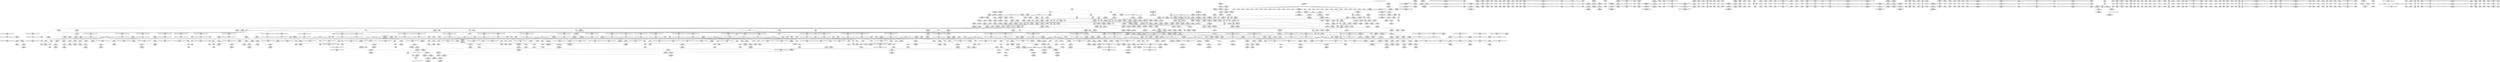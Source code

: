 digraph {
	CE0x59b0de0 [shape=record,shape=Mrecord,label="{CE0x59b0de0|current_sid:_tmp9|security/selinux/hooks.c,218}"]
	CE0x5a00b60 [shape=record,shape=Mrecord,label="{CE0x5a00b60|_call_void_rcu_lock_release(%struct.lockdep_map*_rcu_lock_map)_#10,_!dbg_!27733|include/linux/rcupdate.h,935|*SummSink*}"]
	CE0x599f3b0 [shape=record,shape=Mrecord,label="{CE0x599f3b0|i64_2|*Constant*|*SummSink*}"]
	CE0x5a85a50 [shape=record,shape=Mrecord,label="{CE0x5a85a50|GLOBAL:___preempt_count|Global_var:__preempt_count|*SummSource*}"]
	CE0x5a274c0 [shape=record,shape=Mrecord,label="{CE0x5a274c0|_call_void_lockdep_rcu_suspicious(i8*_getelementptr_inbounds_(_25_x_i8_,_25_x_i8_*_.str45,_i32_0,_i32_0),_i32_883,_i8*_getelementptr_inbounds_(_42_x_i8_,_42_x_i8_*_.str46,_i32_0,_i32_0))_#10,_!dbg_!27728|include/linux/rcupdate.h,882|*SummSink*}"]
	CE0x59b1c70 [shape=record,shape=Mrecord,label="{CE0x59b1c70|current_sid:_tmp2}"]
	CE0x5a44870 [shape=record,shape=Mrecord,label="{CE0x5a44870|i64*_getelementptr_inbounds_(_4_x_i64_,_4_x_i64_*___llvm_gcov_ctr133,_i64_0,_i64_0)|*Constant*|*SummSource*}"]
	CE0x5aaaaf0 [shape=record,shape=Mrecord,label="{CE0x5aaaaf0|__rcu_read_unlock:_tmp5|include/linux/rcupdate.h,244|*SummSink*}"]
	CE0x5a8aa60 [shape=record,shape=Mrecord,label="{CE0x5a8aa60|i64*_getelementptr_inbounds_(_4_x_i64_,_4_x_i64_*___llvm_gcov_ctr135,_i64_0,_i64_0)|*Constant*|*SummSink*}"]
	CE0x598daa0 [shape=record,shape=Mrecord,label="{CE0x598daa0|selinux_task_setioprio:_tmp8|security/selinux/hooks.c,3611|*SummSource*}"]
	CE0x59df970 [shape=record,shape=Mrecord,label="{CE0x59df970|rcu_read_lock:_tmp}"]
	CE0x5a3f100 [shape=record,shape=Mrecord,label="{CE0x5a3f100|rcu_read_lock:_do.body}"]
	CE0x5a02eb0 [shape=record,shape=Mrecord,label="{CE0x5a02eb0|_ret_void,_!dbg_!27717|include/linux/rcupdate.h,245}"]
	CE0x59e0520 [shape=record,shape=Mrecord,label="{CE0x59e0520|task_sid:_tmp2}"]
	CE0x59fa360 [shape=record,shape=Mrecord,label="{CE0x59fa360|GLOBAL:_rcu_lock_acquire|*Constant*|*SummSource*}"]
	CE0x5a3c3a0 [shape=record,shape=Mrecord,label="{CE0x5a3c3a0|rcu_lock_acquire:_tmp2}"]
	CE0x59e9fd0 [shape=record,shape=Mrecord,label="{CE0x59e9fd0|rcu_lock_release:_tmp6|*SummSource*}"]
	CE0x598a400 [shape=record,shape=Mrecord,label="{CE0x598a400|GLOBAL:_current_has_perm|*Constant*|*SummSink*}"]
	CE0x5a29a20 [shape=record,shape=Mrecord,label="{CE0x5a29a20|i64*_getelementptr_inbounds_(_11_x_i64_,_11_x_i64_*___llvm_gcov_ctr127,_i64_0,_i64_9)|*Constant*|*SummSink*}"]
	CE0x5ac2530 [shape=record,shape=Mrecord,label="{CE0x5ac2530|__preempt_count_sub:_tmp4|./arch/x86/include/asm/preempt.h,77|*SummSource*}"]
	CE0x59ab600 [shape=record,shape=Mrecord,label="{CE0x59ab600|current_sid:_bb|*SummSink*}"]
	CE0x5a38ee0 [shape=record,shape=Mrecord,label="{CE0x5a38ee0|__preempt_count_add:_entry}"]
	CE0x5a1f070 [shape=record,shape=Mrecord,label="{CE0x5a1f070|rcu_read_lock:_bb}"]
	CE0x59ad760 [shape=record,shape=Mrecord,label="{CE0x59ad760|_call_void_mcount()_#3}"]
	CE0x59b1ff0 [shape=record,shape=Mrecord,label="{CE0x59b1ff0|get_current:_tmp4|./arch/x86/include/asm/current.h,14|*SummSink*}"]
	CE0x59e8e50 [shape=record,shape=Mrecord,label="{CE0x59e8e50|GLOBAL:_lock_release|*Constant*|*SummSink*}"]
	CE0x59d3480 [shape=record,shape=Mrecord,label="{CE0x59d3480|current_sid:_land.lhs.true|*SummSource*}"]
	CE0x5a42960 [shape=record,shape=Mrecord,label="{CE0x5a42960|__preempt_count_add:_tmp5|./arch/x86/include/asm/preempt.h,72|*SummSource*}"]
	CE0x5a3cf80 [shape=record,shape=Mrecord,label="{CE0x5a3cf80|__rcu_read_lock:_tmp|*SummSource*}"]
	CE0x59ca620 [shape=record,shape=Mrecord,label="{CE0x59ca620|current_sid:_tmp20|security/selinux/hooks.c,218}"]
	CE0x59cb850 [shape=record,shape=Mrecord,label="{CE0x59cb850|get_current:_entry}"]
	CE0x5a80000 [shape=record,shape=Mrecord,label="{CE0x5a80000|i64*_getelementptr_inbounds_(_4_x_i64_,_4_x_i64_*___llvm_gcov_ctr134,_i64_0,_i64_3)|*Constant*|*SummSink*}"]
	CE0x59abcc0 [shape=record,shape=Mrecord,label="{CE0x59abcc0|current_sid:_tmp5|security/selinux/hooks.c,218|*SummSource*}"]
	CE0x5a2d0f0 [shape=record,shape=Mrecord,label="{CE0x5a2d0f0|cred_sid:_sid|security/selinux/hooks.c,197}"]
	CE0x59e12f0 [shape=record,shape=Mrecord,label="{CE0x59e12f0|rcu_read_lock:_tmp1|*SummSink*}"]
	CE0x59f6780 [shape=record,shape=Mrecord,label="{CE0x59f6780|task_sid:_do.end|*SummSource*}"]
	CE0x599eb60 [shape=record,shape=Mrecord,label="{CE0x599eb60|selinux_task_setioprio:_tmp4|security/selinux/hooks.c,3608|*SummSource*}"]
	CE0x5a45f00 [shape=record,shape=Mrecord,label="{CE0x5a45f00|rcu_read_unlock:_tmp17|include/linux/rcupdate.h,933}"]
	CE0x59c5760 [shape=record,shape=Mrecord,label="{CE0x59c5760|rcu_read_lock:_tmp5|include/linux/rcupdate.h,882|*SummSink*}"]
	CE0x5a146b0 [shape=record,shape=Mrecord,label="{CE0x5a146b0|GLOBAL:_rcu_read_unlock|*Constant*|*SummSource*}"]
	CE0x59c8640 [shape=record,shape=Mrecord,label="{CE0x59c8640|_call_void_lockdep_rcu_suspicious(i8*_getelementptr_inbounds_(_25_x_i8_,_25_x_i8_*_.str3,_i32_0,_i32_0),_i32_218,_i8*_getelementptr_inbounds_(_45_x_i8_,_45_x_i8_*_.str12,_i32_0,_i32_0))_#10,_!dbg_!27727|security/selinux/hooks.c,218|*SummSink*}"]
	CE0x5a3d4a0 [shape=record,shape=Mrecord,label="{CE0x5a3d4a0|rcu_read_unlock:_tmp11|include/linux/rcupdate.h,933|*SummSource*}"]
	CE0x5a02c10 [shape=record,shape=Mrecord,label="{CE0x5a02c10|__rcu_read_unlock:_entry|*SummSink*}"]
	CE0x5a1d3a0 [shape=record,shape=Mrecord,label="{CE0x5a1d3a0|%struct.task_struct*_(%struct.task_struct**)*_asm_movq_%gs:$_1:P_,$0_,_r,im,_dirflag_,_fpsr_,_flags_}"]
	CE0x59fe430 [shape=record,shape=Mrecord,label="{CE0x59fe430|rcu_read_unlock:_tmp20|include/linux/rcupdate.h,933|*SummSource*}"]
	CE0x59e5810 [shape=record,shape=Mrecord,label="{CE0x59e5810|task_sid:_tmp13|security/selinux/hooks.c,208|*SummSink*}"]
	CE0x59c14b0 [shape=record,shape=Mrecord,label="{CE0x59c14b0|i64*_getelementptr_inbounds_(_4_x_i64_,_4_x_i64_*___llvm_gcov_ctr128,_i64_0,_i64_1)|*Constant*|*SummSource*}"]
	CE0x5a1d030 [shape=record,shape=Mrecord,label="{CE0x5a1d030|cred_sid:_tmp3}"]
	CE0x59a59d0 [shape=record,shape=Mrecord,label="{CE0x59a59d0|_call_void_mcount()_#3}"]
	CE0x5a46440 [shape=record,shape=Mrecord,label="{CE0x5a46440|rcu_read_unlock:_tmp18|include/linux/rcupdate.h,933}"]
	CE0x5a1f890 [shape=record,shape=Mrecord,label="{CE0x5a1f890|GLOBAL:_rcu_lock_map|Global_var:rcu_lock_map|*SummSource*}"]
	CE0x5a2eb50 [shape=record,shape=Mrecord,label="{CE0x5a2eb50|rcu_read_unlock:_if.then|*SummSource*}"]
	CE0x59b1be0 [shape=record,shape=Mrecord,label="{CE0x59b1be0|current_sid:_tmp|*SummSink*}"]
	CE0x59f1620 [shape=record,shape=Mrecord,label="{CE0x59f1620|task_sid:_tmp5|security/selinux/hooks.c,208}"]
	CE0x5a422a0 [shape=record,shape=Mrecord,label="{CE0x5a422a0|__preempt_count_add:_val|Function::__preempt_count_add&Arg::val::}"]
	CE0x59ea7e0 [shape=record,shape=Mrecord,label="{CE0x59ea7e0|_call_void_rcu_read_unlock()_#10,_!dbg_!27748|security/selinux/hooks.c,209}"]
	CE0x5a27f90 [shape=record,shape=Mrecord,label="{CE0x5a27f90|i8*_getelementptr_inbounds_(_25_x_i8_,_25_x_i8_*_.str45,_i32_0,_i32_0)|*Constant*}"]
	CE0x59df7d0 [shape=record,shape=Mrecord,label="{CE0x59df7d0|cred_sid:_security|security/selinux/hooks.c,196|*SummSource*}"]
	CE0x59f2060 [shape=record,shape=Mrecord,label="{CE0x59f2060|i64*_getelementptr_inbounds_(_13_x_i64_,_13_x_i64_*___llvm_gcov_ctr126,_i64_0,_i64_9)|*Constant*|*SummSink*}"]
	CE0x5a82040 [shape=record,shape=Mrecord,label="{CE0x5a82040|rcu_lock_acquire:_tmp7|*SummSink*}"]
	"CONST[source:0(mediator),value:2(dynamic)][purpose:{object}]"
	CE0x59f6340 [shape=record,shape=Mrecord,label="{CE0x59f6340|rcu_read_lock:_if.end}"]
	CE0x59f88d0 [shape=record,shape=Mrecord,label="{CE0x59f88d0|task_sid:_tmp8|security/selinux/hooks.c,208|*SummSink*}"]
	CE0x5a80ce0 [shape=record,shape=Mrecord,label="{CE0x5a80ce0|__rcu_read_unlock:_tmp2|*SummSource*}"]
	CE0x59aed50 [shape=record,shape=Mrecord,label="{CE0x59aed50|task_sid:_tmp23|security/selinux/hooks.c,208|*SummSource*}"]
	CE0x59d0e70 [shape=record,shape=Mrecord,label="{CE0x59d0e70|rcu_read_lock:_tmp2|*SummSink*}"]
	CE0x59d2300 [shape=record,shape=Mrecord,label="{CE0x59d2300|current_sid:_tmp8|security/selinux/hooks.c,218}"]
	CE0x5a02520 [shape=record,shape=Mrecord,label="{CE0x5a02520|GLOBAL:___rcu_read_unlock|*Constant*|*SummSource*}"]
	CE0x59ae390 [shape=record,shape=Mrecord,label="{CE0x59ae390|GLOBAL:_current_sid.__warned|Global_var:current_sid.__warned|*SummSink*}"]
	CE0x59f1720 [shape=record,shape=Mrecord,label="{CE0x59f1720|GLOBAL:___llvm_gcov_ctr126|Global_var:__llvm_gcov_ctr126|*SummSource*}"]
	CE0x59e6aa0 [shape=record,shape=Mrecord,label="{CE0x59e6aa0|task_sid:_tmp14|security/selinux/hooks.c,208}"]
	CE0x5a6bdf0 [shape=record,shape=Mrecord,label="{CE0x5a6bdf0|_call_void___preempt_count_add(i32_1)_#10,_!dbg_!27711|include/linux/rcupdate.h,239|*SummSink*}"]
	CE0x5987400 [shape=record,shape=Mrecord,label="{CE0x5987400|current_sid:_do.body|*SummSink*}"]
	CE0x5a8aad0 [shape=record,shape=Mrecord,label="{CE0x5a8aad0|__preempt_count_sub:_bb}"]
	CE0x59a6880 [shape=record,shape=Mrecord,label="{CE0x59a6880|i8*_getelementptr_inbounds_(_25_x_i8_,_25_x_i8_*_.str3,_i32_0,_i32_0)|*Constant*|*SummSink*}"]
	CE0x5a25870 [shape=record,shape=Mrecord,label="{CE0x5a25870|rcu_read_lock:_tmp16|include/linux/rcupdate.h,882|*SummSink*}"]
	CE0x5a1e030 [shape=record,shape=Mrecord,label="{CE0x5a1e030|_ret_void,_!dbg_!27717|include/linux/rcupdate.h,419|*SummSink*}"]
	CE0x5a3aa80 [shape=record,shape=Mrecord,label="{CE0x5a3aa80|rcu_read_unlock:_tmp10|include/linux/rcupdate.h,933}"]
	CE0x5a8c6b0 [shape=record,shape=Mrecord,label="{CE0x5a8c6b0|i64*_getelementptr_inbounds_(_4_x_i64_,_4_x_i64_*___llvm_gcov_ctr134,_i64_0,_i64_2)|*Constant*|*SummSource*}"]
	CE0x5987260 [shape=record,shape=Mrecord,label="{CE0x5987260|current_sid:_do.body}"]
	CE0x597da10 [shape=record,shape=Mrecord,label="{CE0x597da10|selinux_task_setioprio:_tmp11|security/selinux/hooks.c,3612}"]
	CE0x59a1120 [shape=record,shape=Mrecord,label="{CE0x59a1120|current_sid:_if.end}"]
	CE0x5a721b0 [shape=record,shape=Mrecord,label="{CE0x5a721b0|i64*_getelementptr_inbounds_(_4_x_i64_,_4_x_i64_*___llvm_gcov_ctr129,_i64_0,_i64_3)|*Constant*|*SummSink*}"]
	CE0x59ca390 [shape=record,shape=Mrecord,label="{CE0x59ca390|rcu_read_lock:_tmp10|include/linux/rcupdate.h,882|*SummSink*}"]
	CE0x5a8b160 [shape=record,shape=Mrecord,label="{CE0x5a8b160|__preempt_count_add:_do.end}"]
	CE0x5a463d0 [shape=record,shape=Mrecord,label="{CE0x5a463d0|i32_934|*Constant*}"]
	CE0x59c6fb0 [shape=record,shape=Mrecord,label="{CE0x59c6fb0|i64*_getelementptr_inbounds_(_4_x_i64_,_4_x_i64_*___llvm_gcov_ctr130,_i64_0,_i64_2)|*Constant*}"]
	CE0x59a4b10 [shape=record,shape=Mrecord,label="{CE0x59a4b10|cred_sid:_entry|*SummSink*}"]
	CE0x5a29820 [shape=record,shape=Mrecord,label="{CE0x5a29820|i64*_getelementptr_inbounds_(_11_x_i64_,_11_x_i64_*___llvm_gcov_ctr127,_i64_0,_i64_9)|*Constant*}"]
	CE0x59c7260 [shape=record,shape=Mrecord,label="{CE0x59c7260|i64*_getelementptr_inbounds_(_2_x_i64_,_2_x_i64_*___llvm_gcov_ctr131,_i64_0,_i64_1)|*Constant*|*SummSource*}"]
	CE0x59970f0 [shape=record,shape=Mrecord,label="{CE0x59970f0|current_has_perm:_call1|security/selinux/hooks.c,1543|*SummSink*}"]
	CE0x59e0af0 [shape=record,shape=Mrecord,label="{CE0x59e0af0|_call_void_mcount()_#3}"]
	CE0x5a1d0a0 [shape=record,shape=Mrecord,label="{CE0x5a1d0a0|cred_sid:_tmp3|*SummSource*}"]
	CE0x5a0e110 [shape=record,shape=Mrecord,label="{CE0x5a0e110|i64*_getelementptr_inbounds_(_4_x_i64_,_4_x_i64_*___llvm_gcov_ctr129,_i64_0,_i64_2)|*Constant*|*SummSink*}"]
	CE0x5a03640 [shape=record,shape=Mrecord,label="{CE0x5a03640|__rcu_read_lock:_bb|*SummSink*}"]
	CE0x59ac040 [shape=record,shape=Mrecord,label="{CE0x59ac040|get_current:_tmp2}"]
	CE0x59c8560 [shape=record,shape=Mrecord,label="{CE0x59c8560|_call_void_lockdep_rcu_suspicious(i8*_getelementptr_inbounds_(_25_x_i8_,_25_x_i8_*_.str3,_i32_0,_i32_0),_i32_218,_i8*_getelementptr_inbounds_(_45_x_i8_,_45_x_i8_*_.str12,_i32_0,_i32_0))_#10,_!dbg_!27727|security/selinux/hooks.c,218}"]
	CE0x598a7f0 [shape=record,shape=Mrecord,label="{CE0x598a7f0|current_has_perm:_entry|*SummSink*}"]
	CE0x59956c0 [shape=record,shape=Mrecord,label="{CE0x59956c0|task_sid:_tmp27|security/selinux/hooks.c,208|*SummSource*}"]
	CE0x59f6b00 [shape=record,shape=Mrecord,label="{CE0x59f6b00|i64*_getelementptr_inbounds_(_4_x_i64_,_4_x_i64_*___llvm_gcov_ctr128,_i64_0,_i64_1)|*Constant*|*SummSink*}"]
	CE0x59ffa20 [shape=record,shape=Mrecord,label="{CE0x59ffa20|rcu_read_unlock:_tmp21|include/linux/rcupdate.h,935}"]
	CE0x59f34f0 [shape=record,shape=Mrecord,label="{CE0x59f34f0|task_sid:_tmp10|security/selinux/hooks.c,208}"]
	CE0x59f0be0 [shape=record,shape=Mrecord,label="{CE0x59f0be0|_call_void___rcu_read_lock()_#10,_!dbg_!27710|include/linux/rcupdate.h,879|*SummSource*}"]
	CE0x59a3fd0 [shape=record,shape=Mrecord,label="{CE0x59a3fd0|GLOBAL:_current_sid|*Constant*}"]
	CE0x59996b0 [shape=record,shape=Mrecord,label="{CE0x59996b0|current_sid:_tmp1}"]
	CE0x59c46f0 [shape=record,shape=Mrecord,label="{CE0x59c46f0|rcu_read_unlock:_tobool1|include/linux/rcupdate.h,933}"]
	CE0x5a3d350 [shape=record,shape=Mrecord,label="{CE0x5a3d350|rcu_read_unlock:_tmp14|include/linux/rcupdate.h,933|*SummSource*}"]
	CE0x5a8acc0 [shape=record,shape=Mrecord,label="{CE0x5a8acc0|__preempt_count_sub:_bb|*SummSource*}"]
	CE0x5a3df90 [shape=record,shape=Mrecord,label="{CE0x5a3df90|i64*_getelementptr_inbounds_(_11_x_i64_,_11_x_i64_*___llvm_gcov_ctr127,_i64_0,_i64_0)|*Constant*}"]
	CE0x5a40270 [shape=record,shape=Mrecord,label="{CE0x5a40270|__rcu_read_lock:_tmp7|include/linux/rcupdate.h,240}"]
	CE0x59a4940 [shape=record,shape=Mrecord,label="{CE0x59a4940|cred_sid:_entry}"]
	CE0x59a2d80 [shape=record,shape=Mrecord,label="{CE0x59a2d80|VOIDTB_TE:_CE_88,89_}"]
	CE0x5a0d630 [shape=record,shape=Mrecord,label="{CE0x5a0d630|__rcu_read_unlock:_tmp1|*SummSink*}"]
	CE0x5994350 [shape=record,shape=Mrecord,label="{CE0x5994350|__rcu_read_unlock:_do.body|*SummSink*}"]
	CE0x5a250f0 [shape=record,shape=Mrecord,label="{CE0x5a250f0|rcu_read_lock:_tmp15|include/linux/rcupdate.h,882}"]
	CE0x59a0700 [shape=record,shape=Mrecord,label="{CE0x59a0700|VOIDTB_TE:_CE_80,88_}"]
	CE0x59ef210 [shape=record,shape=Mrecord,label="{CE0x59ef210|i64*_getelementptr_inbounds_(_13_x_i64_,_13_x_i64_*___llvm_gcov_ctr126,_i64_0,_i64_1)|*Constant*|*SummSource*}"]
	CE0x5a02910 [shape=record,shape=Mrecord,label="{CE0x5a02910|__rcu_read_unlock:_entry|*SummSource*}"]
	CE0x5a0a870 [shape=record,shape=Mrecord,label="{CE0x5a0a870|i32_0|*Constant*}"]
	CE0x59b4d60 [shape=record,shape=Mrecord,label="{CE0x59b4d60|VOIDTB_TE:_CE_32,36_}"]
	CE0x59ac330 [shape=record,shape=Mrecord,label="{CE0x59ac330|current_sid:_tmp12|security/selinux/hooks.c,218}"]
	CE0x59c35b0 [shape=record,shape=Mrecord,label="{CE0x59c35b0|GLOBAL:___llvm_gcov_ctr125|Global_var:__llvm_gcov_ctr125}"]
	CE0x5a84140 [shape=record,shape=Mrecord,label="{CE0x5a84140|__rcu_read_lock:_do.end}"]
	CE0x59e4cf0 [shape=record,shape=Mrecord,label="{CE0x59e4cf0|task_sid:_tmp11|security/selinux/hooks.c,208}"]
	CE0x598cb60 [shape=record,shape=Mrecord,label="{CE0x598cb60|current_sid:_tmp17|security/selinux/hooks.c,218}"]
	CE0x5a82480 [shape=record,shape=Mrecord,label="{CE0x5a82480|i8*_undef|*Constant*|*SummSink*}"]
	CE0x5a33860 [shape=record,shape=Mrecord,label="{CE0x5a33860|rcu_read_unlock:_land.lhs.true2|*SummSink*}"]
	CE0x59ae800 [shape=record,shape=Mrecord,label="{CE0x59ae800|get_current:_tmp1}"]
	CE0x5a81780 [shape=record,shape=Mrecord,label="{CE0x5a81780|rcu_lock_acquire:_tmp6}"]
	CE0x5a84210 [shape=record,shape=Mrecord,label="{CE0x5a84210|__rcu_read_unlock:_tmp|*SummSink*}"]
	CE0x5a39e90 [shape=record,shape=Mrecord,label="{CE0x5a39e90|rcu_lock_release:_tmp2|*SummSink*}"]
	CE0x5a3eff0 [shape=record,shape=Mrecord,label="{CE0x5a3eff0|rcu_read_lock:_do.end|*SummSink*}"]
	CE0x59b0380 [shape=record,shape=Mrecord,label="{CE0x59b0380|current_sid:_tobool1|security/selinux/hooks.c,218}"]
	CE0x5a2bba0 [shape=record,shape=Mrecord,label="{CE0x5a2bba0|rcu_read_lock:_tmp22|include/linux/rcupdate.h,884|*SummSource*}"]
	CE0x599ef80 [shape=record,shape=Mrecord,label="{CE0x599ef80|VOIDTB_TE:_CE_144,152_}"]
	CE0x59991c0 [shape=record,shape=Mrecord,label="{CE0x59991c0|COLLAPSED:_GCMRE___llvm_gcov_ctr125_internal_global_11_x_i64_zeroinitializer:_elem_0:default:}"]
	CE0x59dfd00 [shape=record,shape=Mrecord,label="{CE0x59dfd00|i32_77|*Constant*}"]
	CE0x59e70a0 [shape=record,shape=Mrecord,label="{CE0x59e70a0|task_sid:_tmp15|security/selinux/hooks.c,208|*SummSource*}"]
	CE0x5a173f0 [shape=record,shape=Mrecord,label="{CE0x5a173f0|__preempt_count_sub:_tmp3}"]
	CE0x59a4e50 [shape=record,shape=Mrecord,label="{CE0x59a4e50|cred_sid:_cred|Function::cred_sid&Arg::cred::|*SummSink*}"]
	CE0x59a17e0 [shape=record,shape=Mrecord,label="{CE0x59a17e0|current_has_perm:_tsk|Function::current_has_perm&Arg::tsk::|*SummSink*}"]
	CE0x5a423f0 [shape=record,shape=Mrecord,label="{CE0x5a423f0|rcu_read_unlock:_land.lhs.true|*SummSink*}"]
	CE0x5a2e480 [shape=record,shape=Mrecord,label="{CE0x5a2e480|rcu_read_unlock:_bb|*SummSource*}"]
	CE0x5982570 [shape=record,shape=Mrecord,label="{CE0x5982570|current_has_perm:_tmp1|*SummSink*}"]
	CE0x5a392f0 [shape=record,shape=Mrecord,label="{CE0x5a392f0|GLOBAL:___llvm_gcov_ctr132|Global_var:__llvm_gcov_ctr132}"]
	CE0x5a293a0 [shape=record,shape=Mrecord,label="{CE0x5a293a0|i8*_getelementptr_inbounds_(_42_x_i8_,_42_x_i8_*_.str46,_i32_0,_i32_0)|*Constant*|*SummSource*}"]
	CE0x5aaaf90 [shape=record,shape=Mrecord,label="{CE0x5aaaf90|__rcu_read_unlock:_tmp4|include/linux/rcupdate.h,244|*SummSource*}"]
	CE0x5996e00 [shape=record,shape=Mrecord,label="{CE0x5996e00|i8_1|*Constant*}"]
	CE0x599d8b0 [shape=record,shape=Mrecord,label="{CE0x599d8b0|current_sid:_tmp11|security/selinux/hooks.c,218|*SummSource*}"]
	CE0x5a25c10 [shape=record,shape=Mrecord,label="{CE0x5a25c10|i64*_getelementptr_inbounds_(_11_x_i64_,_11_x_i64_*___llvm_gcov_ctr127,_i64_0,_i64_8)|*Constant*}"]
	CE0x5a1d840 [shape=record,shape=Mrecord,label="{CE0x5a1d840|rcu_read_lock:_land.lhs.true|*SummSource*}"]
	CE0x59e1ba0 [shape=record,shape=Mrecord,label="{CE0x59e1ba0|task_sid:_tmp21|security/selinux/hooks.c,208|*SummSource*}"]
	CE0x5a434b0 [shape=record,shape=Mrecord,label="{CE0x5a434b0|rcu_read_unlock:_tmp9|include/linux/rcupdate.h,933|*SummSink*}"]
	CE0x5a01c70 [shape=record,shape=Mrecord,label="{CE0x5a01c70|GLOBAL:___rcu_read_unlock|*Constant*}"]
	CE0x5a8a580 [shape=record,shape=Mrecord,label="{CE0x5a8a580|__preempt_count_add:_tmp6|./arch/x86/include/asm/preempt.h,73|*SummSink*}"]
	CE0x5a71140 [shape=record,shape=Mrecord,label="{CE0x5a71140|__preempt_count_add:_do.body|*SummSink*}"]
	CE0x5a262c0 [shape=record,shape=Mrecord,label="{CE0x5a262c0|rcu_read_lock:_tmp17|include/linux/rcupdate.h,882}"]
	CE0x599f4b0 [shape=record,shape=Mrecord,label="{CE0x599f4b0|selinux_task_setioprio:_tmp2|security/selinux/hooks.c,3608}"]
	CE0x59c5380 [shape=record,shape=Mrecord,label="{CE0x59c5380|rcu_read_unlock:_tmp5|include/linux/rcupdate.h,933|*SummSource*}"]
	CE0x5a1d150 [shape=record,shape=Mrecord,label="{CE0x5a1d150|rcu_read_lock:_land.lhs.true2|*SummSource*}"]
	CE0x5a0afd0 [shape=record,shape=Mrecord,label="{CE0x5a0afd0|%struct.lockdep_map*_null|*Constant*}"]
	CE0x59e5aa0 [shape=record,shape=Mrecord,label="{CE0x59e5aa0|task_sid:_call3|security/selinux/hooks.c,208}"]
	CE0x599a7c0 [shape=record,shape=Mrecord,label="{CE0x599a7c0|i64_1|*Constant*|*SummSource*}"]
	CE0x5a43370 [shape=record,shape=Mrecord,label="{CE0x5a43370|__preempt_count_sub:_val|Function::__preempt_count_sub&Arg::val::}"]
	CE0x59e9220 [shape=record,shape=Mrecord,label="{CE0x59e9220|i64_ptrtoint_(i8*_blockaddress(_rcu_lock_release,_%__here)_to_i64)|*Constant*}"]
	CE0x59f6ec0 [shape=record,shape=Mrecord,label="{CE0x59f6ec0|task_sid:_do.end6|*SummSink*}"]
	CE0x59e1620 [shape=record,shape=Mrecord,label="{CE0x59e1620|task_sid:_tmp20|security/selinux/hooks.c,208}"]
	CE0x5a1fd60 [shape=record,shape=Mrecord,label="{CE0x5a1fd60|__rcu_read_unlock:_tmp5|include/linux/rcupdate.h,244}"]
	CE0x59c9330 [shape=record,shape=Mrecord,label="{CE0x59c9330|i64_5|*Constant*}"]
	CE0x5a2b370 [shape=record,shape=Mrecord,label="{CE0x5a2b370|rcu_read_lock:_tmp21|include/linux/rcupdate.h,884|*SummSink*}"]
	CE0x59e2db0 [shape=record,shape=Mrecord,label="{CE0x59e2db0|i64*_getelementptr_inbounds_(_13_x_i64_,_13_x_i64_*___llvm_gcov_ctr126,_i64_0,_i64_10)|*Constant*|*SummSource*}"]
	CE0x5a1f140 [shape=record,shape=Mrecord,label="{CE0x5a1f140|rcu_read_lock:_bb|*SummSource*}"]
	CE0x59fd000 [shape=record,shape=Mrecord,label="{CE0x59fd000|i8*_getelementptr_inbounds_(_44_x_i8_,_44_x_i8_*_.str47,_i32_0,_i32_0)|*Constant*|*SummSource*}"]
	CE0x5a13f60 [shape=record,shape=Mrecord,label="{CE0x5a13f60|_call_void_lock_release(%struct.lockdep_map*_%map,_i32_1,_i64_ptrtoint_(i8*_blockaddress(_rcu_lock_release,_%__here)_to_i64))_#10,_!dbg_!27716|include/linux/rcupdate.h,423}"]
	CE0x5977040 [shape=record,shape=Mrecord,label="{CE0x5977040|current_sid:_call|security/selinux/hooks.c,218}"]
	CE0x5a36a50 [shape=record,shape=Mrecord,label="{CE0x5a36a50|_call_void_asm_sideeffect_,_memory_,_dirflag_,_fpsr_,_flags_()_#3,_!dbg_!27711,_!srcloc_!27714|include/linux/rcupdate.h,244|*SummSink*}"]
	CE0x5a83590 [shape=record,shape=Mrecord,label="{CE0x5a83590|__rcu_read_lock:_tmp5|include/linux/rcupdate.h,239|*SummSource*}"]
	CE0x5a38c60 [shape=record,shape=Mrecord,label="{CE0x5a38c60|i64*_getelementptr_inbounds_(_11_x_i64_,_11_x_i64_*___llvm_gcov_ctr132,_i64_0,_i64_0)|*Constant*|*SummSource*}"]
	CE0x599ea30 [shape=record,shape=Mrecord,label="{CE0x599ea30|selinux_task_setioprio:_tmp4|security/selinux/hooks.c,3608}"]
	CE0x599c8a0 [shape=record,shape=Mrecord,label="{CE0x599c8a0|GLOBAL:___llvm_gcov_ctr284|Global_var:__llvm_gcov_ctr284|*SummSource*}"]
	CE0x5a71fa0 [shape=record,shape=Mrecord,label="{CE0x5a71fa0|_ret_void,_!dbg_!27720|./arch/x86/include/asm/preempt.h,78|*SummSink*}"]
	CE0x5a477c0 [shape=record,shape=Mrecord,label="{CE0x5a477c0|__preempt_count_add:_val|Function::__preempt_count_add&Arg::val::|*SummSource*}"]
	CE0x5abf400 [shape=record,shape=Mrecord,label="{CE0x5abf400|__preempt_count_sub:_tmp5|./arch/x86/include/asm/preempt.h,77|*SummSource*}"]
	CE0x597ba40 [shape=record,shape=Mrecord,label="{CE0x597ba40|i64*_getelementptr_inbounds_(_6_x_i64_,_6_x_i64_*___llvm_gcov_ctr284,_i64_0,_i64_0)|*Constant*|*SummSink*}"]
	CE0x59ca220 [shape=record,shape=Mrecord,label="{CE0x59ca220|rcu_read_lock:_tmp10|include/linux/rcupdate.h,882|*SummSource*}"]
	CE0x598fa00 [shape=record,shape=Mrecord,label="{CE0x598fa00|selinux_task_setioprio:_tmp5|security/selinux/hooks.c,3608|*SummSource*}"]
	CE0x59fee10 [shape=record,shape=Mrecord,label="{CE0x59fee10|128:_i8*,_:_CRE_128,136_|*MultipleSource*|Function::cred_sid&Arg::cred::|*LoadInst*|security/selinux/hooks.c,208|security/selinux/hooks.c,196}"]
	CE0x59ac860 [shape=record,shape=Mrecord,label="{CE0x59ac860|i64*_getelementptr_inbounds_(_11_x_i64_,_11_x_i64_*___llvm_gcov_ctr125,_i64_0,_i64_6)|*Constant*}"]
	CE0x59d11d0 [shape=record,shape=Mrecord,label="{CE0x59d11d0|_ret_void,_!dbg_!27735|include/linux/rcupdate.h,884|*SummSource*}"]
	CE0x5a1d4d0 [shape=record,shape=Mrecord,label="{CE0x5a1d4d0|%struct.task_struct*_(%struct.task_struct**)*_asm_movq_%gs:$_1:P_,$0_,_r,im,_dirflag_,_fpsr_,_flags_|*SummSource*}"]
	"CONST[source:1(input),value:2(dynamic)][purpose:{object}]"
	CE0x59b3b10 [shape=record,shape=Mrecord,label="{CE0x59b3b10|get_current:_tmp4|./arch/x86/include/asm/current.h,14}"]
	CE0x59f9b90 [shape=record,shape=Mrecord,label="{CE0x59f9b90|cred_sid:_tmp2|*SummSource*}"]
	CE0x59a9030 [shape=record,shape=Mrecord,label="{CE0x59a9030|avc_has_perm:_entry|*SummSink*}"]
	CE0x59c59f0 [shape=record,shape=Mrecord,label="{CE0x59c59f0|rcu_read_unlock:_tmp2}"]
	CE0x59c32d0 [shape=record,shape=Mrecord,label="{CE0x59c32d0|current_sid:_tmp4|security/selinux/hooks.c,218|*SummSink*}"]
	CE0x5996f80 [shape=record,shape=Mrecord,label="{CE0x5996f80|i8_1|*Constant*|*SummSource*}"]
	CE0x5a25220 [shape=record,shape=Mrecord,label="{CE0x5a25220|rcu_read_lock:_tmp15|include/linux/rcupdate.h,882|*SummSource*}"]
	CE0x5a6c280 [shape=record,shape=Mrecord,label="{CE0x5a6c280|i64*_getelementptr_inbounds_(_4_x_i64_,_4_x_i64_*___llvm_gcov_ctr133,_i64_0,_i64_1)|*Constant*}"]
	CE0x5a39130 [shape=record,shape=Mrecord,label="{CE0x5a39130|__preempt_count_add:_entry|*SummSource*}"]
	CE0x5997900 [shape=record,shape=Mrecord,label="{CE0x5997900|GLOBAL:_task_sid|*Constant*}"]
	CE0x5a05580 [shape=record,shape=Mrecord,label="{CE0x5a05580|__rcu_read_unlock:_tmp1}"]
	CE0x5a0ebe0 [shape=record,shape=Mrecord,label="{CE0x5a0ebe0|i64*_getelementptr_inbounds_(_4_x_i64_,_4_x_i64_*___llvm_gcov_ctr129,_i64_0,_i64_1)|*Constant*|*SummSource*}"]
	CE0x59cc410 [shape=record,shape=Mrecord,label="{CE0x59cc410|current_sid:_cred|security/selinux/hooks.c,218|*SummSink*}"]
	CE0x59df660 [shape=record,shape=Mrecord,label="{CE0x59df660|cred_sid:_security|security/selinux/hooks.c,196|*SummSink*}"]
	CE0x59fca80 [shape=record,shape=Mrecord,label="{CE0x59fca80|i32_934|*Constant*|*SummSource*}"]
	CE0x59a3450 [shape=record,shape=Mrecord,label="{CE0x59a3450|selinux_task_setioprio:_tmp6|security/selinux/hooks.c,3609|*SummSource*}"]
	CE0x5a73b80 [shape=record,shape=Mrecord,label="{CE0x5a73b80|rcu_lock_acquire:_tmp5|include/linux/rcupdate.h,418|*SummSource*}"]
	CE0x5a6f460 [shape=record,shape=Mrecord,label="{CE0x5a6f460|rcu_lock_release:___here}"]
	CE0x59c7b40 [shape=record,shape=Mrecord,label="{CE0x59c7b40|rcu_read_unlock:_tmp13|include/linux/rcupdate.h,933}"]
	CE0x5ac3320 [shape=record,shape=Mrecord,label="{CE0x5ac3320|__preempt_count_sub:_tmp1|*SummSink*}"]
	CE0x5aa9720 [shape=record,shape=Mrecord,label="{CE0x5aa9720|__preempt_count_sub:_tmp1}"]
	CE0x5994890 [shape=record,shape=Mrecord,label="{CE0x5994890|__rcu_read_unlock:_do.end|*SummSink*}"]
	CE0x5a1f6f0 [shape=record,shape=Mrecord,label="{CE0x5a1f6f0|GLOBAL:_rcu_read_unlock.__warned|Global_var:rcu_read_unlock.__warned}"]
	CE0x5a33100 [shape=record,shape=Mrecord,label="{CE0x5a33100|rcu_read_unlock:_tmp3}"]
	CE0x59c97f0 [shape=record,shape=Mrecord,label="{CE0x59c97f0|i64_4|*Constant*}"]
	CE0x5a2d6e0 [shape=record,shape=Mrecord,label="{CE0x5a2d6e0|4:_i32,_:_CRE_4,8_|*MultipleSource*|security/selinux/hooks.c,196|*LoadInst*|security/selinux/hooks.c,196|security/selinux/hooks.c,197}"]
	CE0x59d2f30 [shape=record,shape=Mrecord,label="{CE0x59d2f30|i64*_getelementptr_inbounds_(_13_x_i64_,_13_x_i64_*___llvm_gcov_ctr126,_i64_0,_i64_0)|*Constant*}"]
	CE0x59f35d0 [shape=record,shape=Mrecord,label="{CE0x59f35d0|i64*_getelementptr_inbounds_(_13_x_i64_,_13_x_i64_*___llvm_gcov_ctr126,_i64_0,_i64_8)|*Constant*|*SummSink*}"]
	CE0x59d2fd0 [shape=record,shape=Mrecord,label="{CE0x59d2fd0|i64*_getelementptr_inbounds_(_13_x_i64_,_13_x_i64_*___llvm_gcov_ctr126,_i64_0,_i64_0)|*Constant*|*SummSource*}"]
	CE0x599a750 [shape=record,shape=Mrecord,label="{CE0x599a750|i64_1|*Constant*}"]
	CE0x5a3b7a0 [shape=record,shape=Mrecord,label="{CE0x5a3b7a0|rcu_read_unlock:_land.lhs.true2}"]
	CE0x59800c0 [shape=record,shape=Mrecord,label="{CE0x59800c0|_ret_i32_%call2,_!dbg_!27718|security/selinux/hooks.c,1544}"]
	CE0x5a300b0 [shape=record,shape=Mrecord,label="{CE0x5a300b0|__rcu_read_lock:_tmp6|include/linux/rcupdate.h,240}"]
	CE0x598b450 [shape=record,shape=Mrecord,label="{CE0x598b450|get_current:_tmp1|*SummSink*}"]
	CE0x59a6a70 [shape=record,shape=Mrecord,label="{CE0x59a6a70|i32_218|*Constant*}"]
	CE0x59b37a0 [shape=record,shape=Mrecord,label="{CE0x59b37a0|i64*_getelementptr_inbounds_(_11_x_i64_,_11_x_i64_*___llvm_gcov_ctr125,_i64_0,_i64_8)|*Constant*|*SummSink*}"]
	CE0x5992690 [shape=record,shape=Mrecord,label="{CE0x5992690|selinux_task_setioprio:_if.then|*SummSink*}"]
	CE0x5a441d0 [shape=record,shape=Mrecord,label="{CE0x5a441d0|rcu_lock_acquire:_tmp4|include/linux/rcupdate.h,418|*SummSource*}"]
	CE0x599b860 [shape=record,shape=Mrecord,label="{CE0x599b860|i32_0|*Constant*|*SummSink*}"]
	CE0x59aad60 [shape=record,shape=Mrecord,label="{CE0x59aad60|avc_has_perm:_auditdata|Function::avc_has_perm&Arg::auditdata::|*SummSink*}"]
	CE0x5a3c410 [shape=record,shape=Mrecord,label="{CE0x5a3c410|rcu_lock_acquire:_tmp2|*SummSource*}"]
	CE0x5a80e80 [shape=record,shape=Mrecord,label="{CE0x5a80e80|%struct.lockdep_map*_null|*Constant*|*SummSink*}"]
	CE0x5ac3110 [shape=record,shape=Mrecord,label="{CE0x5ac3110|i64*_getelementptr_inbounds_(_4_x_i64_,_4_x_i64_*___llvm_gcov_ctr135,_i64_0,_i64_1)|*Constant*|*SummSource*}"]
	CE0x59a2430 [shape=record,shape=Mrecord,label="{CE0x59a2430|i64_0|*Constant*|*SummSink*}"]
	CE0x59adcc0 [shape=record,shape=Mrecord,label="{CE0x59adcc0|current_sid:_bb|*SummSource*}"]
	CE0x598c840 [shape=record,shape=Mrecord,label="{CE0x598c840|selinux_task_setioprio:_bb}"]
	CE0x59e56e0 [shape=record,shape=Mrecord,label="{CE0x59e56e0|task_sid:_tmp13|security/selinux/hooks.c,208|*SummSource*}"]
	CE0x59c4e50 [shape=record,shape=Mrecord,label="{CE0x59c4e50|rcu_read_unlock:_land.lhs.true}"]
	CE0x598b320 [shape=record,shape=Mrecord,label="{CE0x598b320|selinux_task_setioprio:_if.end}"]
	CE0x59e0d40 [shape=record,shape=Mrecord,label="{CE0x59e0d40|_ret_void,_!dbg_!27735|include/linux/rcupdate.h,884|*SummSink*}"]
	CE0x59ac9e0 [shape=record,shape=Mrecord,label="{CE0x59ac9e0|i64*_getelementptr_inbounds_(_11_x_i64_,_11_x_i64_*___llvm_gcov_ctr125,_i64_0,_i64_6)|*Constant*|*SummSource*}"]
	CE0x5a8cd00 [shape=record,shape=Mrecord,label="{CE0x5a8cd00|__rcu_read_unlock:_tmp7|include/linux/rcupdate.h,245}"]
	CE0x59a27e0 [shape=record,shape=Mrecord,label="{CE0x59a27e0|_call_void_mcount()_#3}"]
	CE0x5a41030 [shape=record,shape=Mrecord,label="{CE0x5a41030|rcu_read_lock:_tmp4|include/linux/rcupdate.h,882|*SummSink*}"]
	CE0x5a8c810 [shape=record,shape=Mrecord,label="{CE0x5a8c810|i64*_getelementptr_inbounds_(_4_x_i64_,_4_x_i64_*___llvm_gcov_ctr134,_i64_0,_i64_2)|*Constant*|*SummSink*}"]
	CE0x59f7d70 [shape=record,shape=Mrecord,label="{CE0x59f7d70|task_sid:_land.lhs.true}"]
	CE0x597e860 [shape=record,shape=Mrecord,label="{CE0x597e860|current_sid:_if.then|*SummSource*}"]
	CE0x59c5a60 [shape=record,shape=Mrecord,label="{CE0x59c5a60|rcu_read_unlock:_tmp2|*SummSource*}"]
	CE0x599c770 [shape=record,shape=Mrecord,label="{CE0x599c770|GLOBAL:___llvm_gcov_ctr284|Global_var:__llvm_gcov_ctr284}"]
	CE0x5a80320 [shape=record,shape=Mrecord,label="{CE0x5a80320|__rcu_read_unlock:_tmp6|include/linux/rcupdate.h,245|*SummSource*}"]
	CE0x59a7760 [shape=record,shape=Mrecord,label="{CE0x59a7760|i64*_getelementptr_inbounds_(_11_x_i64_,_11_x_i64_*___llvm_gcov_ctr125,_i64_0,_i64_9)|*Constant*}"]
	CE0x598c5c0 [shape=record,shape=Mrecord,label="{CE0x598c5c0|i64_1|*Constant*}"]
	CE0x5a25390 [shape=record,shape=Mrecord,label="{CE0x5a25390|rcu_read_lock:_tmp15|include/linux/rcupdate.h,882|*SummSink*}"]
	CE0x5a43120 [shape=record,shape=Mrecord,label="{CE0x5a43120|__preempt_count_sub:_entry|*SummSink*}"]
	CE0x5ac2cd0 [shape=record,shape=Mrecord,label="{CE0x5ac2cd0|i64*_getelementptr_inbounds_(_4_x_i64_,_4_x_i64_*___llvm_gcov_ctr135,_i64_0,_i64_1)|*Constant*|*SummSink*}"]
	CE0x5a37310 [shape=record,shape=Mrecord,label="{CE0x5a37310|_call_void_asm_sideeffect_,_memory_,_dirflag_,_fpsr_,_flags_()_#3,_!dbg_!27714,_!srcloc_!27715|include/linux/rcupdate.h,239}"]
	CE0x5a39ff0 [shape=record,shape=Mrecord,label="{CE0x5a39ff0|_call_void_lock_acquire(%struct.lockdep_map*_%map,_i32_0,_i32_0,_i32_2,_i32_0,_%struct.lockdep_map*_null,_i64_ptrtoint_(i8*_blockaddress(_rcu_lock_acquire,_%__here)_to_i64))_#10,_!dbg_!27716|include/linux/rcupdate.h,418|*SummSource*}"]
	CE0x59e6210 [shape=record,shape=Mrecord,label="{CE0x59e6210|task_sid:_tobool4|security/selinux/hooks.c,208|*SummSource*}"]
	CE0x5981600 [shape=record,shape=Mrecord,label="{CE0x5981600|current_has_perm:_bb}"]
	CE0x599e7b0 [shape=record,shape=Mrecord,label="{CE0x599e7b0|selinux_task_setioprio:_tmp1|*SummSource*}"]
	CE0x5a39db0 [shape=record,shape=Mrecord,label="{CE0x5a39db0|rcu_lock_release:_tmp2}"]
	CE0x59cbcc0 [shape=record,shape=Mrecord,label="{CE0x59cbcc0|_ret_%struct.task_struct*_%tmp4,_!dbg_!27714|./arch/x86/include/asm/current.h,14}"]
	CE0x59ecf60 [shape=record,shape=Mrecord,label="{CE0x59ecf60|task_sid:_tmp1|*SummSource*}"]
	CE0x5a20110 [shape=record,shape=Mrecord,label="{CE0x5a20110|GLOBAL:___llvm_gcov_ctr127|Global_var:__llvm_gcov_ctr127}"]
	CE0x59a0470 [shape=record,shape=Mrecord,label="{CE0x59a0470|VOIDTB_TE:_CE_48,52_}"]
	CE0x5a36730 [shape=record,shape=Mrecord,label="{CE0x5a36730|__rcu_read_lock:_tmp2}"]
	CE0x5a3f280 [shape=record,shape=Mrecord,label="{CE0x5a3f280|rcu_read_lock:_do.body|*SummSink*}"]
	CE0x598d4c0 [shape=record,shape=Mrecord,label="{CE0x598d4c0|i32_(i32,_i32,_i16,_i32,_%struct.common_audit_data*)*_bitcast_(i32_(i32,_i32,_i16,_i32,_%struct.common_audit_data.495*)*_avc_has_perm_to_i32_(i32,_i32,_i16,_i32,_%struct.common_audit_data*)*)|*Constant*}"]
	CE0x598d3c0 [shape=record,shape=Mrecord,label="{CE0x598d3c0|_ret_i32_%call7,_!dbg_!27749|security/selinux/hooks.c,210|*SummSink*}"]
	CE0x59f7e70 [shape=record,shape=Mrecord,label="{CE0x59f7e70|task_sid:_land.lhs.true|*SummSource*}"]
	CE0x598db10 [shape=record,shape=Mrecord,label="{CE0x598db10|selinux_task_setioprio:_tmp8|security/selinux/hooks.c,3611|*SummSink*}"]
	CE0x59e68c0 [shape=record,shape=Mrecord,label="{CE0x59e68c0|i64_7|*Constant*}"]
	CE0x5995520 [shape=record,shape=Mrecord,label="{CE0x5995520|task_sid:_tmp27|security/selinux/hooks.c,208}"]
	CE0x5980de0 [shape=record,shape=Mrecord,label="{CE0x5980de0|i64*_getelementptr_inbounds_(_11_x_i64_,_11_x_i64_*___llvm_gcov_ctr125,_i64_0,_i64_1)|*Constant*}"]
	CE0x5a05510 [shape=record,shape=Mrecord,label="{CE0x5a05510|i64*_getelementptr_inbounds_(_4_x_i64_,_4_x_i64_*___llvm_gcov_ctr134,_i64_0,_i64_1)|*Constant*|*SummSink*}"]
	CE0x59d1ad0 [shape=record,shape=Mrecord,label="{CE0x59d1ad0|task_sid:_land.lhs.true2|*SummSource*}"]
	CE0x59a6c10 [shape=record,shape=Mrecord,label="{CE0x59a6c10|i32_218|*Constant*|*SummSource*}"]
	CE0x59c9970 [shape=record,shape=Mrecord,label="{CE0x59c9970|rcu_read_lock:_tmp9|include/linux/rcupdate.h,882}"]
	CE0x5aab7f0 [shape=record,shape=Mrecord,label="{CE0x5aab7f0|__rcu_read_unlock:_tmp}"]
	CE0x597a780 [shape=record,shape=Mrecord,label="{CE0x597a780|selinux_task_setioprio:_call1|security/selinux/hooks.c,3611}"]
	CE0x5a22880 [shape=record,shape=Mrecord,label="{CE0x5a22880|rcu_read_lock:_tmp11|include/linux/rcupdate.h,882}"]
	CE0x59cc230 [shape=record,shape=Mrecord,label="{CE0x59cc230|current_sid:_cred|security/selinux/hooks.c,218}"]
	CE0x5a400d0 [shape=record,shape=Mrecord,label="{CE0x5a400d0|get_current:_tmp|*SummSink*}"]
	CE0x59df9e0 [shape=record,shape=Mrecord,label="{CE0x59df9e0|COLLAPSED:_GCMRE___llvm_gcov_ctr127_internal_global_11_x_i64_zeroinitializer:_elem_0:default:}"]
	CE0x59a8b40 [shape=record,shape=Mrecord,label="{CE0x59a8b40|i32_(i32,_i32,_i16,_i32,_%struct.common_audit_data*)*_bitcast_(i32_(i32,_i32,_i16,_i32,_%struct.common_audit_data.495*)*_avc_has_perm_to_i32_(i32,_i32,_i16,_i32,_%struct.common_audit_data*)*)|*Constant*|*SummSink*}"]
	CE0x5999910 [shape=record,shape=Mrecord,label="{CE0x5999910|current_sid:_tmp1|*SummSource*}"]
	CE0x59cd0e0 [shape=record,shape=Mrecord,label="{CE0x59cd0e0|i32_22|*Constant*|*SummSink*}"]
	CE0x5a2e8f0 [shape=record,shape=Mrecord,label="{CE0x5a2e8f0|cred_sid:_tmp6|security/selinux/hooks.c,197|*SummSink*}"]
	CE0x5a71580 [shape=record,shape=Mrecord,label="{CE0x5a71580|__preempt_count_add:_do.end|*SummSource*}"]
	CE0x59c2e70 [shape=record,shape=Mrecord,label="{CE0x59c2e70|i64_3|*Constant*}"]
	CE0x5977ca0 [shape=record,shape=Mrecord,label="{CE0x5977ca0|selinux_task_setioprio:_retval.0|*SummSource*}"]
	CE0x59b4820 [shape=record,shape=Mrecord,label="{CE0x59b4820|i64*_getelementptr_inbounds_(_11_x_i64_,_11_x_i64_*___llvm_gcov_ctr125,_i64_0,_i64_8)|*Constant*|*SummSource*}"]
	CE0x59a13f0 [shape=record,shape=Mrecord,label="{CE0x59a13f0|i64*_getelementptr_inbounds_(_11_x_i64_,_11_x_i64_*___llvm_gcov_ctr125,_i64_0,_i64_0)|*Constant*}"]
	CE0x5ac2db0 [shape=record,shape=Mrecord,label="{CE0x5ac2db0|i64*_getelementptr_inbounds_(_4_x_i64_,_4_x_i64_*___llvm_gcov_ctr129,_i64_0,_i64_0)|*Constant*}"]
	CE0x5a2d180 [shape=record,shape=Mrecord,label="{CE0x5a2d180|cred_sid:_sid|security/selinux/hooks.c,197|*SummSource*}"]
	CE0x5986c60 [shape=record,shape=Mrecord,label="{CE0x5986c60|current_has_perm:_tsk|Function::current_has_perm&Arg::tsk::}"]
	CE0x5aa8ff0 [shape=record,shape=Mrecord,label="{CE0x5aa8ff0|__preempt_count_sub:_tmp7|./arch/x86/include/asm/preempt.h,78|*SummSource*}"]
	CE0x59f1920 [shape=record,shape=Mrecord,label="{CE0x59f1920|cred_sid:_tmp}"]
	CE0x59e5c00 [shape=record,shape=Mrecord,label="{CE0x59e5c00|task_sid:_call3|security/selinux/hooks.c,208|*SummSource*}"]
	CE0x59ccdb0 [shape=record,shape=Mrecord,label="{CE0x59ccdb0|i32_22|*Constant*}"]
	CE0x59ddc40 [shape=record,shape=Mrecord,label="{CE0x59ddc40|i64*_getelementptr_inbounds_(_2_x_i64_,_2_x_i64_*___llvm_gcov_ctr98,_i64_0,_i64_0)|*Constant*|*SummSource*}"]
	CE0x597a8b0 [shape=record,shape=Mrecord,label="{CE0x597a8b0|selinux_task_setioprio:_call1|security/selinux/hooks.c,3611|*SummSource*}"]
	CE0x59aa0f0 [shape=record,shape=Mrecord,label="{CE0x59aa0f0|avc_has_perm:_tclass|Function::avc_has_perm&Arg::tclass::}"]
	CE0x5998a00 [shape=record,shape=Mrecord,label="{CE0x5998a00|current_has_perm:_tmp2}"]
	CE0x5a38ba0 [shape=record,shape=Mrecord,label="{CE0x5a38ba0|i64*_getelementptr_inbounds_(_11_x_i64_,_11_x_i64_*___llvm_gcov_ctr132,_i64_0,_i64_0)|*Constant*}"]
	CE0x59f46a0 [shape=record,shape=Mrecord,label="{CE0x59f46a0|_call_void_lockdep_rcu_suspicious(i8*_getelementptr_inbounds_(_25_x_i8_,_25_x_i8_*_.str3,_i32_0,_i32_0),_i32_208,_i8*_getelementptr_inbounds_(_41_x_i8_,_41_x_i8_*_.str44,_i32_0,_i32_0))_#10,_!dbg_!27732|security/selinux/hooks.c,208}"]
	CE0x59eb3c0 [shape=record,shape=Mrecord,label="{CE0x59eb3c0|i64*_getelementptr_inbounds_(_2_x_i64_,_2_x_i64_*___llvm_gcov_ctr98,_i64_0,_i64_0)|*Constant*|*SummSink*}"]
	CE0x5a39f80 [shape=record,shape=Mrecord,label="{CE0x5a39f80|GLOBAL:_lock_acquire|*Constant*}"]
	CE0x59c85d0 [shape=record,shape=Mrecord,label="{CE0x59c85d0|_call_void_lockdep_rcu_suspicious(i8*_getelementptr_inbounds_(_25_x_i8_,_25_x_i8_*_.str3,_i32_0,_i32_0),_i32_218,_i8*_getelementptr_inbounds_(_45_x_i8_,_45_x_i8_*_.str12,_i32_0,_i32_0))_#10,_!dbg_!27727|security/selinux/hooks.c,218|*SummSource*}"]
	CE0x59f6890 [shape=record,shape=Mrecord,label="{CE0x59f6890|task_sid:_do.end|*SummSink*}"]
	CE0x5a24b40 [shape=record,shape=Mrecord,label="{CE0x5a24b40|rcu_read_lock:_tmp14|include/linux/rcupdate.h,882}"]
	CE0x59a1dd0 [shape=record,shape=Mrecord,label="{CE0x59a1dd0|i32_512|*Constant*|*SummSink*}"]
	CE0x59f3f10 [shape=record,shape=Mrecord,label="{CE0x59f3f10|_call_void_mcount()_#3|*SummSink*}"]
	CE0x59cf370 [shape=record,shape=Mrecord,label="{CE0x59cf370|rcu_read_lock:_tmp8|include/linux/rcupdate.h,882|*SummSource*}"]
	CE0x598aaf0 [shape=record,shape=Mrecord,label="{CE0x598aaf0|VOIDTB_TE:_CE_168,176_}"]
	CE0x597dfb0 [shape=record,shape=Mrecord,label="{CE0x597dfb0|_ret_i32_%retval.0,_!dbg_!27723|security/selinux/hooks.c,3612}"]
	CE0x5ab7990 [shape=record,shape=Mrecord,label="{CE0x5ab7990|__preempt_count_add:_tmp1|*SummSink*}"]
	CE0x5a3d3c0 [shape=record,shape=Mrecord,label="{CE0x5a3d3c0|rcu_read_unlock:_tmp11|include/linux/rcupdate.h,933}"]
	CE0x5a2ed20 [shape=record,shape=Mrecord,label="{CE0x5a2ed20|rcu_read_unlock:_tmp|*SummSink*}"]
	CE0x59cba40 [shape=record,shape=Mrecord,label="{CE0x59cba40|get_current:_entry|*SummSink*}"]
	CE0x5a80a70 [shape=record,shape=Mrecord,label="{CE0x5a80a70|i64*_getelementptr_inbounds_(_4_x_i64_,_4_x_i64_*___llvm_gcov_ctr128,_i64_0,_i64_0)|*Constant*}"]
	CE0x59a7aa0 [shape=record,shape=Mrecord,label="{CE0x59a7aa0|current_sid:_tmp18|security/selinux/hooks.c,218}"]
	CE0x5a386c0 [shape=record,shape=Mrecord,label="{CE0x5a386c0|i64*_getelementptr_inbounds_(_4_x_i64_,_4_x_i64_*___llvm_gcov_ctr130,_i64_0,_i64_1)|*Constant*|*SummSink*}"]
	CE0x5a0f010 [shape=record,shape=Mrecord,label="{CE0x5a0f010|i64*_getelementptr_inbounds_(_4_x_i64_,_4_x_i64_*___llvm_gcov_ctr133,_i64_0,_i64_0)|*Constant*}"]
	CE0x5a2df90 [shape=record,shape=Mrecord,label="{CE0x5a2df90|cred_sid:_tmp6|security/selinux/hooks.c,197}"]
	CE0x59a4840 [shape=record,shape=Mrecord,label="{CE0x59a4840|GLOBAL:_cred_sid|*Constant*|*SummSink*}"]
	CE0x59f9c00 [shape=record,shape=Mrecord,label="{CE0x59f9c00|cred_sid:_tmp2|*SummSink*}"]
	CE0x59c9d20 [shape=record,shape=Mrecord,label="{CE0x59c9d20|rcu_read_lock:_tmp9|include/linux/rcupdate.h,882|*SummSink*}"]
	CE0x59a3cf0 [shape=record,shape=Mrecord,label="{CE0x59a3cf0|i32_0|*Constant*}"]
	CE0x5a2a240 [shape=record,shape=Mrecord,label="{CE0x5a2a240|rcu_read_lock:_tmp19|include/linux/rcupdate.h,882}"]
	CE0x5aaaf20 [shape=record,shape=Mrecord,label="{CE0x5aaaf20|__rcu_read_unlock:_tmp4|include/linux/rcupdate.h,244}"]
	CE0x5a361f0 [shape=record,shape=Mrecord,label="{CE0x5a361f0|GLOBAL:___preempt_count_add|*Constant*|*SummSink*}"]
	CE0x5a00cd0 [shape=record,shape=Mrecord,label="{CE0x5a00cd0|rcu_lock_release:_entry|*SummSource*}"]
	CE0x599d000 [shape=record,shape=Mrecord,label="{CE0x599d000|i64*_getelementptr_inbounds_(_6_x_i64_,_6_x_i64_*___llvm_gcov_ctr284,_i64_0,_i64_3)|*Constant*|*SummSink*}"]
	CE0x59c4660 [shape=record,shape=Mrecord,label="{CE0x59c4660|rcu_read_unlock:_tmp9|include/linux/rcupdate.h,933}"]
	CE0x5a36f20 [shape=record,shape=Mrecord,label="{CE0x5a36f20|rcu_read_unlock:_tmp4|include/linux/rcupdate.h,933|*SummSource*}"]
	CE0x5a31d40 [shape=record,shape=Mrecord,label="{CE0x5a31d40|i64*_getelementptr_inbounds_(_4_x_i64_,_4_x_i64_*___llvm_gcov_ctr128,_i64_0,_i64_3)|*Constant*|*SummSource*}"]
	CE0x5a2b700 [shape=record,shape=Mrecord,label="{CE0x5a2b700|rcu_read_lock:_tmp22|include/linux/rcupdate.h,884}"]
	CE0x59fb390 [shape=record,shape=Mrecord,label="{CE0x59fb390|i64*_getelementptr_inbounds_(_2_x_i64_,_2_x_i64_*___llvm_gcov_ctr131,_i64_0,_i64_0)|*Constant*}"]
	CE0x59e67b0 [shape=record,shape=Mrecord,label="{CE0x59e67b0|i64_6|*Constant*|*SummSink*}"]
	CE0x5a3e050 [shape=record,shape=Mrecord,label="{CE0x5a3e050|i64*_getelementptr_inbounds_(_11_x_i64_,_11_x_i64_*___llvm_gcov_ctr127,_i64_0,_i64_0)|*Constant*|*SummSource*}"]
	CE0x5a42cc0 [shape=record,shape=Mrecord,label="{CE0x5a42cc0|GLOBAL:_rcu_read_unlock.__warned|Global_var:rcu_read_unlock.__warned|*SummSink*}"]
	CE0x5980410 [shape=record,shape=Mrecord,label="{CE0x5980410|selinux_task_setioprio:_retval.0}"]
	CE0x59cb450 [shape=record,shape=Mrecord,label="{CE0x59cb450|GLOBAL:_get_current|*Constant*}"]
	CE0x5992bc0 [shape=record,shape=Mrecord,label="{CE0x5992bc0|i8*_undef|*Constant*}"]
	CE0x5997da0 [shape=record,shape=Mrecord,label="{CE0x5997da0|task_sid:_entry}"]
	CE0x5a40630 [shape=record,shape=Mrecord,label="{CE0x5a40630|__rcu_read_lock:_entry|*SummSink*}"]
	CE0x5a3abf0 [shape=record,shape=Mrecord,label="{CE0x5a3abf0|rcu_read_unlock:_tmp10|include/linux/rcupdate.h,933|*SummSource*}"]
	CE0x59eda00 [shape=record,shape=Mrecord,label="{CE0x59eda00|task_sid:_tmp4|*LoadInst*|security/selinux/hooks.c,208}"]
	CE0x5983b60 [shape=record,shape=Mrecord,label="{CE0x5983b60|current_sid:_entry}"]
	CE0x5a38f50 [shape=record,shape=Mrecord,label="{CE0x5a38f50|__preempt_count_add:_val|Function::__preempt_count_add&Arg::val::|*SummSink*}"]
	CE0x59b4bd0 [shape=record,shape=Mrecord,label="{CE0x59b4bd0|i64*_getelementptr_inbounds_(_2_x_i64_,_2_x_i64_*___llvm_gcov_ctr136,_i64_0,_i64_0)|*Constant*|*SummSource*}"]
	CE0x59e6ba0 [shape=record,shape=Mrecord,label="{CE0x59e6ba0|task_sid:_tmp14|security/selinux/hooks.c,208|*SummSource*}"]
	CE0x59b2880 [shape=record,shape=Mrecord,label="{CE0x59b2880|GLOBAL:_task_sid.__warned|Global_var:task_sid.__warned|*SummSource*}"]
	CE0x59b0990 [shape=record,shape=Mrecord,label="{CE0x59b0990|i64_5|*Constant*|*SummSource*}"]
	"CONST[source:0(mediator),value:0(static)][purpose:{operation}]"
	CE0x59e4e50 [shape=record,shape=Mrecord,label="{CE0x59e4e50|task_sid:_tmp11|security/selinux/hooks.c,208|*SummSource*}"]
	CE0x59ce7b0 [shape=record,shape=Mrecord,label="{CE0x59ce7b0|current_sid:_sid|security/selinux/hooks.c,220|*SummSource*}"]
	CE0x59b3a50 [shape=record,shape=Mrecord,label="{CE0x59b3a50|_call_void_mcount()_#3|*SummSink*}"]
	CE0x59993e0 [shape=record,shape=Mrecord,label="{CE0x59993e0|2472:_%struct.cred*,_:_CRE:_elem_0:default:}"]
	CE0x59ca7c0 [shape=record,shape=Mrecord,label="{CE0x59ca7c0|current_sid:_tmp20|security/selinux/hooks.c,218|*SummSource*}"]
	CE0x5a00a30 [shape=record,shape=Mrecord,label="{CE0x5a00a30|_call_void_rcu_lock_release(%struct.lockdep_map*_rcu_lock_map)_#10,_!dbg_!27733|include/linux/rcupdate.h,935|*SummSource*}"]
	CE0x5994050 [shape=record,shape=Mrecord,label="{CE0x5994050|i64_1|*Constant*}"]
	CE0x5a6f970 [shape=record,shape=Mrecord,label="{CE0x5a6f970|__rcu_read_unlock:_do.end}"]
	CE0x59c66c0 [shape=record,shape=Mrecord,label="{CE0x59c66c0|rcu_read_lock:_if.then|*SummSource*}"]
	CE0x5a3c560 [shape=record,shape=Mrecord,label="{CE0x5a3c560|_call_void_mcount()_#3}"]
	CE0x59e4730 [shape=record,shape=Mrecord,label="{CE0x59e4730|get_current:_tmp3|*SummSink*}"]
	CE0x5a312e0 [shape=record,shape=Mrecord,label="{CE0x5a312e0|__rcu_read_lock:_tmp6|include/linux/rcupdate.h,240|*SummSource*}"]
	CE0x59ed6a0 [shape=record,shape=Mrecord,label="{CE0x59ed6a0|task_sid:_real_cred|security/selinux/hooks.c,208|*SummSink*}"]
	CE0x5a2cf70 [shape=record,shape=Mrecord,label="{CE0x5a2cf70|cred_sid:_tmp5|security/selinux/hooks.c,196|*SummSink*}"]
	CE0x5a2ed90 [shape=record,shape=Mrecord,label="{CE0x5a2ed90|i64*_getelementptr_inbounds_(_11_x_i64_,_11_x_i64_*___llvm_gcov_ctr132,_i64_0,_i64_1)|*Constant*|*SummSink*}"]
	CE0x59cb7a0 [shape=record,shape=Mrecord,label="{CE0x59cb7a0|GLOBAL:_get_current|*Constant*|*SummSink*}"]
	CE0x5a83420 [shape=record,shape=Mrecord,label="{CE0x5a83420|__rcu_read_lock:_tmp5|include/linux/rcupdate.h,239}"]
	CE0x59affe0 [shape=record,shape=Mrecord,label="{CE0x59affe0|COLLAPSED:_GCMRE___llvm_gcov_ctr126_internal_global_13_x_i64_zeroinitializer:_elem_0:default:}"]
	CE0x59c4a50 [shape=record,shape=Mrecord,label="{CE0x59c4a50|i64*_getelementptr_inbounds_(_4_x_i64_,_4_x_i64_*___llvm_gcov_ctr130,_i64_0,_i64_1)|*Constant*|*SummSource*}"]
	CE0x599e3c0 [shape=record,shape=Mrecord,label="{CE0x599e3c0|__preempt_count_sub:_tmp6|./arch/x86/include/asm/preempt.h,78}"]
	CE0x5a2a320 [shape=record,shape=Mrecord,label="{CE0x5a2a320|rcu_read_lock:_tmp19|include/linux/rcupdate.h,882|*SummSink*}"]
	CE0x59af8d0 [shape=record,shape=Mrecord,label="{CE0x59af8d0|i64*_getelementptr_inbounds_(_13_x_i64_,_13_x_i64_*___llvm_gcov_ctr126,_i64_0,_i64_11)|*Constant*|*SummSource*}"]
	CE0x59a6dd0 [shape=record,shape=Mrecord,label="{CE0x59a6dd0|i32_218|*Constant*|*SummSink*}"]
	CE0x59c4420 [shape=record,shape=Mrecord,label="{CE0x59c4420|rcu_read_unlock:_tmp8|include/linux/rcupdate.h,933|*SummSink*}"]
	CE0x5a844e0 [shape=record,shape=Mrecord,label="{CE0x5a844e0|_call_void_mcount()_#3|*SummSink*}"]
	CE0x59f7c30 [shape=record,shape=Mrecord,label="{CE0x59f7c30|GLOBAL:___llvm_gcov_ctr132|Global_var:__llvm_gcov_ctr132|*SummSource*}"]
	CE0x59a0690 [shape=record,shape=Mrecord,label="{CE0x59a0690|VOIDTB_TE:_CE_72,80_}"]
	CE0x59a7fd0 [shape=record,shape=Mrecord,label="{CE0x59a7fd0|current_sid:_tmp19|security/selinux/hooks.c,218}"]
	CE0x59cd7f0 [shape=record,shape=Mrecord,label="{CE0x59cd7f0|current_sid:_tmp22|security/selinux/hooks.c,218}"]
	CE0x5995e40 [shape=record,shape=Mrecord,label="{CE0x5995e40|task_sid:_call7|security/selinux/hooks.c,208|*SummSource*}"]
	CE0x5a71b30 [shape=record,shape=Mrecord,label="{CE0x5a71b30|__preempt_count_sub:_val|Function::__preempt_count_sub&Arg::val::|*SummSource*}"]
	CE0x5a26b20 [shape=record,shape=Mrecord,label="{CE0x5a26b20|rcu_read_lock:_tmp18|include/linux/rcupdate.h,882|*SummSink*}"]
	CE0x5a29410 [shape=record,shape=Mrecord,label="{CE0x5a29410|i8*_getelementptr_inbounds_(_42_x_i8_,_42_x_i8_*_.str46,_i32_0,_i32_0)|*Constant*|*SummSink*}"]
	CE0x5aaacc0 [shape=record,shape=Mrecord,label="{CE0x5aaacc0|__preempt_count_add:_tmp2|*SummSource*}"]
	CE0x5a40dc0 [shape=record,shape=Mrecord,label="{CE0x5a40dc0|rcu_read_lock:_tmp4|include/linux/rcupdate.h,882}"]
	CE0x5a13530 [shape=record,shape=Mrecord,label="{CE0x5a13530|i64*_getelementptr_inbounds_(_4_x_i64_,_4_x_i64_*___llvm_gcov_ctr133,_i64_0,_i64_2)|*Constant*|*SummSource*}"]
	CE0x5993ee0 [shape=record,shape=Mrecord,label="{CE0x5993ee0|__rcu_read_unlock:_do.body}"]
	CE0x599afe0 [shape=record,shape=Mrecord,label="{CE0x599afe0|selinux_task_setioprio:_tmp|*SummSource*}"]
	CE0x597ff20 [shape=record,shape=Mrecord,label="{CE0x597ff20|_call_void_mcount()_#3|*SummSource*}"]
	CE0x5a33770 [shape=record,shape=Mrecord,label="{CE0x5a33770|rcu_read_unlock:_land.lhs.true2|*SummSource*}"]
	CE0x59ffd40 [shape=record,shape=Mrecord,label="{CE0x59ffd40|i64*_getelementptr_inbounds_(_11_x_i64_,_11_x_i64_*___llvm_gcov_ctr132,_i64_0,_i64_10)|*Constant*|*SummSink*}"]
	CE0x5980750 [shape=record,shape=Mrecord,label="{CE0x5980750|i64*_getelementptr_inbounds_(_6_x_i64_,_6_x_i64_*___llvm_gcov_ctr284,_i64_0,_i64_5)|*Constant*|*SummSink*}"]
	CE0x5a3cb60 [shape=record,shape=Mrecord,label="{CE0x5a3cb60|__preempt_count_sub:_val|Function::__preempt_count_sub&Arg::val::|*SummSink*}"]
	CE0x5982040 [shape=record,shape=Mrecord,label="{CE0x5982040|current_has_perm:_tmp|*SummSink*}"]
	CE0x59ccb20 [shape=record,shape=Mrecord,label="{CE0x59ccb20|current_sid:_tmp21|security/selinux/hooks.c,218|*SummSink*}"]
	CE0x59f9110 [shape=record,shape=Mrecord,label="{CE0x59f9110|task_sid:_tmp6|security/selinux/hooks.c,208|*SummSource*}"]
	CE0x5980200 [shape=record,shape=Mrecord,label="{CE0x5980200|current_has_perm:_perms|Function::current_has_perm&Arg::perms::|*SummSource*}"]
	CE0x5a8a4a0 [shape=record,shape=Mrecord,label="{CE0x5a8a4a0|__preempt_count_add:_tmp6|./arch/x86/include/asm/preempt.h,73}"]
	CE0x5998ec0 [shape=record,shape=Mrecord,label="{CE0x5998ec0|i64*_getelementptr_inbounds_(_11_x_i64_,_11_x_i64_*___llvm_gcov_ctr125,_i64_0,_i64_0)|*Constant*|*SummSource*}"]
	CE0x5a871b0 [shape=record,shape=Mrecord,label="{CE0x5a871b0|__rcu_read_lock:_do.end|*SummSource*}"]
	"CONST[source:2(external),value:2(dynamic)][purpose:{subject}]"
	CE0x5a376c0 [shape=record,shape=Mrecord,label="{CE0x5a376c0|rcu_read_unlock:_tmp12|include/linux/rcupdate.h,933|*SummSource*}"]
	CE0x5a0ee90 [shape=record,shape=Mrecord,label="{CE0x5a0ee90|rcu_lock_release:_indirectgoto|*SummSink*}"]
	CE0x5998cc0 [shape=record,shape=Mrecord,label="{CE0x5998cc0|_call_void_mcount()_#3|*SummSink*}"]
	CE0x59780c0 [shape=record,shape=Mrecord,label="{CE0x59780c0|selinux_task_setioprio:_tobool|security/selinux/hooks.c,3608|*SummSink*}"]
	CE0x5a23cd0 [shape=record,shape=Mrecord,label="{CE0x5a23cd0|rcu_read_unlock:_call3|include/linux/rcupdate.h,933}"]
	CE0x59b0f10 [shape=record,shape=Mrecord,label="{CE0x59b0f10|current_sid:_tmp9|security/selinux/hooks.c,218|*SummSource*}"]
	CE0x59e84d0 [shape=record,shape=Mrecord,label="{CE0x59e84d0|task_sid:_tmp25|security/selinux/hooks.c,208|*SummSource*}"]
	CE0x59fde10 [shape=record,shape=Mrecord,label="{CE0x59fde10|rcu_read_unlock:_tmp19|include/linux/rcupdate.h,933}"]
	CE0x59f72e0 [shape=record,shape=Mrecord,label="{CE0x59f72e0|i32_0|*Constant*}"]
	CE0x5a0a390 [shape=record,shape=Mrecord,label="{CE0x5a0a390|GLOBAL:_lock_acquire|*Constant*|*SummSource*}"]
	CE0x5a09dc0 [shape=record,shape=Mrecord,label="{CE0x5a09dc0|__rcu_read_lock:_tmp2|*SummSink*}"]
	CE0x5a2a2b0 [shape=record,shape=Mrecord,label="{CE0x5a2a2b0|rcu_read_lock:_tmp19|include/linux/rcupdate.h,882|*SummSource*}"]
	CE0x5ab0170 [shape=record,shape=Mrecord,label="{CE0x5ab0170|__rcu_read_unlock:_tmp3|*SummSource*}"]
	CE0x59e96c0 [shape=record,shape=Mrecord,label="{CE0x59e96c0|i64_ptrtoint_(i8*_blockaddress(_rcu_lock_release,_%__here)_to_i64)|*Constant*|*SummSink*}"]
	CE0x5998580 [shape=record,shape=Mrecord,label="{CE0x5998580|task_sid:_task|Function::task_sid&Arg::task::}"]
	CE0x59fe840 [shape=record,shape=Mrecord,label="{CE0x59fe840|task_sid:_tmp18|security/selinux/hooks.c,208|*SummSource*}"]
	CE0x59f44a0 [shape=record,shape=Mrecord,label="{CE0x59f44a0|task_sid:_tmp19|security/selinux/hooks.c,208|*SummSink*}"]
	CE0x59952c0 [shape=record,shape=Mrecord,label="{CE0x59952c0|i64*_getelementptr_inbounds_(_13_x_i64_,_13_x_i64_*___llvm_gcov_ctr126,_i64_0,_i64_12)|*Constant*|*SummSink*}"]
	CE0x59fd0b0 [shape=record,shape=Mrecord,label="{CE0x59fd0b0|i8*_getelementptr_inbounds_(_44_x_i8_,_44_x_i8_*_.str47,_i32_0,_i32_0)|*Constant*|*SummSink*}"]
	CE0x5a3b050 [shape=record,shape=Mrecord,label="{CE0x5a3b050|rcu_lock_release:_tmp1|*SummSink*}"]
	CE0x59c3880 [shape=record,shape=Mrecord,label="{CE0x59c3880|task_sid:_tmp3|*SummSink*}"]
	CE0x5a2b3e0 [shape=record,shape=Mrecord,label="{CE0x5a2b3e0|rcu_read_lock:_tmp22|include/linux/rcupdate.h,884|*SummSink*}"]
	CE0x59b4e00 [shape=record,shape=Mrecord,label="{CE0x59b4e00|VOIDTB_TE:_CE_36,40_}"]
	CE0x5998830 [shape=record,shape=Mrecord,label="{CE0x5998830|_ret_i32_%call7,_!dbg_!27749|security/selinux/hooks.c,210}"]
	CE0x5a9fde0 [shape=record,shape=Mrecord,label="{CE0x5a9fde0|__preempt_count_sub:_do.end|*SummSink*}"]
	CE0x5978340 [shape=record,shape=Mrecord,label="{CE0x5978340|selinux_task_setioprio:_retval.0|*SummSink*}"]
	CE0x5ac24c0 [shape=record,shape=Mrecord,label="{CE0x5ac24c0|__preempt_count_sub:_tmp4|./arch/x86/include/asm/preempt.h,77}"]
	CE0x59c4f50 [shape=record,shape=Mrecord,label="{CE0x59c4f50|rcu_read_unlock:_land.lhs.true|*SummSource*}"]
	CE0x59f1510 [shape=record,shape=Mrecord,label="{CE0x59f1510|task_sid:_call|security/selinux/hooks.c,208|*SummSink*}"]
	CE0x5a13a30 [shape=record,shape=Mrecord,label="{CE0x5a13a30|rcu_lock_release:_tmp4|include/linux/rcupdate.h,423|*SummSource*}"]
	CE0x59c3130 [shape=record,shape=Mrecord,label="{CE0x59c3130|current_sid:_tmp4|security/selinux/hooks.c,218}"]
	CE0x5a8ab40 [shape=record,shape=Mrecord,label="{CE0x5a8ab40|__preempt_count_sub:_tmp}"]
	CE0x59defa0 [shape=record,shape=Mrecord,label="{CE0x59defa0|i32_208|*Constant*|*SummSource*}"]
	CE0x59d2550 [shape=record,shape=Mrecord,label="{CE0x59d2550|0:_i8,_:_GCMR_current_sid.__warned_internal_global_i8_0,_section_.data.unlikely_,_align_1:_elem_0:default:}"]
	CE0x59de8e0 [shape=record,shape=Mrecord,label="{CE0x59de8e0|get_current:_tmp2|*SummSink*}"]
	CE0x59837c0 [shape=record,shape=Mrecord,label="{CE0x59837c0|selinux_task_setioprio:_entry|*SummSource*}"]
	CE0x5996380 [shape=record,shape=Mrecord,label="{CE0x5996380|current_sid:_tmp15|security/selinux/hooks.c,218|*SummSource*}"]
	CE0x5a02740 [shape=record,shape=Mrecord,label="{CE0x5a02740|_ret_void,_!dbg_!27717|include/linux/rcupdate.h,245|*SummSink*}"]
	CE0x59ac490 [shape=record,shape=Mrecord,label="{CE0x59ac490|current_sid:_tmp12|security/selinux/hooks.c,218|*SummSource*}"]
	CE0x5aac360 [shape=record,shape=Mrecord,label="{CE0x5aac360|__preempt_count_add:_tmp7|./arch/x86/include/asm/preempt.h,73}"]
	CE0x59a9910 [shape=record,shape=Mrecord,label="{CE0x59a9910|avc_has_perm:_tsid|Function::avc_has_perm&Arg::tsid::}"]
	CE0x59c30c0 [shape=record,shape=Mrecord,label="{CE0x59c30c0|i64_2|*Constant*}"]
	CE0x59f1a00 [shape=record,shape=Mrecord,label="{CE0x59f1a00|cred_sid:_tmp|*SummSource*}"]
	CE0x598db80 [shape=record,shape=Mrecord,label="{CE0x598db80|selinux_task_setioprio:_tmp9|security/selinux/hooks.c,3611|*SummSink*}"]
	CE0x5999580 [shape=record,shape=Mrecord,label="{CE0x5999580|selinux_task_setioprio:_return|*SummSink*}"]
	CE0x5a46690 [shape=record,shape=Mrecord,label="{CE0x5a46690|rcu_read_unlock:_tmp18|include/linux/rcupdate.h,933|*SummSink*}"]
	CE0x5981d80 [shape=record,shape=Mrecord,label="{CE0x5981d80|task_sid:_do.body5}"]
	CE0x5a46180 [shape=record,shape=Mrecord,label="{CE0x5a46180|rcu_read_unlock:_tmp17|include/linux/rcupdate.h,933|*SummSink*}"]
	CE0x5a3d830 [shape=record,shape=Mrecord,label="{CE0x5a3d830|_call_void_rcu_lock_acquire(%struct.lockdep_map*_rcu_lock_map)_#10,_!dbg_!27711|include/linux/rcupdate.h,881}"]
	CE0x59b05d0 [shape=record,shape=Mrecord,label="{CE0x59b05d0|current_sid:_tobool1|security/selinux/hooks.c,218|*SummSink*}"]
	CE0x59eaf80 [shape=record,shape=Mrecord,label="{CE0x59eaf80|get_current:_bb}"]
	CE0x5a41640 [shape=record,shape=Mrecord,label="{CE0x5a41640|rcu_read_unlock:_tmp7|include/linux/rcupdate.h,933|*SummSink*}"]
	CE0x5a810f0 [shape=record,shape=Mrecord,label="{CE0x5a810f0|i64_ptrtoint_(i8*_blockaddress(_rcu_lock_acquire,_%__here)_to_i64)|*Constant*|*SummSource*}"]
	CE0x59a4170 [shape=record,shape=Mrecord,label="{CE0x59a4170|current_has_perm:_tmp3}"]
	CE0x5a245d0 [shape=record,shape=Mrecord,label="{CE0x5a245d0|rcu_read_lock:_tmp13|include/linux/rcupdate.h,882}"]
	CE0x5a44b40 [shape=record,shape=Mrecord,label="{CE0x5a44b40|rcu_lock_release:_tmp}"]
	CE0x5a1f820 [shape=record,shape=Mrecord,label="{CE0x5a1f820|GLOBAL:_rcu_read_unlock.__warned|Global_var:rcu_read_unlock.__warned|*SummSource*}"]
	CE0x5a0b1b0 [shape=record,shape=Mrecord,label="{CE0x5a0b1b0|__rcu_read_lock:_tmp1}"]
	CE0x59c2bc0 [shape=record,shape=Mrecord,label="{CE0x59c2bc0|rcu_read_lock:_if.end|*SummSource*}"]
	CE0x59a7da0 [shape=record,shape=Mrecord,label="{CE0x59a7da0|current_sid:_tmp18|security/selinux/hooks.c,218|*SummSink*}"]
	CE0x5a1e360 [shape=record,shape=Mrecord,label="{CE0x5a1e360|GLOBAL:_rcu_lock_map|Global_var:rcu_lock_map}"]
	CE0x5978b20 [shape=record,shape=Mrecord,label="{CE0x5978b20|selinux_task_setioprio:_tmp10|security/selinux/hooks.c,3612}"]
	CE0x5a3bcb0 [shape=record,shape=Mrecord,label="{CE0x5a3bcb0|rcu_read_unlock:_tmp1|*SummSink*}"]
	CE0x59ec2f0 [shape=record,shape=Mrecord,label="{CE0x59ec2f0|rcu_read_lock:_tmp6|include/linux/rcupdate.h,882|*SummSink*}"]
	CE0x5a009c0 [shape=record,shape=Mrecord,label="{CE0x5a009c0|GLOBAL:_rcu_lock_release|*Constant*}"]
	CE0x59af980 [shape=record,shape=Mrecord,label="{CE0x59af980|i64*_getelementptr_inbounds_(_13_x_i64_,_13_x_i64_*___llvm_gcov_ctr126,_i64_0,_i64_11)|*Constant*|*SummSink*}"]
	CE0x5a37830 [shape=record,shape=Mrecord,label="{CE0x5a37830|rcu_read_unlock:_tmp12|include/linux/rcupdate.h,933|*SummSink*}"]
	CE0x5993140 [shape=record,shape=Mrecord,label="{CE0x5993140|__rcu_read_unlock:_bb|*SummSource*}"]
	CE0x597ac70 [shape=record,shape=Mrecord,label="{CE0x597ac70|selinux_task_setioprio:_call|security/selinux/hooks.c,3607}"]
	CE0x5a13700 [shape=record,shape=Mrecord,label="{CE0x5a13700|i64*_getelementptr_inbounds_(_4_x_i64_,_4_x_i64_*___llvm_gcov_ctr133,_i64_0,_i64_2)|*Constant*|*SummSink*}"]
	CE0x599fcf0 [shape=record,shape=Mrecord,label="{CE0x599fcf0|selinux_task_setioprio:_tmp1|*SummSink*}"]
	CE0x59972e0 [shape=record,shape=Mrecord,label="{CE0x59972e0|current_sid:_entry|*SummSource*}"]
	CE0x59e2ed0 [shape=record,shape=Mrecord,label="{CE0x59e2ed0|task_sid:_tmp22|security/selinux/hooks.c,208|*SummSink*}"]
	CE0x5a35000 [shape=record,shape=Mrecord,label="{CE0x5a35000|rcu_lock_acquire:_tmp3}"]
	CE0x5a41b10 [shape=record,shape=Mrecord,label="{CE0x5a41b10|i64*_getelementptr_inbounds_(_4_x_i64_,_4_x_i64_*___llvm_gcov_ctr130,_i64_0,_i64_2)|*Constant*|*SummSource*}"]
	CE0x59e2e60 [shape=record,shape=Mrecord,label="{CE0x59e2e60|i64*_getelementptr_inbounds_(_13_x_i64_,_13_x_i64_*___llvm_gcov_ctr126,_i64_0,_i64_10)|*Constant*|*SummSink*}"]
	CE0x59faa20 [shape=record,shape=Mrecord,label="{CE0x59faa20|i64*_getelementptr_inbounds_(_11_x_i64_,_11_x_i64_*___llvm_gcov_ctr127,_i64_0,_i64_1)|*Constant*|*SummSource*}"]
	CE0x599b1d0 [shape=record,shape=Mrecord,label="{CE0x599b1d0|VOIDTB_TE:_CE_0,4_}"]
	CE0x5a39420 [shape=record,shape=Mrecord,label="{CE0x5a39420|rcu_read_unlock:_tmp4|include/linux/rcupdate.h,933|*SummSink*}"]
	CE0x5a32bf0 [shape=record,shape=Mrecord,label="{CE0x5a32bf0|rcu_lock_acquire:_indirectgoto|*SummSink*}"]
	CE0x59c3740 [shape=record,shape=Mrecord,label="{CE0x59c3740|task_sid:_tmp3}"]
	CE0x59aafa0 [shape=record,shape=Mrecord,label="{CE0x59aafa0|avc_has_perm:_auditdata|Function::avc_has_perm&Arg::auditdata::|*SummSource*}"]
	CE0x59b2910 [shape=record,shape=Mrecord,label="{CE0x59b2910|GLOBAL:_task_sid.__warned|Global_var:task_sid.__warned|*SummSink*}"]
	CE0x59831c0 [shape=record,shape=Mrecord,label="{CE0x59831c0|current_sid:_tmp7|security/selinux/hooks.c,218|*SummSink*}"]
	CE0x5ab59d0 [shape=record,shape=Mrecord,label="{CE0x5ab59d0|__preempt_count_sub:_tmp5|./arch/x86/include/asm/preempt.h,77}"]
	CE0x5a0a660 [shape=record,shape=Mrecord,label="{CE0x5a0a660|GLOBAL:_lock_acquire|*Constant*|*SummSink*}"]
	CE0x59f4dc0 [shape=record,shape=Mrecord,label="{CE0x59f4dc0|rcu_read_lock:_tmp7|include/linux/rcupdate.h,882|*SummSink*}"]
	CE0x59cf160 [shape=record,shape=Mrecord,label="{CE0x59cf160|0:_i8,_:_GCMR_rcu_read_lock.__warned_internal_global_i8_0,_section_.data.unlikely_,_align_1:_elem_0:default:}"]
	CE0x5a414d0 [shape=record,shape=Mrecord,label="{CE0x5a414d0|rcu_read_unlock:_tmp7|include/linux/rcupdate.h,933|*SummSource*}"]
	CE0x5a30a20 [shape=record,shape=Mrecord,label="{CE0x5a30a20|rcu_read_unlock:_bb}"]
	CE0x59fe7d0 [shape=record,shape=Mrecord,label="{CE0x59fe7d0|task_sid:_tmp18|security/selinux/hooks.c,208}"]
	CE0x5998a70 [shape=record,shape=Mrecord,label="{CE0x5998a70|current_has_perm:_tmp2|*SummSource*}"]
	CE0x59c4c20 [shape=record,shape=Mrecord,label="{CE0x59c4c20|rcu_read_unlock:_do.body|*SummSource*}"]
	CE0x5a31350 [shape=record,shape=Mrecord,label="{CE0x5a31350|__rcu_read_lock:_tmp6|include/linux/rcupdate.h,240|*SummSink*}"]
	CE0x5992620 [shape=record,shape=Mrecord,label="{CE0x5992620|selinux_task_setioprio:_if.then|*SummSource*}"]
	CE0x59f7780 [shape=record,shape=Mrecord,label="{CE0x59f7780|task_sid:_tmp6|security/selinux/hooks.c,208}"]
	CE0x59d14b0 [shape=record,shape=Mrecord,label="{CE0x59d14b0|rcu_read_lock:_entry|*SummSource*}"]
	CE0x59e3ba0 [shape=record,shape=Mrecord,label="{CE0x59e3ba0|task_sid:_real_cred|security/selinux/hooks.c,208|*SummSource*}"]
	CE0x5a35550 [shape=record,shape=Mrecord,label="{CE0x5a35550|rcu_read_unlock:_tmp|*SummSource*}"]
	CE0x597ace0 [shape=record,shape=Mrecord,label="{CE0x597ace0|_call_void_mcount()_#3|*SummSource*}"]
	CE0x5999f90 [shape=record,shape=Mrecord,label="{CE0x5999f90|task_sid:_if.then}"]
	CE0x59c5490 [shape=record,shape=Mrecord,label="{CE0x59c5490|rcu_read_lock:_tmp5|include/linux/rcupdate.h,882}"]
	CE0x5a26e60 [shape=record,shape=Mrecord,label="{CE0x5a26e60|i8_1|*Constant*}"]
	CE0x59cb960 [shape=record,shape=Mrecord,label="{CE0x59cb960|get_current:_entry|*SummSource*}"]
	CE0x599d230 [shape=record,shape=Mrecord,label="{CE0x599d230|i64_2|*Constant*|*SummSource*}"]
	CE0x59ff220 [shape=record,shape=Mrecord,label="{CE0x59ff220|rcu_read_lock:_tmp|*SummSink*}"]
	CE0x5a24730 [shape=record,shape=Mrecord,label="{CE0x5a24730|rcu_read_lock:_tmp13|include/linux/rcupdate.h,882|*SummSource*}"]
	CE0x5a01ed0 [shape=record,shape=Mrecord,label="{CE0x5a01ed0|_ret_void,_!dbg_!27717|include/linux/rcupdate.h,424|*SummSource*}"]
	CE0x59b17d0 [shape=record,shape=Mrecord,label="{CE0x59b17d0|_call_void_rcu_read_lock()_#10,_!dbg_!27712|security/selinux/hooks.c,207|*SummSource*}"]
	CE0x59f6000 [shape=record,shape=Mrecord,label="{CE0x59f6000|GLOBAL:___llvm_gcov_ctr126|Global_var:__llvm_gcov_ctr126}"]
	CE0x59e1690 [shape=record,shape=Mrecord,label="{CE0x59e1690|task_sid:_tmp20|security/selinux/hooks.c,208|*SummSource*}"]
	CE0x59f5c60 [shape=record,shape=Mrecord,label="{CE0x59f5c60|GLOBAL:_rcu_lock_acquire|*Constant*|*SummSink*}"]
	CE0x5ab5d50 [shape=record,shape=Mrecord,label="{CE0x5ab5d50|_call_void_mcount()_#3}"]
	CE0x59f2b80 [shape=record,shape=Mrecord,label="{CE0x59f2b80|rcu_read_lock:_call|include/linux/rcupdate.h,882|*SummSource*}"]
	CE0x5a301c0 [shape=record,shape=Mrecord,label="{CE0x5a301c0|rcu_read_unlock:_tobool1|include/linux/rcupdate.h,933|*SummSource*}"]
	CE0x5a03720 [shape=record,shape=Mrecord,label="{CE0x5a03720|__rcu_read_lock:_do.body|*SummSource*}"]
	CE0x59985f0 [shape=record,shape=Mrecord,label="{CE0x59985f0|task_sid:_task|Function::task_sid&Arg::task::|*SummSource*}"]
	CE0x5ab7f90 [shape=record,shape=Mrecord,label="{CE0x5ab7f90|i64*_getelementptr_inbounds_(_4_x_i64_,_4_x_i64_*___llvm_gcov_ctr129,_i64_0,_i64_2)|*Constant*}"]
	CE0x59d20d0 [shape=record,shape=Mrecord,label="{CE0x59d20d0|__rcu_read_lock:_tmp}"]
	CE0x5989210 [shape=record,shape=Mrecord,label="{CE0x5989210|COLLAPSED:_GCMRE___llvm_gcov_ctr284_internal_global_6_x_i64_zeroinitializer:_elem_0:default:}"]
	CE0x5a2faf0 [shape=record,shape=Mrecord,label="{CE0x5a2faf0|rcu_read_unlock:_tmp15|include/linux/rcupdate.h,933|*SummSource*}"]
	CE0x5a38730 [shape=record,shape=Mrecord,label="{CE0x5a38730|rcu_lock_acquire:_tmp1}"]
	CE0x5a1d930 [shape=record,shape=Mrecord,label="{CE0x5a1d930|rcu_read_lock:_land.lhs.true|*SummSink*}"]
	CE0x5a1e6c0 [shape=record,shape=Mrecord,label="{CE0x5a1e6c0|_call_void_mcount()_#3}"]
	CE0x59ad3e0 [shape=record,shape=Mrecord,label="{CE0x59ad3e0|current_sid:_tmp3|*SummSource*}"]
	CE0x59c5270 [shape=record,shape=Mrecord,label="{CE0x59c5270|rcu_read_unlock:_tmp5|include/linux/rcupdate.h,933}"]
	CE0x5a42190 [shape=record,shape=Mrecord,label="{CE0x5a42190|_ret_void,_!dbg_!27719|./arch/x86/include/asm/preempt.h,73}"]
	CE0x59fe070 [shape=record,shape=Mrecord,label="{CE0x59fe070|rcu_read_unlock:_tmp19|include/linux/rcupdate.h,933|*SummSink*}"]
	CE0x5aac520 [shape=record,shape=Mrecord,label="{CE0x5aac520|__preempt_count_add:_tmp7|./arch/x86/include/asm/preempt.h,73|*SummSource*}"]
	CE0x5a47a10 [shape=record,shape=Mrecord,label="{CE0x5a47a10|_ret_void,_!dbg_!27719|./arch/x86/include/asm/preempt.h,73|*SummSource*}"]
	CE0x59aba40 [shape=record,shape=Mrecord,label="{CE0x59aba40|i64_0|*Constant*}"]
	CE0x5abefd0 [shape=record,shape=Mrecord,label="{CE0x5abefd0|__preempt_count_sub:_tmp|*SummSink*}"]
	CE0x59a8840 [shape=record,shape=Mrecord,label="{CE0x59a8840|current_has_perm:_call2|security/selinux/hooks.c,1544|*SummSource*}"]
	CE0x5a3d8f0 [shape=record,shape=Mrecord,label="{CE0x5a3d8f0|_ret_void,_!dbg_!27717|include/linux/rcupdate.h,240}"]
	CE0x5a3c740 [shape=record,shape=Mrecord,label="{CE0x5a3c740|_call_void_mcount()_#3|*SummSink*}"]
	CE0x598a740 [shape=record,shape=Mrecord,label="{CE0x598a740|current_has_perm:_entry}"]
	CE0x5ac2fc0 [shape=record,shape=Mrecord,label="{CE0x5ac2fc0|i64*_getelementptr_inbounds_(_4_x_i64_,_4_x_i64_*___llvm_gcov_ctr129,_i64_0,_i64_0)|*Constant*|*SummSource*}"]
	CE0x5a33510 [shape=record,shape=Mrecord,label="{CE0x5a33510|i64*_getelementptr_inbounds_(_4_x_i64_,_4_x_i64_*___llvm_gcov_ctr130,_i64_0,_i64_0)|*Constant*|*SummSink*}"]
	CE0x5a140e0 [shape=record,shape=Mrecord,label="{CE0x5a140e0|rcu_lock_release:_tmp5|include/linux/rcupdate.h,423}"]
	CE0x5a3f900 [shape=record,shape=Mrecord,label="{CE0x5a3f900|rcu_read_lock:_tobool1|include/linux/rcupdate.h,882|*SummSink*}"]
	CE0x5ac3220 [shape=record,shape=Mrecord,label="{CE0x5ac3220|__preempt_count_add:_tmp}"]
	CE0x5a005f0 [shape=record,shape=Mrecord,label="{CE0x5a005f0|rcu_read_unlock:_tmp22|include/linux/rcupdate.h,935|*SummSource*}"]
	CE0x5a39590 [shape=record,shape=Mrecord,label="{CE0x5a39590|rcu_read_unlock:_tobool1|include/linux/rcupdate.h,933|*SummSink*}"]
	CE0x59e2260 [shape=record,shape=Mrecord,label="{CE0x59e2260|task_sid:_do.body|*SummSink*}"]
	CE0x75b4610 [shape=record,shape=Mrecord,label="{CE0x75b4610|i64_0|*Constant*|*SummSource*}"]
	CE0x59af370 [shape=record,shape=Mrecord,label="{CE0x59af370|task_sid:_tmp24|security/selinux/hooks.c,208}"]
	CE0x599fc80 [shape=record,shape=Mrecord,label="{CE0x599fc80|i64_1|*Constant*|*SummSink*}"]
	CE0x5a28ad0 [shape=record,shape=Mrecord,label="{CE0x5a28ad0|i32_883|*Constant*|*SummSink*}"]
	CE0x59efc10 [shape=record,shape=Mrecord,label="{CE0x59efc10|rcu_read_lock:_tmp1}"]
	CE0x5a24c70 [shape=record,shape=Mrecord,label="{CE0x5a24c70|rcu_read_lock:_tmp14|include/linux/rcupdate.h,882|*SummSource*}"]
	CE0x598c240 [shape=record,shape=Mrecord,label="{CE0x598c240|selinux_task_setioprio:_bb|*SummSink*}"]
	CE0x5a27100 [shape=record,shape=Mrecord,label="{CE0x5a27100|_call_void_lockdep_rcu_suspicious(i8*_getelementptr_inbounds_(_25_x_i8_,_25_x_i8_*_.str45,_i32_0,_i32_0),_i32_883,_i8*_getelementptr_inbounds_(_42_x_i8_,_42_x_i8_*_.str46,_i32_0,_i32_0))_#10,_!dbg_!27728|include/linux/rcupdate.h,882|*SummSource*}"]
	CE0x59efe90 [shape=record,shape=Mrecord,label="{CE0x59efe90|rcu_read_lock:_tmp1|*SummSource*}"]
	CE0x5a0a9a0 [shape=record,shape=Mrecord,label="{CE0x5a0a9a0|i32_2|*Constant*}"]
	CE0x59ca430 [shape=record,shape=Mrecord,label="{CE0x59ca430|current_sid:_tmp19|security/selinux/hooks.c,218|*SummSink*}"]
	CE0x5992dd0 [shape=record,shape=Mrecord,label="{CE0x5992dd0|__rcu_read_unlock:_bb}"]
	CE0x59cda60 [shape=record,shape=Mrecord,label="{CE0x59cda60|current_sid:_tmp22|security/selinux/hooks.c,218|*SummSink*}"]
	CE0x5a30880 [shape=record,shape=Mrecord,label="{CE0x5a30880|_call_void_asm_addl_$1,_%gs:$0_,_*m,ri,*m,_dirflag_,_fpsr_,_flags_(i32*___preempt_count,_i32_%val,_i32*___preempt_count)_#3,_!dbg_!27714,_!srcloc_!27717|./arch/x86/include/asm/preempt.h,72|*SummSource*}"]
	CE0x5995f70 [shape=record,shape=Mrecord,label="{CE0x5995f70|task_sid:_call7|security/selinux/hooks.c,208|*SummSink*}"]
	CE0x75b4500 [shape=record,shape=Mrecord,label="{CE0x75b4500|i64_0|*Constant*}"]
	CE0x59eef00 [shape=record,shape=Mrecord,label="{CE0x59eef00|task_sid:_tmp1|*SummSink*}"]
	CE0x5a034c0 [shape=record,shape=Mrecord,label="{CE0x5a034c0|__rcu_read_lock:_bb|*SummSource*}"]
	CE0x59e7530 [shape=record,shape=Mrecord,label="{CE0x59e7530|task_sid:_tmp16|security/selinux/hooks.c,208|*SummSource*}"]
	CE0x599dc10 [shape=record,shape=Mrecord,label="{CE0x599dc10|_call_void_mcount()_#3|*SummSink*}"]
	CE0x5a2ea50 [shape=record,shape=Mrecord,label="{CE0x5a2ea50|rcu_read_unlock:_if.then|*SummSink*}"]
	CE0x5a71d70 [shape=record,shape=Mrecord,label="{CE0x5a71d70|i64*_getelementptr_inbounds_(_4_x_i64_,_4_x_i64_*___llvm_gcov_ctr134,_i64_0,_i64_3)|*Constant*|*SummSource*}"]
	CE0x59f3560 [shape=record,shape=Mrecord,label="{CE0x59f3560|task_sid:_tobool1|security/selinux/hooks.c,208|*SummSink*}"]
	CE0x59aff70 [shape=record,shape=Mrecord,label="{CE0x59aff70|task_sid:_tmp}"]
	CE0x5ab82e0 [shape=record,shape=Mrecord,label="{CE0x5ab82e0|__preempt_count_add:_tmp3|*SummSink*}"]
	CE0x59e22d0 [shape=record,shape=Mrecord,label="{CE0x59e22d0|i64*_getelementptr_inbounds_(_13_x_i64_,_13_x_i64_*___llvm_gcov_ctr126,_i64_0,_i64_0)|*Constant*|*SummSink*}"]
	CE0x59e2810 [shape=record,shape=Mrecord,label="{CE0x59e2810|task_sid:_tmp22|security/selinux/hooks.c,208}"]
	CE0x5a332c0 [shape=record,shape=Mrecord,label="{CE0x5a332c0|rcu_read_unlock:_tmp3|*SummSink*}"]
	CE0x59c2e00 [shape=record,shape=Mrecord,label="{CE0x59c2e00|i64*_getelementptr_inbounds_(_11_x_i64_,_11_x_i64_*___llvm_gcov_ctr125,_i64_0,_i64_6)|*Constant*|*SummSink*}"]
	CE0x5a8ae80 [shape=record,shape=Mrecord,label="{CE0x5a8ae80|__preempt_count_sub:_bb|*SummSink*}"]
	CE0x59a5520 [shape=record,shape=Mrecord,label="{CE0x59a5520|current_sid:_tmp9|security/selinux/hooks.c,218|*SummSink*}"]
	CE0x59f7200 [shape=record,shape=Mrecord,label="{CE0x59f7200|rcu_read_lock:_tobool|include/linux/rcupdate.h,882|*SummSink*}"]
	CE0x5a6ff50 [shape=record,shape=Mrecord,label="{CE0x5a6ff50|_call_void_mcount()_#3}"]
	CE0x59f69c0 [shape=record,shape=Mrecord,label="{CE0x59f69c0|get_current:_tmp1|*SummSource*}"]
	CE0x598be30 [shape=record,shape=Mrecord,label="{CE0x598be30|VOIDTB_TE:_CE_8,16_}"]
	CE0x599e350 [shape=record,shape=Mrecord,label="{CE0x599e350|i64*_getelementptr_inbounds_(_4_x_i64_,_4_x_i64_*___llvm_gcov_ctr135,_i64_0,_i64_3)|*Constant*|*SummSource*}"]
	CE0x59f1990 [shape=record,shape=Mrecord,label="{CE0x59f1990|COLLAPSED:_GCMRE___llvm_gcov_ctr131_internal_global_2_x_i64_zeroinitializer:_elem_0:default:}"]
	CE0x5a84470 [shape=record,shape=Mrecord,label="{CE0x5a84470|_call_void_mcount()_#3|*SummSource*}"]
	CE0x59b2810 [shape=record,shape=Mrecord,label="{CE0x59b2810|task_sid:_tmp9|security/selinux/hooks.c,208|*SummSink*}"]
	CE0x59c3f80 [shape=record,shape=Mrecord,label="{CE0x59c3f80|GLOBAL:___rcu_read_lock|*Constant*|*SummSink*}"]
	CE0x5a712c0 [shape=record,shape=Mrecord,label="{CE0x5a712c0|i64*_getelementptr_inbounds_(_4_x_i64_,_4_x_i64_*___llvm_gcov_ctr129,_i64_0,_i64_0)|*Constant*|*SummSink*}"]
	CE0x59fa160 [shape=record,shape=Mrecord,label="{CE0x59fa160|task_sid:_tmp7|security/selinux/hooks.c,208|*SummSink*}"]
	CE0x5a20240 [shape=record,shape=Mrecord,label="{CE0x5a20240|GLOBAL:___llvm_gcov_ctr127|Global_var:__llvm_gcov_ctr127|*SummSource*}"]
	CE0x5983d50 [shape=record,shape=Mrecord,label="{CE0x5983d50|GLOBAL:_current_sid|*Constant*|*SummSink*}"]
	CE0x59a5160 [shape=record,shape=Mrecord,label="{CE0x59a5160|_ret_i32_%tmp6,_!dbg_!27716|security/selinux/hooks.c,197|*SummSource*}"]
	CE0x5a8a890 [shape=record,shape=Mrecord,label="{CE0x5a8a890|__preempt_count_add:_tmp7|./arch/x86/include/asm/preempt.h,73|*SummSink*}"]
	CE0x59f1dd0 [shape=record,shape=Mrecord,label="{CE0x59f1dd0|i64*_getelementptr_inbounds_(_13_x_i64_,_13_x_i64_*___llvm_gcov_ctr126,_i64_0,_i64_9)|*Constant*}"]
	CE0x5999b10 [shape=record,shape=Mrecord,label="{CE0x5999b10|current_has_perm:_tmp}"]
	CE0x5a9fec0 [shape=record,shape=Mrecord,label="{CE0x5a9fec0|i64*_getelementptr_inbounds_(_4_x_i64_,_4_x_i64_*___llvm_gcov_ctr135,_i64_0,_i64_0)|*Constant*}"]
	CE0x59efa60 [shape=record,shape=Mrecord,label="{CE0x59efa60|task_sid:_call|security/selinux/hooks.c,208}"]
	CE0x5a2acd0 [shape=record,shape=Mrecord,label="{CE0x5a2acd0|rcu_read_lock:_tmp21|include/linux/rcupdate.h,884}"]
	CE0x5a2d2e0 [shape=record,shape=Mrecord,label="{CE0x5a2d2e0|cred_sid:_sid|security/selinux/hooks.c,197|*SummSink*}"]
	CE0x5a0db80 [shape=record,shape=Mrecord,label="{CE0x5a0db80|i64*_getelementptr_inbounds_(_4_x_i64_,_4_x_i64_*___llvm_gcov_ctr134,_i64_0,_i64_2)|*Constant*}"]
	CE0x59e8330 [shape=record,shape=Mrecord,label="{CE0x59e8330|task_sid:_tmp25|security/selinux/hooks.c,208}"]
	CE0x59fd460 [shape=record,shape=Mrecord,label="{CE0x59fd460|i64*_getelementptr_inbounds_(_11_x_i64_,_11_x_i64_*___llvm_gcov_ctr132,_i64_0,_i64_9)|*Constant*}"]
	CE0x59f31c0 [shape=record,shape=Mrecord,label="{CE0x59f31c0|rcu_lock_acquire:_map|Function::rcu_lock_acquire&Arg::map::|*SummSink*}"]
	CE0x59c5ad0 [shape=record,shape=Mrecord,label="{CE0x59c5ad0|rcu_read_unlock:_tmp2|*SummSink*}"]
	CE0x5a8a510 [shape=record,shape=Mrecord,label="{CE0x5a8a510|__preempt_count_add:_tmp6|./arch/x86/include/asm/preempt.h,73|*SummSource*}"]
	CE0x7781940 [shape=record,shape=Mrecord,label="{CE0x7781940|GLOBAL:_cap_task_setioprio|*Constant*}"]
	CE0x5987850 [shape=record,shape=Mrecord,label="{CE0x5987850|i64*_getelementptr_inbounds_(_11_x_i64_,_11_x_i64_*___llvm_gcov_ctr127,_i64_0,_i64_0)|*Constant*|*SummSink*}"]
	CE0x59ddad0 [shape=record,shape=Mrecord,label="{CE0x59ddad0|i64*_getelementptr_inbounds_(_2_x_i64_,_2_x_i64_*___llvm_gcov_ctr98,_i64_0,_i64_1)|*Constant*}"]
	CE0x59ef1a0 [shape=record,shape=Mrecord,label="{CE0x59ef1a0|i64*_getelementptr_inbounds_(_13_x_i64_,_13_x_i64_*___llvm_gcov_ctr126,_i64_0,_i64_1)|*Constant*}"]
	CE0x5a32f50 [shape=record,shape=Mrecord,label="{CE0x5a32f50|rcu_read_unlock:_call|include/linux/rcupdate.h,933}"]
	CE0x5acbce0 [shape=record,shape=Mrecord,label="{CE0x5acbce0|_call_void_asm_addl_$1,_%gs:$0_,_*m,ri,*m,_dirflag_,_fpsr_,_flags_(i32*___preempt_count,_i32_%sub,_i32*___preempt_count)_#3,_!dbg_!27717,_!srcloc_!27718|./arch/x86/include/asm/preempt.h,77|*SummSource*}"]
	CE0x59e18f0 [shape=record,shape=Mrecord,label="{CE0x59e18f0|task_sid:_tmp22|security/selinux/hooks.c,208|*SummSource*}"]
	CE0x59cdc90 [shape=record,shape=Mrecord,label="{CE0x59cdc90|current_sid:_tmp23|security/selinux/hooks.c,218}"]
	CE0x5a1e570 [shape=record,shape=Mrecord,label="{CE0x5a1e570|i64*_getelementptr_inbounds_(_4_x_i64_,_4_x_i64_*___llvm_gcov_ctr128,_i64_0,_i64_2)|*Constant*|*SummSink*}"]
	CE0x5a0ae40 [shape=record,shape=Mrecord,label="{CE0x5a0ae40|i32_2|*Constant*|*SummSink*}"]
	CE0x5a26f90 [shape=record,shape=Mrecord,label="{CE0x5a26f90|_call_void_lockdep_rcu_suspicious(i8*_getelementptr_inbounds_(_25_x_i8_,_25_x_i8_*_.str45,_i32_0,_i32_0),_i32_883,_i8*_getelementptr_inbounds_(_42_x_i8_,_42_x_i8_*_.str46,_i32_0,_i32_0))_#10,_!dbg_!27728|include/linux/rcupdate.h,882}"]
	CE0x599da20 [shape=record,shape=Mrecord,label="{CE0x599da20|current_sid:_tmp11|security/selinux/hooks.c,218|*SummSink*}"]
	CE0x5abf180 [shape=record,shape=Mrecord,label="{CE0x5abf180|__preempt_count_sub:_tmp4|./arch/x86/include/asm/preempt.h,77|*SummSink*}"]
	CE0x597add0 [shape=record,shape=Mrecord,label="{CE0x597add0|selinux_task_setioprio:_if.end|*SummSource*}"]
	CE0x59b4ad0 [shape=record,shape=Mrecord,label="{CE0x59b4ad0|i64*_getelementptr_inbounds_(_2_x_i64_,_2_x_i64_*___llvm_gcov_ctr136,_i64_0,_i64_0)|*Constant*}"]
	CE0x5995ce0 [shape=record,shape=Mrecord,label="{CE0x5995ce0|task_sid:_call7|security/selinux/hooks.c,208}"]
	CE0x59adb20 [shape=record,shape=Mrecord,label="{CE0x59adb20|current_sid:_bb}"]
	CE0x59f97c0 [shape=record,shape=Mrecord,label="{CE0x59f97c0|task_sid:_tobool1|security/selinux/hooks.c,208|*SummSource*}"]
	CE0x59f8060 [shape=record,shape=Mrecord,label="{CE0x59f8060|task_sid:_if.end}"]
	CE0x5a6fc20 [shape=record,shape=Mrecord,label="{CE0x5a6fc20|i64*_getelementptr_inbounds_(_4_x_i64_,_4_x_i64_*___llvm_gcov_ctr134,_i64_0,_i64_0)|*Constant*|*SummSource*}"]
	CE0x59f81e0 [shape=record,shape=Mrecord,label="{CE0x59f81e0|_call_void_mcount()_#3|*SummSink*}"]
	CE0x59d18f0 [shape=record,shape=Mrecord,label="{CE0x59d18f0|current_sid:_land.lhs.true2|*SummSink*}"]
	CE0x59e4690 [shape=record,shape=Mrecord,label="{CE0x59e4690|get_current:_tmp3|*SummSource*}"]
	CE0x59a4340 [shape=record,shape=Mrecord,label="{CE0x59a4340|current_has_perm:_tmp3|*SummSink*}"]
	CE0x5aab9e0 [shape=record,shape=Mrecord,label="{CE0x5aab9e0|i64*_getelementptr_inbounds_(_4_x_i64_,_4_x_i64_*___llvm_gcov_ctr129,_i64_0,_i64_2)|*Constant*|*SummSource*}"]
	CE0x5a418e0 [shape=record,shape=Mrecord,label="{CE0x5a418e0|i64*_getelementptr_inbounds_(_4_x_i64_,_4_x_i64_*___llvm_gcov_ctr130,_i64_0,_i64_2)|*Constant*|*SummSink*}"]
	CE0x5a81d20 [shape=record,shape=Mrecord,label="{CE0x5a81d20|rcu_lock_release:_indirectgoto}"]
	CE0x59cbdd0 [shape=record,shape=Mrecord,label="{CE0x59cbdd0|_ret_%struct.task_struct*_%tmp4,_!dbg_!27714|./arch/x86/include/asm/current.h,14|*SummSink*}"]
	CE0x59eb1f0 [shape=record,shape=Mrecord,label="{CE0x59eb1f0|get_current:_bb|*SummSource*}"]
	CE0x59ea4a0 [shape=record,shape=Mrecord,label="{CE0x59ea4a0|rcu_lock_release:_tmp7}"]
	CE0x5982f10 [shape=record,shape=Mrecord,label="{CE0x5982f10|current_sid:_tmp7|security/selinux/hooks.c,218}"]
	CE0x59eb5c0 [shape=record,shape=Mrecord,label="{CE0x59eb5c0|i64*_getelementptr_inbounds_(_2_x_i64_,_2_x_i64_*___llvm_gcov_ctr98,_i64_0,_i64_0)|*Constant*}"]
	CE0x5a30480 [shape=record,shape=Mrecord,label="{CE0x5a30480|i64*_getelementptr_inbounds_(_11_x_i64_,_11_x_i64_*___llvm_gcov_ctr132,_i64_0,_i64_8)|*Constant*}"]
	CE0x597d790 [shape=record,shape=Mrecord,label="{CE0x597d790|selinux_task_setioprio:_if.end|*SummSink*}"]
	CE0x59ad4f0 [shape=record,shape=Mrecord,label="{CE0x59ad4f0|current_sid:_tmp3|*SummSink*}"]
	CE0x59b1020 [shape=record,shape=Mrecord,label="{CE0x59b1020|cred_sid:_tmp3|*SummSink*}"]
	CE0x59f5210 [shape=record,shape=Mrecord,label="{CE0x59f5210|GLOBAL:_rcu_read_lock.__warned|Global_var:rcu_read_lock.__warned|*SummSource*}"]
	CE0x598f8d0 [shape=record,shape=Mrecord,label="{CE0x598f8d0|selinux_task_setioprio:_tmp5|security/selinux/hooks.c,3608}"]
	CE0x59c67a0 [shape=record,shape=Mrecord,label="{CE0x59c67a0|rcu_read_lock:_if.then|*SummSink*}"]
	CE0x5a39e20 [shape=record,shape=Mrecord,label="{CE0x5a39e20|rcu_lock_release:_tmp2|*SummSource*}"]
	CE0x5a3f970 [shape=record,shape=Mrecord,label="{CE0x5a3f970|i64_3|*Constant*}"]
	CE0x5a70eb0 [shape=record,shape=Mrecord,label="{CE0x5a70eb0|__preempt_count_add:_bb|*SummSource*}"]
	CE0x5a23f70 [shape=record,shape=Mrecord,label="{CE0x5a23f70|rcu_read_unlock:_call3|include/linux/rcupdate.h,933|*SummSink*}"]
	CE0x5996310 [shape=record,shape=Mrecord,label="{CE0x5996310|current_sid:_tmp15|security/selinux/hooks.c,218}"]
	CE0x597aab0 [shape=record,shape=Mrecord,label="{CE0x597aab0|selinux_task_setioprio:_call1|security/selinux/hooks.c,3611|*SummSink*}"]
	CE0x59d1240 [shape=record,shape=Mrecord,label="{CE0x59d1240|rcu_read_lock:_entry}"]
	CE0x59e69a0 [shape=record,shape=Mrecord,label="{CE0x59e69a0|i64_7|*Constant*|*SummSink*}"]
	CE0x597b600 [shape=record,shape=Mrecord,label="{CE0x597b600|selinux_task_setioprio:_entry|*SummSink*}"]
	CE0x59ebb30 [shape=record,shape=Mrecord,label="{CE0x59ebb30|cred_sid:_tmp4|*LoadInst*|security/selinux/hooks.c,196|*SummSource*}"]
	CE0x5a80780 [shape=record,shape=Mrecord,label="{CE0x5a80780|__rcu_read_unlock:_tmp|*SummSource*}"]
	CE0x59e8c80 [shape=record,shape=Mrecord,label="{CE0x59e8c80|GLOBAL:_lock_release|*Constant*|*SummSource*}"]
	CE0x5a0d7d0 [shape=record,shape=Mrecord,label="{CE0x5a0d7d0|__preempt_count_sub:_tmp5|./arch/x86/include/asm/preempt.h,77|*SummSink*}"]
	CE0x598a9e0 [shape=record,shape=Mrecord,label="{CE0x598a9e0|VOIDTB_TE:_CE_160,168_}"]
	CE0x59a7930 [shape=record,shape=Mrecord,label="{CE0x59a7930|i64*_getelementptr_inbounds_(_11_x_i64_,_11_x_i64_*___llvm_gcov_ctr125,_i64_0,_i64_9)|*Constant*|*SummSource*}"]
	CE0x59e39a0 [shape=record,shape=Mrecord,label="{CE0x59e39a0|task_sid:_tobool|security/selinux/hooks.c,208|*SummSource*}"]
	CE0x5997f40 [shape=record,shape=Mrecord,label="{CE0x5997f40|GLOBAL:_task_sid|*Constant*|*SummSink*}"]
	CE0x59f65b0 [shape=record,shape=Mrecord,label="{CE0x59f65b0|task_sid:_do.body5|*SummSink*}"]
	CE0x59c31d0 [shape=record,shape=Mrecord,label="{CE0x59c31d0|current_sid:_tmp4|security/selinux/hooks.c,218|*SummSource*}"]
	CE0x5a82820 [shape=record,shape=Mrecord,label="{CE0x5a82820|i64*_getelementptr_inbounds_(_4_x_i64_,_4_x_i64_*___llvm_gcov_ctr130,_i64_0,_i64_0)|*Constant*}"]
	CE0x59e1700 [shape=record,shape=Mrecord,label="{CE0x59e1700|task_sid:_tmp20|security/selinux/hooks.c,208|*SummSink*}"]
	CE0x5982140 [shape=record,shape=Mrecord,label="{CE0x5982140|i64_1|*Constant*}"]
	CE0x59b0050 [shape=record,shape=Mrecord,label="{CE0x59b0050|task_sid:_tmp|*SummSource*}"]
	CE0x5a83e50 [shape=record,shape=Mrecord,label="{CE0x5a83e50|rcu_lock_acquire:_tmp|*SummSource*}"]
	CE0x5a85b90 [shape=record,shape=Mrecord,label="{CE0x5a85b90|rcu_lock_release:_tmp3}"]
	CE0x59c4110 [shape=record,shape=Mrecord,label="{CE0x59c4110|__rcu_read_lock:_entry|*SummSource*}"]
	CE0x59b4f10 [shape=record,shape=Mrecord,label="{CE0x59b4f10|VOIDTB_TE:_CE_44,48_}"]
	CE0x599f520 [shape=record,shape=Mrecord,label="{CE0x599f520|selinux_task_setioprio:_tmp2|security/selinux/hooks.c,3608|*SummSource*}"]
	CE0x5ac27f0 [shape=record,shape=Mrecord,label="{CE0x5ac27f0|i64*_getelementptr_inbounds_(_4_x_i64_,_4_x_i64_*___llvm_gcov_ctr135,_i64_0,_i64_2)|*Constant*|*SummSink*}"]
	CE0x5a2ff00 [shape=record,shape=Mrecord,label="{CE0x5a2ff00|i64*_getelementptr_inbounds_(_4_x_i64_,_4_x_i64_*___llvm_gcov_ctr128,_i64_0,_i64_3)|*Constant*|*SummSink*}"]
	CE0x59f77f0 [shape=record,shape=Mrecord,label="{CE0x59f77f0|GLOBAL:___llvm_gcov_ctr126|Global_var:__llvm_gcov_ctr126|*SummSink*}"]
	CE0x5a8ce70 [shape=record,shape=Mrecord,label="{CE0x5a8ce70|__rcu_read_unlock:_tmp7|include/linux/rcupdate.h,245|*SummSource*}"]
	CE0x59c23c0 [shape=record,shape=Mrecord,label="{CE0x59c23c0|i32_0|*Constant*}"]
	CE0x5a1f3c0 [shape=record,shape=Mrecord,label="{CE0x5a1f3c0|rcu_read_lock:_land.lhs.true}"]
	CE0x59c93c0 [shape=record,shape=Mrecord,label="{CE0x59c93c0|rcu_read_lock:_tobool1|include/linux/rcupdate.h,882}"]
	CE0x5a01860 [shape=record,shape=Mrecord,label="{CE0x5a01860|rcu_lock_release:_map|Function::rcu_lock_release&Arg::map::}"]
	CE0x59aa450 [shape=record,shape=Mrecord,label="{CE0x59aa450|%struct.common_audit_data*_null|*Constant*}"]
	CE0x59c4d40 [shape=record,shape=Mrecord,label="{CE0x59c4d40|rcu_read_unlock:_do.body|*SummSink*}"]
	CE0x59e9d90 [shape=record,shape=Mrecord,label="{CE0x59e9d90|i64*_getelementptr_inbounds_(_4_x_i64_,_4_x_i64_*___llvm_gcov_ctr133,_i64_0,_i64_3)|*Constant*|*SummSink*}"]
	CE0x5a1cc10 [shape=record,shape=Mrecord,label="{CE0x5a1cc10|get_current:_tmp2|*SummSource*}"]
	CE0x59dfd70 [shape=record,shape=Mrecord,label="{CE0x59dfd70|i32_77|*Constant*|*SummSource*}"]
	CE0x5980c30 [shape=record,shape=Mrecord,label="{CE0x5980c30|current_sid:_tmp1|*SummSink*}"]
	CE0x599ba40 [shape=record,shape=Mrecord,label="{CE0x599ba40|selinux_task_setioprio:_tobool|security/selinux/hooks.c,3608|*SummSource*}"]
	CE0x5a405c0 [shape=record,shape=Mrecord,label="{CE0x5a405c0|__rcu_read_lock:_entry}"]
	CE0x5a01580 [shape=record,shape=Mrecord,label="{CE0x5a01580|_ret_void,_!dbg_!27717|include/linux/rcupdate.h,424|*SummSink*}"]
	CE0x59a8710 [shape=record,shape=Mrecord,label="{CE0x59a8710|current_has_perm:_call2|security/selinux/hooks.c,1544}"]
	CE0x5a2c110 [shape=record,shape=Mrecord,label="{CE0x5a2c110|cred_sid:_bb|*SummSource*}"]
	CE0x59ebd60 [shape=record,shape=Mrecord,label="{CE0x59ebd60|cred_sid:_tmp4|*LoadInst*|security/selinux/hooks.c,196|*SummSink*}"]
	CE0x5a72b00 [shape=record,shape=Mrecord,label="{CE0x5a72b00|_call_void_mcount()_#3|*SummSink*}"]
	CE0x5a2ce80 [shape=record,shape=Mrecord,label="{CE0x5a2ce80|cred_sid:_tmp5|security/selinux/hooks.c,196|*SummSource*}"]
	CE0x5a413a0 [shape=record,shape=Mrecord,label="{CE0x5a413a0|rcu_read_unlock:_tmp7|include/linux/rcupdate.h,933}"]
	CE0x59cfae0 [shape=record,shape=Mrecord,label="{CE0x59cfae0|current_sid:_tmp24|security/selinux/hooks.c,220|*SummSource*}"]
	CE0x59e6f40 [shape=record,shape=Mrecord,label="{CE0x59e6f40|task_sid:_tmp15|security/selinux/hooks.c,208}"]
	CE0x5a9fc80 [shape=record,shape=Mrecord,label="{CE0x5a9fc80|__preempt_count_sub:_do.end}"]
	CE0x59e1e10 [shape=record,shape=Mrecord,label="{CE0x59e1e10|cred_sid:_tmp1}"]
	CE0x59eaac0 [shape=record,shape=Mrecord,label="{CE0x59eaac0|rcu_read_unlock:_entry}"]
	CE0x59b3810 [shape=record,shape=Mrecord,label="{CE0x59b3810|task_sid:_tmp9|security/selinux/hooks.c,208|*SummSource*}"]
	CE0x59fa4e0 [shape=record,shape=Mrecord,label="{CE0x59fa4e0|rcu_lock_acquire:_entry}"]
	CE0x5994740 [shape=record,shape=Mrecord,label="{CE0x5994740|i64*_getelementptr_inbounds_(_4_x_i64_,_4_x_i64_*___llvm_gcov_ctr134,_i64_0,_i64_0)|*Constant*}"]
	CE0x5a43260 [shape=record,shape=Mrecord,label="{CE0x5a43260|_ret_void,_!dbg_!27720|./arch/x86/include/asm/preempt.h,78}"]
	CE0x59b4060 [shape=record,shape=Mrecord,label="{CE0x59b4060|current_sid:_tmp14|security/selinux/hooks.c,218|*SummSink*}"]
	CE0x59f7880 [shape=record,shape=Mrecord,label="{CE0x59f7880|task_sid:_tmp8|security/selinux/hooks.c,208}"]
	CE0x59e6c70 [shape=record,shape=Mrecord,label="{CE0x59e6c70|task_sid:_tmp14|security/selinux/hooks.c,208|*SummSink*}"]
	CE0x5a263a0 [shape=record,shape=Mrecord,label="{CE0x5a263a0|rcu_read_lock:_tmp17|include/linux/rcupdate.h,882|*SummSink*}"]
	CE0x59e7cf0 [shape=record,shape=Mrecord,label="{CE0x59e7cf0|i64*_getelementptr_inbounds_(_13_x_i64_,_13_x_i64_*___llvm_gcov_ctr126,_i64_0,_i64_8)|*Constant*}"]
	CE0x59ad070 [shape=record,shape=Mrecord,label="{CE0x59ad070|_call_void_rcu_read_lock()_#10,_!dbg_!27712|security/selinux/hooks.c,207}"]
	CE0x59a4230 [shape=record,shape=Mrecord,label="{CE0x59a4230|current_has_perm:_tmp3|*SummSource*}"]
	CE0x59afa60 [shape=record,shape=Mrecord,label="{CE0x59afa60|task_sid:_tmp26|security/selinux/hooks.c,208|*SummSource*}"]
	CE0x59b3450 [shape=record,shape=Mrecord,label="{CE0x59b3450|i8*_getelementptr_inbounds_(_41_x_i8_,_41_x_i8_*_.str44,_i32_0,_i32_0)|*Constant*|*SummSource*}"]
	CE0x59c7de0 [shape=record,shape=Mrecord,label="{CE0x59c7de0|rcu_read_unlock:_tmp13|include/linux/rcupdate.h,933|*SummSink*}"]
	CE0x59eb040 [shape=record,shape=Mrecord,label="{CE0x59eb040|_ret_void,_!dbg_!27735|include/linux/rcupdate.h,938}"]
	CE0x59ae260 [shape=record,shape=Mrecord,label="{CE0x59ae260|GLOBAL:_current_sid.__warned|Global_var:current_sid.__warned|*SummSource*}"]
	CE0x59c6050 [shape=record,shape=Mrecord,label="{CE0x59c6050|rcu_read_lock:_tobool|include/linux/rcupdate.h,882}"]
	CE0x5a867e0 [shape=record,shape=Mrecord,label="{CE0x5a867e0|rcu_lock_release:___here|*SummSource*}"]
	CE0x59e89a0 [shape=record,shape=Mrecord,label="{CE0x59e89a0|i64*_getelementptr_inbounds_(_4_x_i64_,_4_x_i64_*___llvm_gcov_ctr133,_i64_0,_i64_3)|*Constant*}"]
	CE0x5a86a10 [shape=record,shape=Mrecord,label="{CE0x5a86a10|rcu_lock_release:___here|*SummSink*}"]
	CE0x5a3edb0 [shape=record,shape=Mrecord,label="{CE0x5a3edb0|__rcu_read_lock:_tmp|*SummSink*}"]
	CE0x59ff8b0 [shape=record,shape=Mrecord,label="{CE0x59ff8b0|i64*_getelementptr_inbounds_(_11_x_i64_,_11_x_i64_*___llvm_gcov_ctr132,_i64_0,_i64_10)|*Constant*}"]
	CE0x5999bf0 [shape=record,shape=Mrecord,label="{CE0x5999bf0|current_has_perm:_tmp|*SummSource*}"]
	CE0x5a37590 [shape=record,shape=Mrecord,label="{CE0x5a37590|rcu_read_unlock:_tmp12|include/linux/rcupdate.h,933}"]
	CE0x5a3b670 [shape=record,shape=Mrecord,label="{CE0x5a3b670|rcu_read_unlock:_if.end|*SummSink*}"]
	CE0x5a0e310 [shape=record,shape=Mrecord,label="{CE0x5a0e310|__preempt_count_add:_tmp4|./arch/x86/include/asm/preempt.h,72}"]
	CE0x5978750 [shape=record,shape=Mrecord,label="{CE0x5978750|i64*_getelementptr_inbounds_(_6_x_i64_,_6_x_i64_*___llvm_gcov_ctr284,_i64_0,_i64_5)|*Constant*|*SummSource*}"]
	CE0x5a3da00 [shape=record,shape=Mrecord,label="{CE0x5a3da00|_ret_void,_!dbg_!27717|include/linux/rcupdate.h,240|*SummSource*}"]
	CE0x59c8f70 [shape=record,shape=Mrecord,label="{CE0x59c8f70|GLOBAL:_lockdep_rcu_suspicious|*Constant*|*SummSource*}"]
	CE0x59cb040 [shape=record,shape=Mrecord,label="{CE0x59cb040|current_sid:_call4|security/selinux/hooks.c,218|*SummSource*}"]
	CE0x5a01920 [shape=record,shape=Mrecord,label="{CE0x5a01920|rcu_lock_release:_map|Function::rcu_lock_release&Arg::map::|*SummSource*}"]
	CE0x5a43a20 [shape=record,shape=Mrecord,label="{CE0x5a43a20|rcu_lock_acquire:_tmp|*SummSink*}"]
	CE0x5980e80 [shape=record,shape=Mrecord,label="{CE0x5980e80|i64*_getelementptr_inbounds_(_11_x_i64_,_11_x_i64_*___llvm_gcov_ctr125,_i64_0,_i64_1)|*Constant*|*SummSink*}"]
	CE0x59e8700 [shape=record,shape=Mrecord,label="{CE0x59e8700|_call_void_lock_release(%struct.lockdep_map*_%map,_i32_1,_i64_ptrtoint_(i8*_blockaddress(_rcu_lock_release,_%__here)_to_i64))_#10,_!dbg_!27716|include/linux/rcupdate.h,423|*SummSource*}"]
	CE0x5aaab60 [shape=record,shape=Mrecord,label="{CE0x5aaab60|_call_void_asm_sideeffect_,_memory_,_dirflag_,_fpsr_,_flags_()_#3,_!dbg_!27711,_!srcloc_!27714|include/linux/rcupdate.h,244}"]
	CE0x59d0e00 [shape=record,shape=Mrecord,label="{CE0x59d0e00|rcu_read_lock:_tmp2|*SummSource*}"]
	CE0x59a2f30 [shape=record,shape=Mrecord,label="{CE0x59a2f30|VOIDTB_TE:_CE_120,128_}"]
	CE0x59d33b0 [shape=record,shape=Mrecord,label="{CE0x59d33b0|current_sid:_land.lhs.true}"]
	CE0x5a22db0 [shape=record,shape=Mrecord,label="{CE0x5a22db0|rcu_read_lock:_tmp12|include/linux/rcupdate.h,882}"]
	CE0x5a817f0 [shape=record,shape=Mrecord,label="{CE0x5a817f0|i64*_getelementptr_inbounds_(_4_x_i64_,_4_x_i64_*___llvm_gcov_ctr130,_i64_0,_i64_3)|*Constant*|*SummSink*}"]
	CE0x5ab0230 [shape=record,shape=Mrecord,label="{CE0x5ab0230|__rcu_read_unlock:_tmp3|*SummSink*}"]
	CE0x59946d0 [shape=record,shape=Mrecord,label="{CE0x59946d0|__preempt_count_add:_tmp|*SummSink*}"]
	CE0x5a1a0e0 [shape=record,shape=Mrecord,label="{CE0x5a1a0e0|i64*_getelementptr_inbounds_(_4_x_i64_,_4_x_i64_*___llvm_gcov_ctr135,_i64_0,_i64_2)|*Constant*}"]
	CE0x59ad800 [shape=record,shape=Mrecord,label="{CE0x59ad800|_call_void_mcount()_#3|*SummSource*}"]
	CE0x5a27b80 [shape=record,shape=Mrecord,label="{CE0x5a27b80|i64*_getelementptr_inbounds_(_4_x_i64_,_4_x_i64_*___llvm_gcov_ctr135,_i64_0,_i64_3)|*Constant*|*SummSink*}"]
	CE0x5a22a00 [shape=record,shape=Mrecord,label="{CE0x5a22a00|rcu_read_lock:_tmp11|include/linux/rcupdate.h,882|*SummSource*}"]
	CE0x59e1cd0 [shape=record,shape=Mrecord,label="{CE0x59e1cd0|task_sid:_tmp21|security/selinux/hooks.c,208|*SummSink*}"]
	CE0x5994a20 [shape=record,shape=Mrecord,label="{CE0x5994a20|task_sid:_tmp25|security/selinux/hooks.c,208|*SummSink*}"]
	CE0x599ecd0 [shape=record,shape=Mrecord,label="{CE0x599ecd0|VOIDTB_TE:_CE_128,136_}"]
	CE0x5a34920 [shape=record,shape=Mrecord,label="{CE0x5a34920|i64*_getelementptr_inbounds_(_4_x_i64_,_4_x_i64_*___llvm_gcov_ctr128,_i64_0,_i64_3)|*Constant*}"]
	CE0x59f0800 [shape=record,shape=Mrecord,label="{CE0x59f0800|task_sid:_tobool|security/selinux/hooks.c,208}"]
	CE0x5998350 [shape=record,shape=Mrecord,label="{CE0x5998350|task_sid:_entry|*SummSink*}"]
	CE0x5a8bb60 [shape=record,shape=Mrecord,label="{CE0x5a8bb60|_call_void_asm_addl_$1,_%gs:$0_,_*m,ri,*m,_dirflag_,_fpsr_,_flags_(i32*___preempt_count,_i32_%sub,_i32*___preempt_count)_#3,_!dbg_!27717,_!srcloc_!27718|./arch/x86/include/asm/preempt.h,77|*SummSink*}"]
	CE0x5a233f0 [shape=record,shape=Mrecord,label="{CE0x5a233f0|rcu_read_lock:_call3|include/linux/rcupdate.h,882}"]
	CE0x5978e10 [shape=record,shape=Mrecord,label="{CE0x5978e10|selinux_task_setioprio:_tmp11|security/selinux/hooks.c,3612|*SummSink*}"]
	CE0x59dd530 [shape=record,shape=Mrecord,label="{CE0x59dd530|_call_void_mcount()_#3|*SummSource*}"]
	CE0x59f8fa0 [shape=record,shape=Mrecord,label="{CE0x59f8fa0|task_sid:_tmp7|security/selinux/hooks.c,208}"]
	CE0x599f590 [shape=record,shape=Mrecord,label="{CE0x599f590|selinux_task_setioprio:_tmp2|security/selinux/hooks.c,3608|*SummSink*}"]
	CE0x5a3fed0 [shape=record,shape=Mrecord,label="{CE0x5a3fed0|__rcu_read_lock:_tmp4|include/linux/rcupdate.h,239}"]
	CE0x5a25700 [shape=record,shape=Mrecord,label="{CE0x5a25700|rcu_read_lock:_tmp16|include/linux/rcupdate.h,882|*SummSource*}"]
	CE0x599d780 [shape=record,shape=Mrecord,label="{CE0x599d780|current_sid:_tmp11|security/selinux/hooks.c,218}"]
	CE0x5a2a490 [shape=record,shape=Mrecord,label="{CE0x5a2a490|rcu_read_lock:_tmp21|include/linux/rcupdate.h,884|*SummSource*}"]
	CE0x59a92a0 [shape=record,shape=Mrecord,label="{CE0x59a92a0|avc_has_perm:_requested|Function::avc_has_perm&Arg::requested::|*SummSource*}"]
	CE0x597e7f0 [shape=record,shape=Mrecord,label="{CE0x597e7f0|current_sid:_if.then}"]
	CE0x5a010c0 [shape=record,shape=Mrecord,label="{CE0x5a010c0|GLOBAL:_rcu_lock_release|*Constant*|*SummSink*}"]
	CE0x5a28950 [shape=record,shape=Mrecord,label="{CE0x5a28950|i32_883|*Constant*}"]
	CE0x5982c10 [shape=record,shape=Mrecord,label="{CE0x5982c10|current_sid:_tmp6|security/selinux/hooks.c,218|*SummSource*}"]
	CE0x59b12c0 [shape=record,shape=Mrecord,label="{CE0x59b12c0|_call_void_mcount()_#3}"]
	CE0x5983090 [shape=record,shape=Mrecord,label="{CE0x5983090|current_sid:_tmp7|security/selinux/hooks.c,218|*SummSource*}"]
	CE0x598a600 [shape=record,shape=Mrecord,label="{CE0x598a600|GLOBAL:_current_has_perm|*Constant*|*SummSource*}"]
	CE0x59a05f0 [shape=record,shape=Mrecord,label="{CE0x59a05f0|VOIDTB_TE:_CE_64,72_}"]
	CE0x59a22f0 [shape=record,shape=Mrecord,label="{CE0x59a22f0|selinux_task_setioprio:_call|security/selinux/hooks.c,3607|*SummSource*}"]
	CE0x5a804a0 [shape=record,shape=Mrecord,label="{CE0x5a804a0|__rcu_read_unlock:_tmp6|include/linux/rcupdate.h,245|*SummSink*}"]
	CE0x59eacb0 [shape=record,shape=Mrecord,label="{CE0x59eacb0|_ret_void,_!dbg_!27735|include/linux/rcupdate.h,938|*SummSink*}"]
	CE0x59c37b0 [shape=record,shape=Mrecord,label="{CE0x59c37b0|task_sid:_tmp3|*SummSource*}"]
	CE0x5a399e0 [shape=record,shape=Mrecord,label="{CE0x5a399e0|_call_void_lock_acquire(%struct.lockdep_map*_%map,_i32_0,_i32_0,_i32_2,_i32_0,_%struct.lockdep_map*_null,_i64_ptrtoint_(i8*_blockaddress(_rcu_lock_acquire,_%__here)_to_i64))_#10,_!dbg_!27716|include/linux/rcupdate.h,418}"]
	CE0x5a34d00 [shape=record,shape=Mrecord,label="{CE0x5a34d00|rcu_read_unlock:_tobool|include/linux/rcupdate.h,933|*SummSource*}"]
	CE0x5a13cb0 [shape=record,shape=Mrecord,label="{CE0x5a13cb0|rcu_lock_release:_tmp4|include/linux/rcupdate.h,423|*SummSink*}"]
	CE0x5999510 [shape=record,shape=Mrecord,label="{CE0x5999510|selinux_task_setioprio:_return|*SummSource*}"]
	CE0x598a2d0 [shape=record,shape=Mrecord,label="{CE0x598a2d0|GLOBAL:_current_has_perm|*Constant*}"]
	CE0x5a2ee00 [shape=record,shape=Mrecord,label="{CE0x5a2ee00|rcu_read_unlock:_tmp1}"]
	CE0x59ecae0 [shape=record,shape=Mrecord,label="{CE0x59ecae0|_call_void_rcu_read_unlock()_#10,_!dbg_!27748|security/selinux/hooks.c,209|*SummSource*}"]
	CE0x5a1f980 [shape=record,shape=Mrecord,label="{CE0x5a1f980|GLOBAL:_rcu_lock_map|Global_var:rcu_lock_map|*SummSink*}"]
	CE0x5a47630 [shape=record,shape=Mrecord,label="{CE0x5a47630|void_(i32*,_i32,_i32*)*_asm_addl_$1,_%gs:$0_,_*m,ri,*m,_dirflag_,_fpsr_,_flags_|*SummSource*}"]
	CE0x59ee960 [shape=record,shape=Mrecord,label="{CE0x59ee960|_ret_void,_!dbg_!27735|include/linux/rcupdate.h,884}"]
	CE0x5a735b0 [shape=record,shape=Mrecord,label="{CE0x5a735b0|rcu_lock_release:_tmp|*SummSource*}"]
	CE0x5a032e0 [shape=record,shape=Mrecord,label="{CE0x5a032e0|_ret_void,_!dbg_!27717|include/linux/rcupdate.h,245|*SummSource*}"]
	CE0x597ea60 [shape=record,shape=Mrecord,label="{CE0x597ea60|current_sid:_do.end}"]
	CE0x5a6ee50 [shape=record,shape=Mrecord,label="{CE0x5a6ee50|GLOBAL:___preempt_count|Global_var:__preempt_count}"]
	CE0x59a4d80 [shape=record,shape=Mrecord,label="{CE0x59a4d80|cred_sid:_cred|Function::cred_sid&Arg::cred::|*SummSource*}"]
	CE0x59b1660 [shape=record,shape=Mrecord,label="{CE0x59b1660|rcu_read_lock:_tmp3|*SummSource*}"]
	CE0x59a82c0 [shape=record,shape=Mrecord,label="{CE0x59a82c0|i64*_getelementptr_inbounds_(_11_x_i64_,_11_x_i64_*___llvm_gcov_ctr125,_i64_0,_i64_10)|*Constant*}"]
	CE0x5a9fad0 [shape=record,shape=Mrecord,label="{CE0x5a9fad0|__preempt_count_sub:_do.body}"]
	CE0x5996bd0 [shape=record,shape=Mrecord,label="{CE0x5996bd0|current_sid:_tmp16|security/selinux/hooks.c,218|*SummSink*}"]
	CE0x59dee30 [shape=record,shape=Mrecord,label="{CE0x59dee30|i32_208|*Constant*}"]
	CE0x5a2af70 [shape=record,shape=Mrecord,label="{CE0x5a2af70|i64*_getelementptr_inbounds_(_11_x_i64_,_11_x_i64_*___llvm_gcov_ctr127,_i64_0,_i64_10)|*Constant*}"]
	CE0x5a36920 [shape=record,shape=Mrecord,label="{CE0x5a36920|_call_void_asm_sideeffect_,_memory_,_dirflag_,_fpsr_,_flags_()_#3,_!dbg_!27711,_!srcloc_!27714|include/linux/rcupdate.h,244|*SummSource*}"]
	CE0x50fefd0 [shape=record,shape=Mrecord,label="{CE0x50fefd0|VOIDTB_TE:_CE_16,20_}"]
	CE0x59f5090 [shape=record,shape=Mrecord,label="{CE0x59f5090|GLOBAL:_rcu_read_lock.__warned|Global_var:rcu_read_lock.__warned}"]
	CE0x59c50a0 [shape=record,shape=Mrecord,label="{CE0x59c50a0|GLOBAL:___llvm_gcov_ctr132|Global_var:__llvm_gcov_ctr132|*SummSink*}"]
	CE0x59f89a0 [shape=record,shape=Mrecord,label="{CE0x59f89a0|rcu_lock_release:_tmp|*SummSink*}"]
	CE0x597e0e0 [shape=record,shape=Mrecord,label="{CE0x597e0e0|_ret_i32_%retval.0,_!dbg_!27723|security/selinux/hooks.c,3612|*SummSource*}"]
	CE0x599b050 [shape=record,shape=Mrecord,label="{CE0x599b050|i64*_getelementptr_inbounds_(_6_x_i64_,_6_x_i64_*___llvm_gcov_ctr284,_i64_0,_i64_0)|*Constant*|*SummSource*}"]
	CE0x5a269b0 [shape=record,shape=Mrecord,label="{CE0x5a269b0|rcu_read_lock:_tmp18|include/linux/rcupdate.h,882|*SummSource*}"]
	CE0x597e2e0 [shape=record,shape=Mrecord,label="{CE0x597e2e0|_ret_i32_%retval.0,_!dbg_!27723|security/selinux/hooks.c,3612|*SummSink*}"]
	CE0x5a2bfe0 [shape=record,shape=Mrecord,label="{CE0x5a2bfe0|cred_sid:_bb}"]
	CE0x5a01510 [shape=record,shape=Mrecord,label="{CE0x5a01510|rcu_lock_release:_entry|*SummSink*}"]
	CE0x59a89a0 [shape=record,shape=Mrecord,label="{CE0x59a89a0|avc_has_perm:_entry|*SummSource*}"]
	CE0x59832f0 [shape=record,shape=Mrecord,label="{CE0x59832f0|selinux_task_setioprio:_tmp7|security/selinux/hooks.c,3609|*SummSource*}"]
	CE0x59f8a30 [shape=record,shape=Mrecord,label="{CE0x59f8a30|i64*_getelementptr_inbounds_(_4_x_i64_,_4_x_i64_*___llvm_gcov_ctr133,_i64_0,_i64_1)|*Constant*|*SummSink*}"]
	CE0x5a85c50 [shape=record,shape=Mrecord,label="{CE0x5a85c50|rcu_lock_release:_tmp3|*SummSource*}"]
	CE0x59b4410 [shape=record,shape=Mrecord,label="{CE0x59b4410|i1_true|*Constant*|*SummSource*}"]
	CE0x5a0ab00 [shape=record,shape=Mrecord,label="{CE0x5a0ab00|i32_2|*Constant*|*SummSource*}"]
	CE0x5a2c280 [shape=record,shape=Mrecord,label="{CE0x5a2c280|cred_sid:_bb|*SummSink*}"]
	CE0x5a351d0 [shape=record,shape=Mrecord,label="{CE0x5a351d0|rcu_lock_acquire:_tmp3|*SummSink*}"]
	CE0x59fcb50 [shape=record,shape=Mrecord,label="{CE0x59fcb50|i32_934|*Constant*|*SummSink*}"]
	CE0x50ff040 [shape=record,shape=Mrecord,label="{CE0x50ff040|VOIDTB_TE:_CE_20,24_}"]
	CE0x59a7c30 [shape=record,shape=Mrecord,label="{CE0x59a7c30|current_sid:_tmp18|security/selinux/hooks.c,218|*SummSource*}"]
	CE0x59b3ef0 [shape=record,shape=Mrecord,label="{CE0x59b3ef0|current_sid:_tmp14|security/selinux/hooks.c,218|*SummSource*}"]
	CE0x5a6ffc0 [shape=record,shape=Mrecord,label="{CE0x5a6ffc0|__preempt_count_add:_tmp|*SummSource*}"]
	CE0x5a1fed0 [shape=record,shape=Mrecord,label="{CE0x5a1fed0|__rcu_read_unlock:_tmp5|include/linux/rcupdate.h,244|*SummSource*}"]
	CE0x598bfe0 [shape=record,shape=Mrecord,label="{CE0x598bfe0|selinux_task_setioprio:_if.then}"]
	CE0x5a33580 [shape=record,shape=Mrecord,label="{CE0x5a33580|rcu_lock_acquire:_indirectgoto}"]
	CE0x59efba0 [shape=record,shape=Mrecord,label="{CE0x59efba0|i64_1|*Constant*}"]
	CE0x59f70a0 [shape=record,shape=Mrecord,label="{CE0x59f70a0|task_sid:_bb|*SummSource*}"]
	CE0x598f6b0 [shape=record,shape=Mrecord,label="{CE0x598f6b0|selinux_task_setioprio:_tmp4|security/selinux/hooks.c,3608|*SummSink*}"]
	CE0x5a85d60 [shape=record,shape=Mrecord,label="{CE0x5a85d60|rcu_lock_release:_tmp3|*SummSink*}"]
	CE0x59a6110 [shape=record,shape=Mrecord,label="{CE0x59a6110|i64*_getelementptr_inbounds_(_6_x_i64_,_6_x_i64_*___llvm_gcov_ctr284,_i64_0,_i64_4)|*Constant*|*SummSource*}"]
	CE0x59cc2a0 [shape=record,shape=Mrecord,label="{CE0x59cc2a0|i32_1|*Constant*|*SummSink*}"]
	CE0x5a23520 [shape=record,shape=Mrecord,label="{CE0x5a23520|rcu_read_lock:_call3|include/linux/rcupdate.h,882|*SummSource*}"]
	CE0x5a0bb40 [shape=record,shape=Mrecord,label="{CE0x5a0bb40|__rcu_read_lock:_tmp3|*SummSource*}"]
	CE0x5a9fbf0 [shape=record,shape=Mrecord,label="{CE0x5a9fbf0|__preempt_count_sub:_do.body|*SummSink*}"]
	CE0x59f0b70 [shape=record,shape=Mrecord,label="{CE0x59f0b70|_call_void___rcu_read_lock()_#10,_!dbg_!27710|include/linux/rcupdate.h,879}"]
	CE0x5ab14e0 [shape=record,shape=Mrecord,label="{CE0x5ab14e0|__preempt_count_add:_tmp4|./arch/x86/include/asm/preempt.h,72|*SummSink*}"]
	CE0x59cc110 [shape=record,shape=Mrecord,label="{CE0x59cc110|i32_78|*Constant*|*SummSource*}"]
	CE0x5a70f90 [shape=record,shape=Mrecord,label="{CE0x5a70f90|__preempt_count_add:_bb|*SummSink*}"]
	CE0x5a0dc90 [shape=record,shape=Mrecord,label="{CE0x5a0dc90|__rcu_read_unlock:_tmp3}"]
	CE0x5a38ad0 [shape=record,shape=Mrecord,label="{CE0x5a38ad0|rcu_read_unlock:_do.end|*SummSink*}"]
	CE0x5978610 [shape=record,shape=Mrecord,label="{CE0x5978610|i64*_getelementptr_inbounds_(_6_x_i64_,_6_x_i64_*___llvm_gcov_ctr284,_i64_0,_i64_5)|*Constant*}"]
	CE0x59e2190 [shape=record,shape=Mrecord,label="{CE0x59e2190|task_sid:_do.body|*SummSource*}"]
	CE0x59b2630 [shape=record,shape=Mrecord,label="{CE0x59b2630|current_sid:_tmp2|*SummSink*}"]
	CE0x5a828f0 [shape=record,shape=Mrecord,label="{CE0x5a828f0|i64*_getelementptr_inbounds_(_4_x_i64_,_4_x_i64_*___llvm_gcov_ctr130,_i64_0,_i64_0)|*Constant*|*SummSource*}"]
	CE0x7781a10 [shape=record,shape=Mrecord,label="{CE0x7781a10|selinux_task_setioprio:_p|Function::selinux_task_setioprio&Arg::p::}"]
	CE0x5a3faf0 [shape=record,shape=Mrecord,label="{CE0x5a3faf0|i64_2|*Constant*}"]
	CE0x59a7320 [shape=record,shape=Mrecord,label="{CE0x59a7320|i8*_getelementptr_inbounds_(_45_x_i8_,_45_x_i8_*_.str12,_i32_0,_i32_0)|*Constant*}"]
	CE0x5a46970 [shape=record,shape=Mrecord,label="{CE0x5a46970|_call_void_lockdep_rcu_suspicious(i8*_getelementptr_inbounds_(_25_x_i8_,_25_x_i8_*_.str45,_i32_0,_i32_0),_i32_934,_i8*_getelementptr_inbounds_(_44_x_i8_,_44_x_i8_*_.str47,_i32_0,_i32_0))_#10,_!dbg_!27726|include/linux/rcupdate.h,933|*SummSource*}"]
	CE0x59d02d0 [shape=record,shape=Mrecord,label="{CE0x59d02d0|get_current:_tmp|*SummSource*}"]
	CE0x5a203b0 [shape=record,shape=Mrecord,label="{CE0x5a203b0|GLOBAL:___llvm_gcov_ctr127|Global_var:__llvm_gcov_ctr127|*SummSink*}"]
	CE0x5a81a30 [shape=record,shape=Mrecord,label="{CE0x5a81a30|rcu_lock_acquire:_tmp6|*SummSource*}"]
	CE0x59f3a60 [shape=record,shape=Mrecord,label="{CE0x59f3a60|_call_void_rcu_lock_acquire(%struct.lockdep_map*_rcu_lock_map)_#10,_!dbg_!27711|include/linux/rcupdate.h,881|*SummSource*}"]
	CE0x5a199c0 [shape=record,shape=Mrecord,label="{CE0x5a199c0|__preempt_count_sub:_tmp7|./arch/x86/include/asm/preempt.h,78|*SummSink*}"]
	CE0x5a1db80 [shape=record,shape=Mrecord,label="{CE0x5a1db80|rcu_read_lock:_do.end|*SummSource*}"]
	CE0x59eb260 [shape=record,shape=Mrecord,label="{CE0x59eb260|get_current:_bb|*SummSink*}"]
	CE0x5a85ac0 [shape=record,shape=Mrecord,label="{CE0x5a85ac0|GLOBAL:___preempt_count|Global_var:__preempt_count}"]
	CE0x59a2690 [shape=record,shape=Mrecord,label="{CE0x59a2690|selinux_task_setioprio:_tmp3|security/selinux/hooks.c,3608|*SummSink*}"]
	CE0x59fa050 [shape=record,shape=Mrecord,label="{CE0x59fa050|task_sid:_tmp6|security/selinux/hooks.c,208|*SummSink*}"]
	CE0x59c71f0 [shape=record,shape=Mrecord,label="{CE0x59c71f0|i64*_getelementptr_inbounds_(_2_x_i64_,_2_x_i64_*___llvm_gcov_ctr131,_i64_0,_i64_1)|*Constant*}"]
	CE0x59b15c0 [shape=record,shape=Mrecord,label="{CE0x59b15c0|rcu_read_lock:_tmp3}"]
	CE0x59fd4d0 [shape=record,shape=Mrecord,label="{CE0x59fd4d0|i64*_getelementptr_inbounds_(_11_x_i64_,_11_x_i64_*___llvm_gcov_ctr132,_i64_0,_i64_9)|*Constant*|*SummSource*}"]
	CE0x59aaa20 [shape=record,shape=Mrecord,label="{CE0x59aaa20|_ret_i32_%retval.0,_!dbg_!27728|security/selinux/avc.c,775}"]
	CE0x5a3a290 [shape=record,shape=Mrecord,label="{CE0x5a3a290|i64*_getelementptr_inbounds_(_4_x_i64_,_4_x_i64_*___llvm_gcov_ctr130,_i64_0,_i64_3)|*Constant*}"]
	CE0x59ce460 [shape=record,shape=Mrecord,label="{CE0x59ce460|i32_1|*Constant*}"]
	CE0x5a02080 [shape=record,shape=Mrecord,label="{CE0x5a02080|_call_void___rcu_read_unlock()_#10,_!dbg_!27734|include/linux/rcupdate.h,937|*SummSource*}"]
	CE0x59f2a60 [shape=record,shape=Mrecord,label="{CE0x59f2a60|_ret_void,_!dbg_!27717|include/linux/rcupdate.h,419|*SummSource*}"]
	CE0x59ece80 [shape=record,shape=Mrecord,label="{CE0x59ece80|i64*_getelementptr_inbounds_(_13_x_i64_,_13_x_i64_*___llvm_gcov_ctr126,_i64_0,_i64_1)|*Constant*|*SummSink*}"]
	CE0x5a01d60 [shape=record,shape=Mrecord,label="{CE0x5a01d60|_ret_void,_!dbg_!27717|include/linux/rcupdate.h,424}"]
	CE0x59b34c0 [shape=record,shape=Mrecord,label="{CE0x59b34c0|i8*_getelementptr_inbounds_(_41_x_i8_,_41_x_i8_*_.str44,_i32_0,_i32_0)|*Constant*|*SummSink*}"]
	CE0x5a43d50 [shape=record,shape=Mrecord,label="{CE0x5a43d50|rcu_read_unlock:_tmp8|include/linux/rcupdate.h,933}"]
	CE0x59a16d0 [shape=record,shape=Mrecord,label="{CE0x59a16d0|current_has_perm:_tsk|Function::current_has_perm&Arg::tsk::|*SummSource*}"]
	CE0x59ea8a0 [shape=record,shape=Mrecord,label="{CE0x59ea8a0|_call_void_rcu_read_unlock()_#10,_!dbg_!27748|security/selinux/hooks.c,209|*SummSink*}"]
	CE0x59d1bf0 [shape=record,shape=Mrecord,label="{CE0x59d1bf0|task_sid:_land.lhs.true2|*SummSink*}"]
	CE0x59ea040 [shape=record,shape=Mrecord,label="{CE0x59ea040|rcu_lock_release:_tmp6|*SummSink*}"]
	CE0x59de950 [shape=record,shape=Mrecord,label="{CE0x59de950|get_current:_tmp4|./arch/x86/include/asm/current.h,14|*SummSource*}"]
	CE0x5a053b0 [shape=record,shape=Mrecord,label="{CE0x5a053b0|__rcu_read_unlock:_tmp1|*SummSource*}"]
	CE0x59cdfe0 [shape=record,shape=Mrecord,label="{CE0x59cdfe0|current_sid:_tmp23|security/selinux/hooks.c,218|*SummSink*}"]
	CE0x59ee540 [shape=record,shape=Mrecord,label="{CE0x59ee540|_call_void_mcount()_#3}"]
	CE0x597dbd0 [shape=record,shape=Mrecord,label="{CE0x597dbd0|selinux_task_setioprio:_tmp11|security/selinux/hooks.c,3612|*SummSource*}"]
	CE0x5a3ffb0 [shape=record,shape=Mrecord,label="{CE0x5a3ffb0|__rcu_read_lock:_tmp4|include/linux/rcupdate.h,239|*SummSink*}"]
	CE0x5a1e7c0 [shape=record,shape=Mrecord,label="{CE0x5a1e7c0|i64*_getelementptr_inbounds_(_4_x_i64_,_4_x_i64_*___llvm_gcov_ctr128,_i64_0,_i64_0)|*Constant*|*SummSink*}"]
	CE0x59e5410 [shape=record,shape=Mrecord,label="{CE0x59e5410|task_sid:_tmp12|security/selinux/hooks.c,208|*SummSink*}"]
	CE0x59c9ae0 [shape=record,shape=Mrecord,label="{CE0x59c9ae0|i64*_getelementptr_inbounds_(_11_x_i64_,_11_x_i64_*___llvm_gcov_ctr127,_i64_0,_i64_8)|*Constant*|*SummSink*}"]
	CE0x59fffa0 [shape=record,shape=Mrecord,label="{CE0x59fffa0|rcu_read_unlock:_tmp22|include/linux/rcupdate.h,935|*SummSink*}"]
	CE0x59ee2d0 [shape=record,shape=Mrecord,label="{CE0x59ee2d0|rcu_read_lock:_tmp3|*SummSink*}"]
	CE0x5a19a70 [shape=record,shape=Mrecord,label="{CE0x5a19a70|i64*_getelementptr_inbounds_(_4_x_i64_,_4_x_i64_*___llvm_gcov_ctr129,_i64_0,_i64_1)|*Constant*}"]
	CE0x59c6c10 [shape=record,shape=Mrecord,label="{CE0x59c6c10|rcu_read_unlock:_tmp6|include/linux/rcupdate.h,933}"]
	CE0x59fe8b0 [shape=record,shape=Mrecord,label="{CE0x59fe8b0|task_sid:_tmp18|security/selinux/hooks.c,208|*SummSink*}"]
	CE0x599e720 [shape=record,shape=Mrecord,label="{CE0x599e720|rcu_lock_acquire:___here}"]
	CE0x5a71de0 [shape=record,shape=Mrecord,label="{CE0x5a71de0|_ret_void,_!dbg_!27720|./arch/x86/include/asm/preempt.h,78|*SummSource*}"]
	CE0x5a8bf90 [shape=record,shape=Mrecord,label="{CE0x5a8bf90|i64*_getelementptr_inbounds_(_4_x_i64_,_4_x_i64_*___llvm_gcov_ctr134,_i64_0,_i64_3)|*Constant*}"]
	CE0x5a287a0 [shape=record,shape=Mrecord,label="{CE0x5a287a0|GLOBAL:_lockdep_rcu_suspicious|*Constant*}"]
	CE0x5978c00 [shape=record,shape=Mrecord,label="{CE0x5978c00|selinux_task_setioprio:_tmp10|security/selinux/hooks.c,3612|*SummSink*}"]
	CE0x598cf00 [shape=record,shape=Mrecord,label="{CE0x598cf00|current_sid:_tmp17|security/selinux/hooks.c,218|*SummSource*}"]
	CE0x5a43f10 [shape=record,shape=Mrecord,label="{CE0x5a43f10|0:_i8,_:_GCMR_rcu_read_unlock.__warned_internal_global_i8_0,_section_.data.unlikely_,_align_1:_elem_0:default:}"]
	CE0x59e5180 [shape=record,shape=Mrecord,label="{CE0x59e5180|task_sid:_tmp12|security/selinux/hooks.c,208}"]
	CE0x5a3ec70 [shape=record,shape=Mrecord,label="{CE0x5a3ec70|i64*_getelementptr_inbounds_(_4_x_i64_,_4_x_i64_*___llvm_gcov_ctr128,_i64_0,_i64_0)|*Constant*|*SummSource*}"]
	CE0x59abb50 [shape=record,shape=Mrecord,label="{CE0x59abb50|current_sid:_tmp5|security/selinux/hooks.c,218}"]
	CE0x5ac26a0 [shape=record,shape=Mrecord,label="{CE0x5ac26a0|i64*_getelementptr_inbounds_(_4_x_i64_,_4_x_i64_*___llvm_gcov_ctr135,_i64_0,_i64_2)|*Constant*|*SummSource*}"]
	CE0x59d3550 [shape=record,shape=Mrecord,label="{CE0x59d3550|current_sid:_land.lhs.true|*SummSink*}"]
	CE0x59fd6f0 [shape=record,shape=Mrecord,label="{CE0x59fd6f0|i64*_getelementptr_inbounds_(_11_x_i64_,_11_x_i64_*___llvm_gcov_ctr132,_i64_0,_i64_9)|*Constant*|*SummSink*}"]
	CE0x5a32930 [shape=record,shape=Mrecord,label="{CE0x5a32930|i64*_getelementptr_inbounds_(_11_x_i64_,_11_x_i64_*___llvm_gcov_ctr132,_i64_0,_i64_8)|*Constant*|*SummSink*}"]
	CE0x5977490 [shape=record,shape=Mrecord,label="{CE0x5977490|current_sid:_tobool|security/selinux/hooks.c,218|*SummSink*}"]
	CE0x59effd0 [shape=record,shape=Mrecord,label="{CE0x59effd0|task_sid:_tmp|*SummSink*}"]
	CE0x59e77d0 [shape=record,shape=Mrecord,label="{CE0x59e77d0|task_sid:_tmp17|security/selinux/hooks.c,208}"]
	CE0x59e2ab0 [shape=record,shape=Mrecord,label="{CE0x59e2ab0|i64*_getelementptr_inbounds_(_13_x_i64_,_13_x_i64_*___llvm_gcov_ctr126,_i64_0,_i64_10)|*Constant*}"]
	CE0x59ec620 [shape=record,shape=Mrecord,label="{CE0x59ec620|rcu_read_lock:_tmp7|include/linux/rcupdate.h,882|*SummSource*}"]
	CE0x59d0d90 [shape=record,shape=Mrecord,label="{CE0x59d0d90|rcu_read_lock:_tmp2}"]
	CE0x5a46520 [shape=record,shape=Mrecord,label="{CE0x5a46520|rcu_read_unlock:_tmp18|include/linux/rcupdate.h,933|*SummSource*}"]
	CE0x59ec180 [shape=record,shape=Mrecord,label="{CE0x59ec180|rcu_read_lock:_tmp6|include/linux/rcupdate.h,882|*SummSource*}"]
	CE0x59e9c00 [shape=record,shape=Mrecord,label="{CE0x59e9c00|i64*_getelementptr_inbounds_(_4_x_i64_,_4_x_i64_*___llvm_gcov_ctr133,_i64_0,_i64_3)|*Constant*|*SummSource*}"]
	CE0x597a710 [shape=record,shape=Mrecord,label="{CE0x597a710|current_has_perm:_entry|*SummSource*}"]
	CE0x5996a60 [shape=record,shape=Mrecord,label="{CE0x5996a60|current_sid:_tmp16|security/selinux/hooks.c,218|*SummSource*}"]
	CE0x59f3c00 [shape=record,shape=Mrecord,label="{CE0x59f3c00|rcu_lock_acquire:_entry|*SummSource*}"]
	CE0x5a80d50 [shape=record,shape=Mrecord,label="{CE0x5a80d50|__rcu_read_unlock:_tmp2|*SummSink*}"]
	CE0x5a2a820 [shape=record,shape=Mrecord,label="{CE0x5a2a820|rcu_read_lock:_tmp20|include/linux/rcupdate.h,882|*SummSource*}"]
	CE0x59d1160 [shape=record,shape=Mrecord,label="{CE0x59d1160|GLOBAL:_rcu_read_lock|*Constant*|*SummSink*}"]
	CE0x59f8b10 [shape=record,shape=Mrecord,label="{CE0x59f8b10|rcu_lock_release:_tmp1}"]
	CE0x59f1690 [shape=record,shape=Mrecord,label="{CE0x59f1690|task_sid:_tobool|security/selinux/hooks.c,208|*SummSink*}"]
	CE0x6126030 [shape=record,shape=Mrecord,label="{CE0x6126030|GLOBAL:_cap_task_setioprio|*Constant*|*SummSink*}"]
	CE0x59eb150 [shape=record,shape=Mrecord,label="{CE0x59eb150|_ret_void,_!dbg_!27735|include/linux/rcupdate.h,938|*SummSource*}"]
	CE0x5999640 [shape=record,shape=Mrecord,label="{CE0x5999640|i64_1|*Constant*}"]
	CE0x5a29890 [shape=record,shape=Mrecord,label="{CE0x5a29890|i64*_getelementptr_inbounds_(_11_x_i64_,_11_x_i64_*___llvm_gcov_ctr127,_i64_0,_i64_9)|*Constant*|*SummSource*}"]
	CE0x59c5600 [shape=record,shape=Mrecord,label="{CE0x59c5600|rcu_read_lock:_tmp5|include/linux/rcupdate.h,882|*SummSource*}"]
	CE0x598caf0 [shape=record,shape=Mrecord,label="{CE0x598caf0|i64*_getelementptr_inbounds_(_11_x_i64_,_11_x_i64_*___llvm_gcov_ctr125,_i64_0,_i64_9)|*Constant*|*SummSink*}"]
	CE0x599f900 [shape=record,shape=Mrecord,label="{CE0x599f900|current_has_perm:_call|security/selinux/hooks.c,1542|*SummSource*}"]
	CE0x59fe300 [shape=record,shape=Mrecord,label="{CE0x59fe300|rcu_read_unlock:_tmp20|include/linux/rcupdate.h,933}"]
	CE0x59940f0 [shape=record,shape=Mrecord,label="{CE0x59940f0|__rcu_read_unlock:_do.body|*SummSource*}"]
	CE0x59ab3c0 [shape=record,shape=Mrecord,label="{CE0x59ab3c0|_ret_i32_%retval.0,_!dbg_!27728|security/selinux/avc.c,775|*SummSink*}"]
	CE0x59f7000 [shape=record,shape=Mrecord,label="{CE0x59f7000|task_sid:_bb}"]
	CE0x5994f40 [shape=record,shape=Mrecord,label="{CE0x5994f40|i64*_getelementptr_inbounds_(_13_x_i64_,_13_x_i64_*___llvm_gcov_ctr126,_i64_0,_i64_12)|*Constant*}"]
	CE0x5a861f0 [shape=record,shape=Mrecord,label="{CE0x5a861f0|void_(i32*,_i32,_i32*)*_asm_addl_$1,_%gs:$0_,_*m,ri,*m,_dirflag_,_fpsr_,_flags_|*SummSink*}"]
	CE0x59cfc70 [shape=record,shape=Mrecord,label="{CE0x59cfc70|current_sid:_tmp24|security/selinux/hooks.c,220|*SummSink*}"]
	CE0x59b20b0 [shape=record,shape=Mrecord,label="{CE0x59b20b0|GLOBAL:_current_task|Global_var:current_task}"]
	CE0x59edec0 [shape=record,shape=Mrecord,label="{CE0x59edec0|task_sid:_tmp8|security/selinux/hooks.c,208|*SummSource*}"]
	CE0x59b25c0 [shape=record,shape=Mrecord,label="{CE0x59b25c0|current_sid:_tmp2|*SummSource*}"]
	CE0x5a26880 [shape=record,shape=Mrecord,label="{CE0x5a26880|rcu_read_lock:_tmp18|include/linux/rcupdate.h,882}"]
	CE0x59a25c0 [shape=record,shape=Mrecord,label="{CE0x59a25c0|selinux_task_setioprio:_tmp3|security/selinux/hooks.c,3608|*SummSource*}"]
	CE0x59dfed0 [shape=record,shape=Mrecord,label="{CE0x59dfed0|i32_77|*Constant*|*SummSink*}"]
	CE0x59dd490 [shape=record,shape=Mrecord,label="{CE0x59dd490|_call_void_mcount()_#3}"]
	CE0x5a24de0 [shape=record,shape=Mrecord,label="{CE0x5a24de0|rcu_read_lock:_tmp14|include/linux/rcupdate.h,882|*SummSink*}"]
	CE0x5a23e00 [shape=record,shape=Mrecord,label="{CE0x5a23e00|rcu_read_unlock:_call3|include/linux/rcupdate.h,933|*SummSource*}"]
	CE0x59f66b0 [shape=record,shape=Mrecord,label="{CE0x59f66b0|task_sid:_do.end}"]
	CE0x5a1a070 [shape=record,shape=Mrecord,label="{CE0x5a1a070|__preempt_count_sub:_tmp2|*SummSink*}"]
	CE0x5a802b0 [shape=record,shape=Mrecord,label="{CE0x5a802b0|__rcu_read_unlock:_tmp6|include/linux/rcupdate.h,245}"]
	CE0x5aaa8f0 [shape=record,shape=Mrecord,label="{CE0x5aaa8f0|__rcu_read_unlock:_tmp4|include/linux/rcupdate.h,244|*SummSink*}"]
	CE0x5a37a90 [shape=record,shape=Mrecord,label="{CE0x5a37a90|_call_void___preempt_count_sub(i32_1)_#10,_!dbg_!27715|include/linux/rcupdate.h,244}"]
	CE0x5ac3500 [shape=record,shape=Mrecord,label="{CE0x5ac3500|i64*_getelementptr_inbounds_(_4_x_i64_,_4_x_i64_*___llvm_gcov_ctr135,_i64_0,_i64_1)|*Constant*}"]
	CE0x59f2bf0 [shape=record,shape=Mrecord,label="{CE0x59f2bf0|rcu_read_lock:_call|include/linux/rcupdate.h,882|*SummSink*}"]
	CE0x5a42570 [shape=record,shape=Mrecord,label="{CE0x5a42570|rcu_read_unlock:_do.end}"]
	CE0x598df40 [shape=record,shape=Mrecord,label="{CE0x598df40|selinux_task_setioprio:_tmp7|security/selinux/hooks.c,3609|*SummSink*}"]
	CE0x5a2f540 [shape=record,shape=Mrecord,label="{CE0x5a2f540|_call_void_lockdep_rcu_suspicious(i8*_getelementptr_inbounds_(_25_x_i8_,_25_x_i8_*_.str45,_i32_0,_i32_0),_i32_934,_i8*_getelementptr_inbounds_(_44_x_i8_,_44_x_i8_*_.str47,_i32_0,_i32_0))_#10,_!dbg_!27726|include/linux/rcupdate.h,933}"]
	CE0x59e2340 [shape=record,shape=Mrecord,label="{CE0x59e2340|task_sid:_land.lhs.true2}"]
	CE0x5a43010 [shape=record,shape=Mrecord,label="{CE0x5a43010|__preempt_count_sub:_entry|*SummSource*}"]
	CE0x5988320 [shape=record,shape=Mrecord,label="{CE0x5988320|GLOBAL:_rcu_read_lock|*Constant*|*SummSource*}"]
	CE0x59f8620 [shape=record,shape=Mrecord,label="{CE0x59f8620|0:_i8,_:_GCMR_task_sid.__warned_internal_global_i8_0,_section_.data.unlikely_,_align_1:_elem_0:default:}"]
	CE0x59b4a60 [shape=record,shape=Mrecord,label="{CE0x59b4a60|i64*_getelementptr_inbounds_(_2_x_i64_,_2_x_i64_*___llvm_gcov_ctr136,_i64_0,_i64_0)|*Constant*|*SummSink*}"]
	CE0x59c8990 [shape=record,shape=Mrecord,label="{CE0x59c8990|GLOBAL:_lockdep_rcu_suspicious|*Constant*|*SummSink*}"]
	CE0x59e2f40 [shape=record,shape=Mrecord,label="{CE0x59e2f40|task_sid:_tmp24|security/selinux/hooks.c,208|*SummSource*}"]
	CE0x5a3bfb0 [shape=record,shape=Mrecord,label="{CE0x5a3bfb0|i64*_getelementptr_inbounds_(_11_x_i64_,_11_x_i64_*___llvm_gcov_ctr132,_i64_0,_i64_1)|*Constant*|*SummSource*}"]
	CE0x5abecd0 [shape=record,shape=Mrecord,label="{CE0x5abecd0|__preempt_count_sub:_sub|./arch/x86/include/asm/preempt.h,77|*SummSink*}"]
	CE0x5a09eb0 [shape=record,shape=Mrecord,label="{CE0x5a09eb0|i64*_getelementptr_inbounds_(_4_x_i64_,_4_x_i64_*___llvm_gcov_ctr128,_i64_0,_i64_2)|*Constant*|*SummSource*}"]
	CE0x5a0b820 [shape=record,shape=Mrecord,label="{CE0x5a0b820|rcu_lock_acquire:___here|*SummSource*}"]
	CE0x5a01460 [shape=record,shape=Mrecord,label="{CE0x5a01460|rcu_lock_release:_entry}"]
	CE0x5993c60 [shape=record,shape=Mrecord,label="{CE0x5993c60|_call_void_mcount()_#3|*SummSink*}"]
	CE0x5999230 [shape=record,shape=Mrecord,label="{CE0x5999230|current_sid:_tmp|*SummSource*}"]
	CE0x5a3d610 [shape=record,shape=Mrecord,label="{CE0x5a3d610|rcu_read_unlock:_tmp11|include/linux/rcupdate.h,933|*SummSink*}"]
	CE0x5a14720 [shape=record,shape=Mrecord,label="{CE0x5a14720|rcu_read_unlock:_entry|*SummSource*}"]
	CE0x59cb1b0 [shape=record,shape=Mrecord,label="{CE0x59cb1b0|current_sid:_call4|security/selinux/hooks.c,218|*SummSink*}"]
	CE0x59fde80 [shape=record,shape=Mrecord,label="{CE0x59fde80|rcu_read_unlock:_tmp19|include/linux/rcupdate.h,933|*SummSource*}"]
	CE0x5a194e0 [shape=record,shape=Mrecord,label="{CE0x5a194e0|COLLAPSED:_GCMRE___llvm_gcov_ctr135_internal_global_4_x_i64_zeroinitializer:_elem_0:default:}"]
	CE0x59ee5e0 [shape=record,shape=Mrecord,label="{CE0x59ee5e0|_call_void_mcount()_#3|*SummSource*}"]
	CE0x59caec0 [shape=record,shape=Mrecord,label="{CE0x59caec0|current_sid:_call4|security/selinux/hooks.c,218}"]
	CE0x5a85430 [shape=record,shape=Mrecord,label="{CE0x5a85430|rcu_lock_release:_bb}"]
	CE0x5981b30 [shape=record,shape=Mrecord,label="{CE0x5981b30|task_sid:_if.end|*SummSource*}"]
	CE0x598d200 [shape=record,shape=Mrecord,label="{CE0x598d200|current_sid:_tmp19|security/selinux/hooks.c,218|*SummSource*}"]
	CE0x59e4a30 [shape=record,shape=Mrecord,label="{CE0x59e4a30|task_sid:_tmp10|security/selinux/hooks.c,208|*SummSink*}"]
	CE0x59a9bb0 [shape=record,shape=Mrecord,label="{CE0x59a9bb0|avc_has_perm:_tsid|Function::avc_has_perm&Arg::tsid::|*SummSink*}"]
	CE0x59a39f0 [shape=record,shape=Mrecord,label="{CE0x59a39f0|selinux_task_setioprio:_ioprio|Function::selinux_task_setioprio&Arg::ioprio::}"]
	CE0x5a81f80 [shape=record,shape=Mrecord,label="{CE0x5a81f80|rcu_lock_acquire:_tmp7|*SummSource*}"]
	CE0x5a40800 [shape=record,shape=Mrecord,label="{CE0x5a40800|_ret_void,_!dbg_!27717|include/linux/rcupdate.h,240|*SummSink*}"]
	CE0x599d070 [shape=record,shape=Mrecord,label="{CE0x599d070|i64_2|*Constant*}"]
	CE0x5a28380 [shape=record,shape=Mrecord,label="{CE0x5a28380|i8*_getelementptr_inbounds_(_25_x_i8_,_25_x_i8_*_.str45,_i32_0,_i32_0)|*Constant*|*SummSink*}"]
	CE0x59c6120 [shape=record,shape=Mrecord,label="{CE0x59c6120|rcu_read_lock:_tobool|include/linux/rcupdate.h,882|*SummSource*}"]
	CE0x5a855b0 [shape=record,shape=Mrecord,label="{CE0x5a855b0|rcu_lock_release:_bb|*SummSink*}"]
	CE0x59b4580 [shape=record,shape=Mrecord,label="{CE0x59b4580|i1_true|*Constant*|*SummSink*}"]
	CE0x59e4f80 [shape=record,shape=Mrecord,label="{CE0x59e4f80|task_sid:_tmp11|security/selinux/hooks.c,208|*SummSink*}"]
	CE0x59a11f0 [shape=record,shape=Mrecord,label="{CE0x59a11f0|current_sid:_if.end|*SummSource*}"]
	CE0x5a0f2e0 [shape=record,shape=Mrecord,label="{CE0x5a0f2e0|_call_void___preempt_count_add(i32_1)_#10,_!dbg_!27711|include/linux/rcupdate.h,239}"]
	CE0x59e0600 [shape=record,shape=Mrecord,label="{CE0x59e0600|task_sid:_tmp2|*SummSink*}"]
	CE0x5ab8050 [shape=record,shape=Mrecord,label="{CE0x5ab8050|__preempt_count_add:_tmp3}"]
	CE0x59e8830 [shape=record,shape=Mrecord,label="{CE0x59e8830|_call_void_lock_release(%struct.lockdep_map*_%map,_i32_1,_i64_ptrtoint_(i8*_blockaddress(_rcu_lock_release,_%__here)_to_i64))_#10,_!dbg_!27716|include/linux/rcupdate.h,423|*SummSink*}"]
	CE0x5a729f0 [shape=record,shape=Mrecord,label="{CE0x5a729f0|_call_void_mcount()_#3|*SummSource*}"]
	CE0x59f9b20 [shape=record,shape=Mrecord,label="{CE0x59f9b20|cred_sid:_tmp2}"]
	CE0x50ff120 [shape=record,shape=Mrecord,label="{CE0x50ff120|VOIDTB_TE:_CE_24,28_}"]
	CE0x59c3030 [shape=record,shape=Mrecord,label="{CE0x59c3030|i64_3|*Constant*|*SummSink*}"]
	CE0x59b4760 [shape=record,shape=Mrecord,label="{CE0x59b4760|i64*_getelementptr_inbounds_(_11_x_i64_,_11_x_i64_*___llvm_gcov_ctr125,_i64_0,_i64_8)|*Constant*}"]
	CE0x59c9780 [shape=record,shape=Mrecord,label="{CE0x59c9780|rcu_read_lock:_tmp9|include/linux/rcupdate.h,882|*SummSource*}"]
	CE0x59ac600 [shape=record,shape=Mrecord,label="{CE0x59ac600|current_sid:_tmp12|security/selinux/hooks.c,218|*SummSink*}"]
	CE0x5aab860 [shape=record,shape=Mrecord,label="{CE0x5aab860|COLLAPSED:_GCMRE___llvm_gcov_ctr134_internal_global_4_x_i64_zeroinitializer:_elem_0:default:}"]
	CE0x59a1a80 [shape=record,shape=Mrecord,label="{CE0x59a1a80|i32_512|*Constant*}"]
	CE0x59b04a0 [shape=record,shape=Mrecord,label="{CE0x59b04a0|current_sid:_tobool1|security/selinux/hooks.c,218|*SummSource*}"]
	CE0x59cf3e0 [shape=record,shape=Mrecord,label="{CE0x59cf3e0|rcu_read_lock:_tmp8|include/linux/rcupdate.h,882|*SummSink*}"]
	CE0x5a021b0 [shape=record,shape=Mrecord,label="{CE0x5a021b0|_call_void___rcu_read_unlock()_#10,_!dbg_!27734|include/linux/rcupdate.h,937|*SummSink*}"]
	CE0x59f3ad0 [shape=record,shape=Mrecord,label="{CE0x59f3ad0|_call_void_rcu_lock_acquire(%struct.lockdep_map*_rcu_lock_map)_#10,_!dbg_!27711|include/linux/rcupdate.h,881|*SummSink*}"]
	CE0x5a0df80 [shape=record,shape=Mrecord,label="{CE0x5a0df80|_call_void_mcount()_#3|*SummSource*}"]
	CE0x59e6500 [shape=record,shape=Mrecord,label="{CE0x59e6500|i64_6|*Constant*}"]
	CE0x59f4b80 [shape=record,shape=Mrecord,label="{CE0x59f4b80|i32_1|*Constant*}"]
	CE0x599bb40 [shape=record,shape=Mrecord,label="{CE0x599bb40|selinux_task_setioprio:_tobool|security/selinux/hooks.c,3608}"]
	CE0x5a00480 [shape=record,shape=Mrecord,label="{CE0x5a00480|rcu_read_unlock:_tmp22|include/linux/rcupdate.h,935}"]
	CE0x59a9d50 [shape=record,shape=Mrecord,label="{CE0x59a9d50|i16_2|*Constant*}"]
	CE0x5a8cbd0 [shape=record,shape=Mrecord,label="{CE0x5a8cbd0|__preempt_count_add:_bb}"]
	CE0x59a12d0 [shape=record,shape=Mrecord,label="{CE0x59a12d0|current_sid:_if.end|*SummSink*}"]
	CE0x59a5290 [shape=record,shape=Mrecord,label="{CE0x59a5290|_ret_i32_%tmp6,_!dbg_!27716|security/selinux/hooks.c,197|*SummSink*}"]
	CE0x59e1da0 [shape=record,shape=Mrecord,label="{CE0x59e1da0|i64*_getelementptr_inbounds_(_2_x_i64_,_2_x_i64_*___llvm_gcov_ctr131,_i64_0,_i64_1)|*Constant*|*SummSink*}"]
	CE0x5a3b4f0 [shape=record,shape=Mrecord,label="{CE0x5a3b4f0|rcu_read_unlock:_if.end}"]
	CE0x5ab8200 [shape=record,shape=Mrecord,label="{CE0x5ab8200|__preempt_count_add:_tmp3|*SummSource*}"]
	CE0x59a7420 [shape=record,shape=Mrecord,label="{CE0x59a7420|i8*_getelementptr_inbounds_(_45_x_i8_,_45_x_i8_*_.str12,_i32_0,_i32_0)|*Constant*|*SummSource*}"]
	CE0x59a4d10 [shape=record,shape=Mrecord,label="{CE0x59a4d10|cred_sid:_cred|Function::cred_sid&Arg::cred::}"]
	CE0x5a845f0 [shape=record,shape=Mrecord,label="{CE0x5a845f0|i64*_getelementptr_inbounds_(_4_x_i64_,_4_x_i64_*___llvm_gcov_ctr128,_i64_0,_i64_2)|*Constant*}"]
	CE0x5a1d220 [shape=record,shape=Mrecord,label="{CE0x5a1d220|rcu_read_lock:_land.lhs.true2|*SummSink*}"]
	CE0x5a34bb0 [shape=record,shape=Mrecord,label="{CE0x5a34bb0|rcu_read_unlock:_call|include/linux/rcupdate.h,933|*SummSink*}"]
	CE0x59e71d0 [shape=record,shape=Mrecord,label="{CE0x59e71d0|task_sid:_tmp15|security/selinux/hooks.c,208|*SummSink*}"]
	CE0x59e0890 [shape=record,shape=Mrecord,label="{CE0x59e0890|GLOBAL:_rcu_read_lock|*Constant*}"]
	CE0x5999150 [shape=record,shape=Mrecord,label="{CE0x5999150|current_sid:_tmp}"]
	CE0x5a36260 [shape=record,shape=Mrecord,label="{CE0x5a36260|GLOBAL:___preempt_count_add|*Constant*|*SummSource*}"]
	CE0x5a81aa0 [shape=record,shape=Mrecord,label="{CE0x5a81aa0|rcu_lock_acquire:_tmp6|*SummSink*}"]
	CE0x59e03c0 [shape=record,shape=Mrecord,label="{CE0x59e03c0|get_current:_tmp3}"]
	CE0x598a8d0 [shape=record,shape=Mrecord,label="{CE0x598a8d0|VOIDTB_TE:_CE_152,160_}"]
	CE0x59ce670 [shape=record,shape=Mrecord,label="{CE0x59ce670|task_sid:_do.body}"]
	CE0x5a8bdb0 [shape=record,shape=Mrecord,label="{CE0x5a8bdb0|i64*_getelementptr_inbounds_(_4_x_i64_,_4_x_i64_*___llvm_gcov_ctr135,_i64_0,_i64_3)|*Constant*}"]
	CE0x5a30620 [shape=record,shape=Mrecord,label="{CE0x5a30620|void_(i32*,_i32,_i32*)*_asm_addl_$1,_%gs:$0_,_*m,ri,*m,_dirflag_,_fpsr_,_flags_}"]
	CE0x5986430 [shape=record,shape=Mrecord,label="{CE0x5986430|selinux_task_setioprio:_tmp}"]
	CE0x59c42a0 [shape=record,shape=Mrecord,label="{CE0x59c42a0|i8_1|*Constant*|*SummSink*}"]
	CE0x5a6ef10 [shape=record,shape=Mrecord,label="{CE0x5a6ef10|__preempt_count_add:_do.body|*SummSource*}"]
	CE0x59f7670 [shape=record,shape=Mrecord,label="{CE0x59f7670|task_sid:_tmp5|security/selinux/hooks.c,208|*SummSink*}"]
	CE0x59f30e0 [shape=record,shape=Mrecord,label="{CE0x59f30e0|rcu_lock_acquire:_map|Function::rcu_lock_acquire&Arg::map::|*SummSource*}"]
	CE0x5a31440 [shape=record,shape=Mrecord,label="{CE0x5a31440|__rcu_read_lock:_tmp7|include/linux/rcupdate.h,240|*SummSink*}"]
	CE0x5a70e40 [shape=record,shape=Mrecord,label="{CE0x5a70e40|__preempt_count_add:_do.body}"]
	CE0x59b4290 [shape=record,shape=Mrecord,label="{CE0x59b4290|i1_true|*Constant*}"]
	CE0x5997c40 [shape=record,shape=Mrecord,label="{CE0x5997c40|current_has_perm:_call1|security/selinux/hooks.c,1543|*SummSource*}"]
	CE0x599cc00 [shape=record,shape=Mrecord,label="{CE0x599cc00|selinux_task_setioprio:_tmp5|security/selinux/hooks.c,3608|*SummSink*}"]
	CE0x5a2efd0 [shape=record,shape=Mrecord,label="{CE0x5a2efd0|rcu_read_unlock:_tmp1|*SummSource*}"]
	CE0x5a22ee0 [shape=record,shape=Mrecord,label="{CE0x5a22ee0|rcu_read_lock:_tmp12|include/linux/rcupdate.h,882|*SummSource*}"]
	CE0x5a31100 [shape=record,shape=Mrecord,label="{CE0x5a31100|_call_void_mcount()_#3|*SummSource*}"]
	CE0x59a04e0 [shape=record,shape=Mrecord,label="{CE0x59a04e0|VOIDTB_TE:_CE_52,56_}"]
	CE0x59fe5a0 [shape=record,shape=Mrecord,label="{CE0x59fe5a0|rcu_read_unlock:_tmp20|include/linux/rcupdate.h,933|*SummSink*}"]
	CE0x59fb400 [shape=record,shape=Mrecord,label="{CE0x59fb400|i64*_getelementptr_inbounds_(_2_x_i64_,_2_x_i64_*___llvm_gcov_ctr131,_i64_0,_i64_0)|*Constant*|*SummSource*}"]
	CE0x599fde0 [shape=record,shape=Mrecord,label="{CE0x599fde0|selinux_task_setioprio:_return}"]
	CE0x5ab1470 [shape=record,shape=Mrecord,label="{CE0x5ab1470|__preempt_count_add:_tmp4|./arch/x86/include/asm/preempt.h,72|*SummSource*}"]
	CE0x598eb50 [shape=record,shape=Mrecord,label="{CE0x598eb50|selinux_task_setioprio:_tmp9|security/selinux/hooks.c,3611|*SummSource*}"]
	CE0x59d05d0 [shape=record,shape=Mrecord,label="{CE0x59d05d0|_call_void_lockdep_rcu_suspicious(i8*_getelementptr_inbounds_(_25_x_i8_,_25_x_i8_*_.str3,_i32_0,_i32_0),_i32_208,_i8*_getelementptr_inbounds_(_41_x_i8_,_41_x_i8_*_.str44,_i32_0,_i32_0))_#10,_!dbg_!27732|security/selinux/hooks.c,208|*SummSink*}"]
	CE0x5a3ff40 [shape=record,shape=Mrecord,label="{CE0x5a3ff40|__rcu_read_lock:_tmp4|include/linux/rcupdate.h,239|*SummSource*}"]
	CE0x598b540 [shape=record,shape=Mrecord,label="{CE0x598b540|i64*_getelementptr_inbounds_(_6_x_i64_,_6_x_i64_*___llvm_gcov_ctr284,_i64_0,_i64_3)|*Constant*}"]
	CE0x5983bd0 [shape=record,shape=Mrecord,label="{CE0x5983bd0|GLOBAL:_current_sid|*Constant*|*SummSource*}"]
	CE0x59ad370 [shape=record,shape=Mrecord,label="{CE0x59ad370|current_sid:_tmp3}"]
	CE0x599fa10 [shape=record,shape=Mrecord,label="{CE0x599fa10|current_has_perm:_call|security/selinux/hooks.c,1542|*SummSink*}"]
	CE0x59ddb40 [shape=record,shape=Mrecord,label="{CE0x59ddb40|i64*_getelementptr_inbounds_(_2_x_i64_,_2_x_i64_*___llvm_gcov_ctr98,_i64_0,_i64_1)|*Constant*|*SummSource*}"]
	CE0x5a9ff90 [shape=record,shape=Mrecord,label="{CE0x5a9ff90|i64*_getelementptr_inbounds_(_4_x_i64_,_4_x_i64_*___llvm_gcov_ctr135,_i64_0,_i64_0)|*Constant*|*SummSource*}"]
	CE0x59a2550 [shape=record,shape=Mrecord,label="{CE0x59a2550|selinux_task_setioprio:_tmp3|security/selinux/hooks.c,3608}"]
	CE0x59ea640 [shape=record,shape=Mrecord,label="{CE0x59ea640|GLOBAL:_rcu_read_unlock|*Constant*}"]
	CE0x5986940 [shape=record,shape=Mrecord,label="{CE0x5986940|current_has_perm:_perms|Function::current_has_perm&Arg::perms::|*SummSink*}"]
	CE0x599d390 [shape=record,shape=Mrecord,label="{CE0x599d390|current_sid:_tmp10|security/selinux/hooks.c,218|*SummSource*}"]
	CE0x5a82330 [shape=record,shape=Mrecord,label="{CE0x5a82330|i8*_undef|*Constant*|*SummSource*}"]
	CE0x59ea560 [shape=record,shape=Mrecord,label="{CE0x59ea560|rcu_lock_release:_tmp7|*SummSource*}"]
	CE0x5997780 [shape=record,shape=Mrecord,label="{CE0x5997780|_ret_i32_%tmp24,_!dbg_!27742|security/selinux/hooks.c,220|*SummSink*}"]
	CE0x5a83090 [shape=record,shape=Mrecord,label="{CE0x5a83090|i64*_getelementptr_inbounds_(_4_x_i64_,_4_x_i64_*___llvm_gcov_ctr134,_i64_0,_i64_1)|*Constant*}"]
	CE0x59a9e80 [shape=record,shape=Mrecord,label="{CE0x59a9e80|i16_2|*Constant*|*SummSource*}"]
	CE0x59edb70 [shape=record,shape=Mrecord,label="{CE0x59edb70|%struct.task_struct*_(%struct.task_struct**)*_asm_movq_%gs:$_1:P_,$0_,_r,im,_dirflag_,_fpsr_,_flags_|*SummSink*}"]
	CE0x59e90f0 [shape=record,shape=Mrecord,label="{CE0x59e90f0|i32_1|*Constant*}"]
	CE0x59a9a40 [shape=record,shape=Mrecord,label="{CE0x59a9a40|avc_has_perm:_tsid|Function::avc_has_perm&Arg::tsid::|*SummSource*}"]
	CE0x5a32690 [shape=record,shape=Mrecord,label="{CE0x5a32690|i64*_getelementptr_inbounds_(_11_x_i64_,_11_x_i64_*___llvm_gcov_ctr132,_i64_0,_i64_8)|*Constant*|*SummSource*}"]
	CE0x5ac3290 [shape=record,shape=Mrecord,label="{CE0x5ac3290|COLLAPSED:_GCMRE___llvm_gcov_ctr129_internal_global_4_x_i64_zeroinitializer:_elem_0:default:}"]
	CE0x5a40f60 [shape=record,shape=Mrecord,label="{CE0x5a40f60|rcu_read_lock:_tmp4|include/linux/rcupdate.h,882|*SummSource*}"]
	CE0x5a0f270 [shape=record,shape=Mrecord,label="{CE0x5a0f270|GLOBAL:___preempt_count_add|*Constant*}"]
	CE0x59e9d20 [shape=record,shape=Mrecord,label="{CE0x59e9d20|rcu_lock_release:_tmp6}"]
	CE0x59a8a10 [shape=record,shape=Mrecord,label="{CE0x59a8a10|i32_(i32,_i32,_i16,_i32,_%struct.common_audit_data*)*_bitcast_(i32_(i32,_i32,_i16,_i32,_%struct.common_audit_data.495*)*_avc_has_perm_to_i32_(i32,_i32,_i16,_i32,_%struct.common_audit_data*)*)|*Constant*|*SummSource*}"]
	CE0x5a0f410 [shape=record,shape=Mrecord,label="{CE0x5a0f410|_call_void___preempt_count_add(i32_1)_#10,_!dbg_!27711|include/linux/rcupdate.h,239|*SummSource*}"]
	CE0x5a3c9f0 [shape=record,shape=Mrecord,label="{CE0x5a3c9f0|GLOBAL:___preempt_count_sub|*Constant*|*SummSink*}"]
	CE0x5a73a10 [shape=record,shape=Mrecord,label="{CE0x5a73a10|rcu_lock_acquire:_tmp5|include/linux/rcupdate.h,418}"]
	CE0x5a09d50 [shape=record,shape=Mrecord,label="{CE0x5a09d50|__rcu_read_lock:_tmp2|*SummSource*}"]
	CE0x5a3f170 [shape=record,shape=Mrecord,label="{CE0x5a3f170|rcu_read_lock:_do.body|*SummSource*}"]
	CE0x5a37190 [shape=record,shape=Mrecord,label="{CE0x5a37190|_ret_void,_!dbg_!27719|./arch/x86/include/asm/preempt.h,73|*SummSink*}"]
	CE0x5995210 [shape=record,shape=Mrecord,label="{CE0x5995210|i64*_getelementptr_inbounds_(_13_x_i64_,_13_x_i64_*___llvm_gcov_ctr126,_i64_0,_i64_12)|*Constant*|*SummSource*}"]
	CE0x5a34470 [shape=record,shape=Mrecord,label="{CE0x5a34470|rcu_read_unlock:_tmp8|include/linux/rcupdate.h,933|*SummSource*}"]
	CE0x59d0960 [shape=record,shape=Mrecord,label="{CE0x59d0960|i8*_getelementptr_inbounds_(_41_x_i8_,_41_x_i8_*_.str44,_i32_0,_i32_0)|*Constant*}"]
	CE0x5a42840 [shape=record,shape=Mrecord,label="{CE0x5a42840|__preempt_count_add:_tmp5|./arch/x86/include/asm/preempt.h,72}"]
	CE0x5a012e0 [shape=record,shape=Mrecord,label="{CE0x5a012e0|GLOBAL:_rcu_lock_release|*Constant*|*SummSource*}"]
	CE0x5a1e0a0 [shape=record,shape=Mrecord,label="{CE0x5a1e0a0|rcu_lock_acquire:_entry|*SummSink*}"]
	CE0x5a25d40 [shape=record,shape=Mrecord,label="{CE0x5a25d40|i64*_getelementptr_inbounds_(_11_x_i64_,_11_x_i64_*___llvm_gcov_ctr127,_i64_0,_i64_8)|*Constant*|*SummSource*}"]
	CE0x59f0d30 [shape=record,shape=Mrecord,label="{CE0x59f0d30|_call_void___rcu_read_lock()_#10,_!dbg_!27710|include/linux/rcupdate.h,879|*SummSink*}"]
	CE0x59b26a0 [shape=record,shape=Mrecord,label="{CE0x59b26a0|_call_void_mcount()_#3|*SummSink*}"]
	CE0x59b27a0 [shape=record,shape=Mrecord,label="{CE0x59b27a0|i64*_getelementptr_inbounds_(_11_x_i64_,_11_x_i64_*___llvm_gcov_ctr125,_i64_0,_i64_1)|*Constant*|*SummSource*}"]
	CE0x5a03450 [shape=record,shape=Mrecord,label="{CE0x5a03450|__rcu_read_lock:_bb}"]
	CE0x59eee00 [shape=record,shape=Mrecord,label="{CE0x59eee00|cred_sid:_tmp|*SummSink*}"]
	CE0x59a7490 [shape=record,shape=Mrecord,label="{CE0x59a7490|i8*_getelementptr_inbounds_(_45_x_i8_,_45_x_i8_*_.str12,_i32_0,_i32_0)|*Constant*|*SummSink*}"]
	CE0x5a9fd50 [shape=record,shape=Mrecord,label="{CE0x5a9fd50|__preempt_count_sub:_do.end|*SummSource*}"]
	CE0x59d1710 [shape=record,shape=Mrecord,label="{CE0x59d1710|current_sid:_land.lhs.true2}"]
	CE0x59e7930 [shape=record,shape=Mrecord,label="{CE0x59e7930|task_sid:_tmp17|security/selinux/hooks.c,208|*SummSource*}"]
	CE0x59ec4a0 [shape=record,shape=Mrecord,label="{CE0x59ec4a0|rcu_read_lock:_tmp7|include/linux/rcupdate.h,882}"]
	CE0x5982a90 [shape=record,shape=Mrecord,label="{CE0x5982a90|current_sid:_tmp6|security/selinux/hooks.c,218}"]
	CE0x59cde10 [shape=record,shape=Mrecord,label="{CE0x59cde10|current_sid:_tmp23|security/selinux/hooks.c,218|*SummSource*}"]
	CE0x59b0b00 [shape=record,shape=Mrecord,label="{CE0x59b0b00|i64_5|*Constant*|*SummSink*}"]
	CE0x59b2d00 [shape=record,shape=Mrecord,label="{CE0x59b2d00|current_sid:_tmp13|security/selinux/hooks.c,218|*SummSink*}"]
	CE0x59cac30 [shape=record,shape=Mrecord,label="{CE0x59cac30|current_sid:_tmp20|security/selinux/hooks.c,218|*SummSink*}"]
	CE0x59f5380 [shape=record,shape=Mrecord,label="{CE0x59f5380|GLOBAL:_rcu_read_lock.__warned|Global_var:rcu_read_lock.__warned|*SummSink*}"]
	CE0x5a83ad0 [shape=record,shape=Mrecord,label="{CE0x5a83ad0|i64*_getelementptr_inbounds_(_4_x_i64_,_4_x_i64_*___llvm_gcov_ctr134,_i64_0,_i64_0)|*Constant*|*SummSink*}"]
	CE0x59dd600 [shape=record,shape=Mrecord,label="{CE0x59dd600|_call_void_mcount()_#3|*SummSink*}"]
	CE0x5a6f820 [shape=record,shape=Mrecord,label="{CE0x5a6f820|i64*_getelementptr_inbounds_(_4_x_i64_,_4_x_i64_*___llvm_gcov_ctr129,_i64_0,_i64_3)|*Constant*}"]
	CE0x5a322f0 [shape=record,shape=Mrecord,label="{CE0x5a322f0|rcu_read_unlock:_tmp16|include/linux/rcupdate.h,933|*SummSink*}"]
	CE0x59a85c0 [shape=record,shape=Mrecord,label="{CE0x59a85c0|i64*_getelementptr_inbounds_(_11_x_i64_,_11_x_i64_*___llvm_gcov_ctr125,_i64_0,_i64_10)|*Constant*|*SummSink*}"]
	CE0x59e8690 [shape=record,shape=Mrecord,label="{CE0x59e8690|GLOBAL:_lock_release|*Constant*}"]
	CE0x5a1f250 [shape=record,shape=Mrecord,label="{CE0x5a1f250|rcu_read_lock:_bb|*SummSink*}"]
	CE0x5977380 [shape=record,shape=Mrecord,label="{CE0x5977380|current_sid:_call|security/selinux/hooks.c,218|*SummSink*}"]
	CE0x59b2c90 [shape=record,shape=Mrecord,label="{CE0x59b2c90|current_sid:_tmp13|security/selinux/hooks.c,218|*SummSource*}"]
	CE0x5a3b560 [shape=record,shape=Mrecord,label="{CE0x5a3b560|rcu_read_unlock:_if.end|*SummSource*}"]
	CE0x59ab1e0 [shape=record,shape=Mrecord,label="{CE0x59ab1e0|_ret_i32_%retval.0,_!dbg_!27728|security/selinux/avc.c,775|*SummSource*}"]
	CE0x5982d70 [shape=record,shape=Mrecord,label="{CE0x5982d70|current_sid:_tmp6|security/selinux/hooks.c,218|*SummSink*}"]
	CE0x5980130 [shape=record,shape=Mrecord,label="{CE0x5980130|current_has_perm:_perms|Function::current_has_perm&Arg::perms::}"]
	CE0x5abe9c0 [shape=record,shape=Mrecord,label="{CE0x5abe9c0|__preempt_count_sub:_sub|./arch/x86/include/asm/preempt.h,77|*SummSource*}"]
	CE0x5a34f20 [shape=record,shape=Mrecord,label="{CE0x5a34f20|rcu_read_unlock:_call|include/linux/rcupdate.h,933|*SummSource*}"]
	CE0x59a5760 [shape=record,shape=Mrecord,label="{CE0x59a5760|current_sid:_tmp10|security/selinux/hooks.c,218}"]
	CE0x5a19730 [shape=record,shape=Mrecord,label="{CE0x5a19730|__preempt_count_sub:_tmp6|./arch/x86/include/asm/preempt.h,78|*SummSink*}"]
	CE0x5997e10 [shape=record,shape=Mrecord,label="{CE0x5997e10|GLOBAL:_task_sid|*Constant*|*SummSource*}"]
	CE0x59aa230 [shape=record,shape=Mrecord,label="{CE0x59aa230|avc_has_perm:_tclass|Function::avc_has_perm&Arg::tclass::|*SummSink*}"]
	CE0x5a13ef0 [shape=record,shape=Mrecord,label="{CE0x5a13ef0|rcu_lock_release:_tmp5|include/linux/rcupdate.h,423|*SummSink*}"]
	CE0x59cd1f0 [shape=record,shape=Mrecord,label="{CE0x59cd1f0|current_sid:_security|security/selinux/hooks.c,218}"]
	CE0x599d4c0 [shape=record,shape=Mrecord,label="{CE0x599d4c0|current_sid:_tmp10|security/selinux/hooks.c,218|*SummSink*}"]
	CE0x5a805e0 [shape=record,shape=Mrecord,label="{CE0x5a805e0|i64_1|*Constant*}"]
	CE0x59f1e40 [shape=record,shape=Mrecord,label="{CE0x59f1e40|i64*_getelementptr_inbounds_(_13_x_i64_,_13_x_i64_*___llvm_gcov_ctr126,_i64_0,_i64_9)|*Constant*|*SummSource*}"]
	CE0x59e4900 [shape=record,shape=Mrecord,label="{CE0x59e4900|task_sid:_tmp10|security/selinux/hooks.c,208|*SummSource*}"]
	CE0x5a0b240 [shape=record,shape=Mrecord,label="{CE0x5a0b240|__rcu_read_lock:_tmp1|*SummSource*}"]
	CE0x5a35e90 [shape=record,shape=Mrecord,label="{CE0x5a35e90|rcu_read_unlock:_tmp4|include/linux/rcupdate.h,933}"]
	CE0x5a387a0 [shape=record,shape=Mrecord,label="{CE0x5a387a0|rcu_lock_acquire:_tmp1|*SummSource*}"]
	CE0x5999ed0 [shape=record,shape=Mrecord,label="{CE0x5999ed0|task_sid:_bb|*SummSink*}"]
	CE0x5a3bc20 [shape=record,shape=Mrecord,label="{CE0x5a3bc20|__rcu_read_lock:_do.body}"]
	CE0x5a6c340 [shape=record,shape=Mrecord,label="{CE0x5a6c340|i64*_getelementptr_inbounds_(_4_x_i64_,_4_x_i64_*___llvm_gcov_ctr133,_i64_0,_i64_1)|*Constant*|*SummSource*}"]
	CE0x5a80510 [shape=record,shape=Mrecord,label="{CE0x5a80510|__rcu_read_unlock:_tmp7|include/linux/rcupdate.h,245|*SummSink*}"]
	CE0x5a397a0 [shape=record,shape=Mrecord,label="{CE0x5a397a0|rcu_lock_acquire:_tmp5|include/linux/rcupdate.h,418|*SummSink*}"]
	CE0x59e0590 [shape=record,shape=Mrecord,label="{CE0x59e0590|task_sid:_tmp2|*SummSource*}"]
	CE0x59c40a0 [shape=record,shape=Mrecord,label="{CE0x59c40a0|GLOBAL:___rcu_read_lock|*Constant*|*SummSource*}"]
	CE0x5a33170 [shape=record,shape=Mrecord,label="{CE0x5a33170|rcu_read_unlock:_tmp3|*SummSource*}"]
	CE0x5a2eac0 [shape=record,shape=Mrecord,label="{CE0x5a2eac0|rcu_read_unlock:_if.then}"]
	CE0x5995a50 [shape=record,shape=Mrecord,label="{CE0x5995a50|task_sid:_tmp27|security/selinux/hooks.c,208|*SummSink*}"]
	CE0x5a2bf70 [shape=record,shape=Mrecord,label="{CE0x5a2bf70|i64*_getelementptr_inbounds_(_2_x_i64_,_2_x_i64_*___llvm_gcov_ctr131,_i64_0,_i64_0)|*Constant*|*SummSink*}"]
	CE0x59d2140 [shape=record,shape=Mrecord,label="{CE0x59d2140|COLLAPSED:_GCMRE___llvm_gcov_ctr128_internal_global_4_x_i64_zeroinitializer:_elem_0:default:}"]
	CE0x5aaad30 [shape=record,shape=Mrecord,label="{CE0x5aaad30|__preempt_count_add:_tmp2|*SummSink*}"]
	CE0x59fcf90 [shape=record,shape=Mrecord,label="{CE0x59fcf90|i8*_getelementptr_inbounds_(_44_x_i8_,_44_x_i8_*_.str47,_i32_0,_i32_0)|*Constant*}"]
	CE0x59a2e90 [shape=record,shape=Mrecord,label="{CE0x59a2e90|VOIDTB_TE:_CE_104,112_}"]
	CE0x59b0c70 [shape=record,shape=Mrecord,label="{CE0x59b0c70|i64_4|*Constant*|*SummSource*}"]
	CE0x59cc0a0 [shape=record,shape=Mrecord,label="{CE0x59cc0a0|i32_78|*Constant*|*SummSink*}"]
	CE0x59c2740 [shape=record,shape=Mrecord,label="{CE0x59c2740|current_sid:_tobool|security/selinux/hooks.c,218|*SummSource*}"]
	CE0x5a0b040 [shape=record,shape=Mrecord,label="{CE0x5a0b040|%struct.lockdep_map*_null|*Constant*|*SummSource*}"]
	CE0x59a34c0 [shape=record,shape=Mrecord,label="{CE0x59a34c0|selinux_task_setioprio:_tmp6|security/selinux/hooks.c,3609|*SummSink*}"]
	CE0x59ca0f0 [shape=record,shape=Mrecord,label="{CE0x59ca0f0|rcu_read_lock:_tmp10|include/linux/rcupdate.h,882}"]
	CE0x59c6ca0 [shape=record,shape=Mrecord,label="{CE0x59c6ca0|rcu_lock_acquire:_tmp2|*SummSink*}"]
	CE0x59aa160 [shape=record,shape=Mrecord,label="{CE0x59aa160|avc_has_perm:_tclass|Function::avc_has_perm&Arg::tclass::|*SummSource*}"]
	CE0x59986c0 [shape=record,shape=Mrecord,label="{CE0x59986c0|task_sid:_task|Function::task_sid&Arg::task::|*SummSink*}"]
	CE0x5a8d170 [shape=record,shape=Mrecord,label="{CE0x5a8d170|__rcu_read_unlock:_do.end|*SummSource*}"]
	CE0x5a23690 [shape=record,shape=Mrecord,label="{CE0x5a23690|rcu_read_lock:_call3|include/linux/rcupdate.h,882|*SummSink*}"]
	CE0x59cd960 [shape=record,shape=Mrecord,label="{CE0x59cd960|current_sid:_tmp22|security/selinux/hooks.c,218|*SummSource*}"]
	CE0x599a000 [shape=record,shape=Mrecord,label="{CE0x599a000|task_sid:_if.then|*SummSource*}"]
	CE0x59e2400 [shape=record,shape=Mrecord,label="{CE0x59e2400|GLOBAL:_current_task|Global_var:current_task|*SummSource*}"]
	CE0x59a33e0 [shape=record,shape=Mrecord,label="{CE0x59a33e0|selinux_task_setioprio:_tmp6|security/selinux/hooks.c,3609}"]
	CE0x5996930 [shape=record,shape=Mrecord,label="{CE0x5996930|current_sid:_tmp16|security/selinux/hooks.c,218}"]
	CE0x5a028a0 [shape=record,shape=Mrecord,label="{CE0x5a028a0|__rcu_read_unlock:_entry}"]
	CE0x59ef950 [shape=record,shape=Mrecord,label="{CE0x59ef950|task_sid:_tmp4|*LoadInst*|security/selinux/hooks.c,208|*SummSink*}"]
	CE0x5982350 [shape=record,shape=Mrecord,label="{CE0x5982350|current_has_perm:_tmp1|*SummSource*}"]
	CE0x59f4800 [shape=record,shape=Mrecord,label="{CE0x59f4800|_call_void_lockdep_rcu_suspicious(i8*_getelementptr_inbounds_(_25_x_i8_,_25_x_i8_*_.str3,_i32_0,_i32_0),_i32_208,_i8*_getelementptr_inbounds_(_41_x_i8_,_41_x_i8_*_.str44,_i32_0,_i32_0))_#10,_!dbg_!27732|security/selinux/hooks.c,208|*SummSource*}"]
	CE0x59a45b0 [shape=record,shape=Mrecord,label="{CE0x59a45b0|GLOBAL:_cred_sid|*Constant*}"]
	CE0x5993700 [shape=record,shape=Mrecord,label="{CE0x5993700|__preempt_count_add:_tmp1}"]
	CE0x5a43600 [shape=record,shape=Mrecord,label="{CE0x5a43600|rcu_read_unlock:_tmp10|include/linux/rcupdate.h,933|*SummSink*}"]
	CE0x59f6dd0 [shape=record,shape=Mrecord,label="{CE0x59f6dd0|task_sid:_do.end6|*SummSource*}"]
	CE0x5a6bb80 [shape=record,shape=Mrecord,label="{CE0x5a6bb80|__rcu_read_lock:_tmp1|*SummSink*}"]
	CE0x59c8d20 [shape=record,shape=Mrecord,label="{CE0x59c8d20|GLOBAL:_lockdep_rcu_suspicious|*Constant*}"]
	CE0x5a3ae10 [shape=record,shape=Mrecord,label="{CE0x5a3ae10|rcu_lock_release:_tmp1|*SummSource*}"]
	CE0x59cd2b0 [shape=record,shape=Mrecord,label="{CE0x59cd2b0|current_sid:_security|security/selinux/hooks.c,218|*SummSource*}"]
	CE0x59975d0 [shape=record,shape=Mrecord,label="{CE0x59975d0|_ret_i32_%tmp24,_!dbg_!27742|security/selinux/hooks.c,220}"]
	CE0x597bd10 [shape=record,shape=Mrecord,label="{CE0x597bd10|selinux_task_setioprio:_call|security/selinux/hooks.c,3607|*SummSink*}"]
	CE0x59a95b0 [shape=record,shape=Mrecord,label="{CE0x59a95b0|avc_has_perm:_ssid|Function::avc_has_perm&Arg::ssid::}"]
	CE0x59f28c0 [shape=record,shape=Mrecord,label="{CE0x59f28c0|_ret_void,_!dbg_!27717|include/linux/rcupdate.h,419}"]
	CE0x5a730a0 [shape=record,shape=Mrecord,label="{CE0x5a730a0|rcu_lock_acquire:_bb}"]
	CE0x5992990 [shape=record,shape=Mrecord,label="{CE0x5992990|rcu_lock_release:_tmp7|*SummSink*}"]
	CE0x59d1570 [shape=record,shape=Mrecord,label="{CE0x59d1570|current_sid:_do.end|*SummSink*}"]
	CE0x5a38990 [shape=record,shape=Mrecord,label="{CE0x5a38990|rcu_lock_acquire:_tmp1|*SummSink*}"]
	CE0x59963f0 [shape=record,shape=Mrecord,label="{CE0x59963f0|current_sid:_tmp15|security/selinux/hooks.c,218|*SummSink*}"]
	CE0x5a47360 [shape=record,shape=Mrecord,label="{CE0x5a47360|_call_void_asm_addl_$1,_%gs:$0_,_*m,ri,*m,_dirflag_,_fpsr_,_flags_(i32*___preempt_count,_i32_%val,_i32*___preempt_count)_#3,_!dbg_!27714,_!srcloc_!27717|./arch/x86/include/asm/preempt.h,72|*SummSink*}"]
	CE0x5a6c920 [shape=record,shape=Mrecord,label="{CE0x5a6c920|__rcu_read_lock:_do.body|*SummSink*}"]
	CE0x59c6600 [shape=record,shape=Mrecord,label="{CE0x59c6600|rcu_read_lock:_if.then}"]
	CE0x59ea2c0 [shape=record,shape=Mrecord,label="{CE0x59ea2c0|__rcu_read_unlock:_bb|*SummSink*}"]
	CE0x59f39f0 [shape=record,shape=Mrecord,label="{CE0x59f39f0|task_sid:_tmp9|security/selinux/hooks.c,208}"]
	CE0x5acbaf0 [shape=record,shape=Mrecord,label="{CE0x5acbaf0|_call_void_asm_addl_$1,_%gs:$0_,_*m,ri,*m,_dirflag_,_fpsr_,_flags_(i32*___preempt_count,_i32_%sub,_i32*___preempt_count)_#3,_!dbg_!27717,_!srcloc_!27718|./arch/x86/include/asm/preempt.h,77}"]
	CE0x5a82a70 [shape=record,shape=Mrecord,label="{CE0x5a82a70|__rcu_read_lock:_tmp3|*SummSink*}"]
	CE0x59b0d40 [shape=record,shape=Mrecord,label="{CE0x59b0d40|i64_4|*Constant*|*SummSink*}"]
	CE0x59a67c0 [shape=record,shape=Mrecord,label="{CE0x59a67c0|i8*_getelementptr_inbounds_(_25_x_i8_,_25_x_i8_*_.str3,_i32_0,_i32_0)|*Constant*|*SummSource*}"]
	CE0x59a9710 [shape=record,shape=Mrecord,label="{CE0x59a9710|avc_has_perm:_ssid|Function::avc_has_perm&Arg::ssid::|*SummSink*}"]
	CE0x59b4950 [shape=record,shape=Mrecord,label="{CE0x59b4950|current_has_perm:_bb|*SummSink*}"]
	CE0x59ab940 [shape=record,shape=Mrecord,label="{CE0x59ab940|GLOBAL:___llvm_gcov_ctr125|Global_var:__llvm_gcov_ctr125|*SummSink*}"]
	CE0x5ac21c0 [shape=record,shape=Mrecord,label="{CE0x5ac21c0|__preempt_count_sub:_tmp1|*SummSource*}"]
	CE0x59c6940 [shape=record,shape=Mrecord,label="{CE0x59c6940|rcu_read_unlock:_tmp5|include/linux/rcupdate.h,933|*SummSink*}"]
	CE0x59e6340 [shape=record,shape=Mrecord,label="{CE0x59e6340|task_sid:_tobool4|security/selinux/hooks.c,208|*SummSink*}"]
	CE0x5a0e610 [shape=record,shape=Mrecord,label="{CE0x5a0e610|__preempt_count_sub:_tmp7|./arch/x86/include/asm/preempt.h,78}"]
	CE0x5a2f9c0 [shape=record,shape=Mrecord,label="{CE0x5a2f9c0|rcu_read_unlock:_tmp15|include/linux/rcupdate.h,933}"]
	CE0x5a72930 [shape=record,shape=Mrecord,label="{CE0x5a72930|_call_void_mcount()_#3}"]
	CE0x599b2d0 [shape=record,shape=Mrecord,label="{CE0x599b2d0|VOIDTB_TE:_CE_4,8_}"]
	CE0x59dfa50 [shape=record,shape=Mrecord,label="{CE0x59dfa50|rcu_read_lock:_tmp|*SummSource*}"]
	CE0x5a35470 [shape=record,shape=Mrecord,label="{CE0x5a35470|rcu_read_unlock:_tmp}"]
	CE0x599ee70 [shape=record,shape=Mrecord,label="{CE0x599ee70|VOIDTB_TE:_CE_136,144_}"]
	CE0x6be2930 [shape=record,shape=Mrecord,label="{CE0x6be2930|selinux_task_setioprio:_p|Function::selinux_task_setioprio&Arg::p::|*SummSink*}"]
	CE0x59c2f50 [shape=record,shape=Mrecord,label="{CE0x59c2f50|i64_3|*Constant*|*SummSource*}"]
	CE0x59f8aa0 [shape=record,shape=Mrecord,label="{CE0x59f8aa0|i64_1|*Constant*}"]
	CE0x5994cb0 [shape=record,shape=Mrecord,label="{CE0x5994cb0|task_sid:_tmp26|security/selinux/hooks.c,208}"]
	CE0x59aaf00 [shape=record,shape=Mrecord,label="{CE0x59aaf00|avc_has_perm:_auditdata|Function::avc_has_perm&Arg::auditdata::}"]
	CE0x59efb30 [shape=record,shape=Mrecord,label="{CE0x59efb30|i64*_getelementptr_inbounds_(_11_x_i64_,_11_x_i64_*___llvm_gcov_ctr127,_i64_0,_i64_1)|*Constant*|*SummSink*}"]
	CE0x5980480 [shape=record,shape=Mrecord,label="{CE0x5980480|_ret_i32_%call2,_!dbg_!27718|security/selinux/hooks.c,1544|*SummSource*}"]
	CE0x5a36eb0 [shape=record,shape=Mrecord,label="{CE0x5a36eb0|rcu_read_unlock:_tobool|include/linux/rcupdate.h,933|*SummSink*}"]
	CE0x59b4ea0 [shape=record,shape=Mrecord,label="{CE0x59b4ea0|VOIDTB_TE:_CE_40,44_}"]
	CE0x59f09c0 [shape=record,shape=Mrecord,label="{CE0x59f09c0|task_sid:_call|security/selinux/hooks.c,208|*SummSource*}"]
	CE0x5a854f0 [shape=record,shape=Mrecord,label="{CE0x5a854f0|rcu_lock_release:_bb|*SummSource*}"]
	CE0x5982770 [shape=record,shape=Mrecord,label="{CE0x5982770|i64*_getelementptr_inbounds_(_2_x_i64_,_2_x_i64_*___llvm_gcov_ctr136,_i64_0,_i64_1)|*Constant*|*SummSource*}"]
	CE0x5ab52c0 [shape=record,shape=Mrecord,label="{CE0x5ab52c0|_call_void_mcount()_#3|*SummSource*}"]
	CE0x59f4390 [shape=record,shape=Mrecord,label="{CE0x59f4390|task_sid:_tmp19|security/selinux/hooks.c,208|*SummSource*}"]
	CE0x59af0e0 [shape=record,shape=Mrecord,label="{CE0x59af0e0|task_sid:_tmp23|security/selinux/hooks.c,208|*SummSink*}"]
	CE0x5a81ec0 [shape=record,shape=Mrecord,label="{CE0x5a81ec0|rcu_lock_acquire:_tmp7}"]
	CE0x59af600 [shape=record,shape=Mrecord,label="{CE0x59af600|i64*_getelementptr_inbounds_(_13_x_i64_,_13_x_i64_*___llvm_gcov_ctr126,_i64_0,_i64_11)|*Constant*}"]
	CE0x5a2e350 [shape=record,shape=Mrecord,label="{CE0x5a2e350|cred_sid:_tmp6|security/selinux/hooks.c,197|*SummSource*}"]
	CE0x5a44bb0 [shape=record,shape=Mrecord,label="{CE0x5a44bb0|COLLAPSED:_GCMRE___llvm_gcov_ctr133_internal_global_4_x_i64_zeroinitializer:_elem_0:default:}"]
	CE0x5997670 [shape=record,shape=Mrecord,label="{CE0x5997670|_ret_i32_%tmp24,_!dbg_!27742|security/selinux/hooks.c,220|*SummSource*}"]
	CE0x59b2c20 [shape=record,shape=Mrecord,label="{CE0x59b2c20|current_sid:_tmp13|security/selinux/hooks.c,218}"]
	CE0x59f04d0 [shape=record,shape=Mrecord,label="{CE0x59f04d0|cred_sid:_tmp1|*SummSink*}"]
	CE0x5a145d0 [shape=record,shape=Mrecord,label="{CE0x5a145d0|GLOBAL:_rcu_read_unlock|*Constant*|*SummSink*}"]
	CE0x5a3caf0 [shape=record,shape=Mrecord,label="{CE0x5a3caf0|__preempt_count_sub:_entry}"]
	CE0x59d3340 [shape=record,shape=Mrecord,label="{CE0x59d3340|i64*_getelementptr_inbounds_(_11_x_i64_,_11_x_i64_*___llvm_gcov_ctr125,_i64_0,_i64_0)|*Constant*|*SummSink*}"]
	CE0x5995330 [shape=record,shape=Mrecord,label="{CE0x5995330|task_sid:_tmp26|security/selinux/hooks.c,208|*SummSink*}"]
	CE0x5a80c70 [shape=record,shape=Mrecord,label="{CE0x5a80c70|__rcu_read_unlock:_tmp2}"]
	CE0x59e60b0 [shape=record,shape=Mrecord,label="{CE0x59e60b0|task_sid:_tobool4|security/selinux/hooks.c,208}"]
	CE0x597e8f0 [shape=record,shape=Mrecord,label="{CE0x597e8f0|current_sid:_if.then|*SummSink*}"]
	CE0x5a196c0 [shape=record,shape=Mrecord,label="{CE0x5a196c0|__preempt_count_sub:_tmp6|./arch/x86/include/asm/preempt.h,78|*SummSource*}"]
	CE0x5a28100 [shape=record,shape=Mrecord,label="{CE0x5a28100|i8*_getelementptr_inbounds_(_25_x_i8_,_25_x_i8_*_.str45,_i32_0,_i32_0)|*Constant*|*SummSource*}"]
	CE0x59cd670 [shape=record,shape=Mrecord,label="{CE0x59cd670|COLLAPSED:_CMRE:_elem_0::|security/selinux/hooks.c,218}"]
	CE0x59ffe20 [shape=record,shape=Mrecord,label="{CE0x59ffe20|rcu_read_unlock:_tmp21|include/linux/rcupdate.h,935|*SummSink*}"]
	CE0x59a3bd0 [shape=record,shape=Mrecord,label="{CE0x59a3bd0|selinux_task_setioprio:_ioprio|Function::selinux_task_setioprio&Arg::ioprio::|*SummSink*}"]
	CE0x5a479a0 [shape=record,shape=Mrecord,label="{CE0x5a479a0|_call_void_asm_sideeffect_,_memory_,_dirflag_,_fpsr_,_flags_()_#3,_!dbg_!27714,_!srcloc_!27715|include/linux/rcupdate.h,239|*SummSource*}"]
	CE0x5a139c0 [shape=record,shape=Mrecord,label="{CE0x5a139c0|rcu_lock_release:_tmp4|include/linux/rcupdate.h,423}"]
	CE0x598c4a0 [shape=record,shape=Mrecord,label="{CE0x598c4a0|selinux_task_setioprio:_bb|*SummSource*}"]
	CE0x59e5d30 [shape=record,shape=Mrecord,label="{CE0x59e5d30|task_sid:_call3|security/selinux/hooks.c,208|*SummSink*}"]
	CE0x5a36c00 [shape=record,shape=Mrecord,label="{CE0x5a36c00|rcu_read_unlock:_tobool|include/linux/rcupdate.h,933}"]
	CE0x59e52e0 [shape=record,shape=Mrecord,label="{CE0x59e52e0|task_sid:_tmp12|security/selinux/hooks.c,208|*SummSource*}"]
	CE0x5a01a30 [shape=record,shape=Mrecord,label="{CE0x5a01a30|rcu_lock_release:_map|Function::rcu_lock_release&Arg::map::|*SummSink*}"]
	CE0x5a3ca60 [shape=record,shape=Mrecord,label="{CE0x5a3ca60|GLOBAL:___preempt_count_sub|*Constant*|*SummSource*}"]
	CE0x5ab1760 [shape=record,shape=Mrecord,label="{CE0x5ab1760|__preempt_count_add:_tmp5|./arch/x86/include/asm/preempt.h,72|*SummSink*}"]
	CE0x5a026d0 [shape=record,shape=Mrecord,label="{CE0x5a026d0|GLOBAL:___rcu_read_unlock|*Constant*|*SummSink*}"]
	CE0x59a0330 [shape=record,shape=Mrecord,label="{CE0x59a0330|selinux_task_setioprio:_entry}"]
	CE0x59e7a60 [shape=record,shape=Mrecord,label="{CE0x59e7a60|task_sid:_tmp17|security/selinux/hooks.c,208|*SummSink*}"]
	CE0x59aa7b0 [shape=record,shape=Mrecord,label="{CE0x59aa7b0|avc_has_perm:_requested|Function::avc_has_perm&Arg::requested::|*SummSink*}"]
	CE0x59ccee0 [shape=record,shape=Mrecord,label="{CE0x59ccee0|i32_22|*Constant*|*SummSource*}"]
	CE0x59eab30 [shape=record,shape=Mrecord,label="{CE0x59eab30|rcu_read_unlock:_entry|*SummSink*}"]
	CE0x5a6f8b0 [shape=record,shape=Mrecord,label="{CE0x5a6f8b0|i64*_getelementptr_inbounds_(_4_x_i64_,_4_x_i64_*___llvm_gcov_ctr129,_i64_0,_i64_3)|*Constant*|*SummSource*}"]
	CE0x59f9660 [shape=record,shape=Mrecord,label="{CE0x59f9660|task_sid:_tobool1|security/selinux/hooks.c,208}"]
	CE0x5a255d0 [shape=record,shape=Mrecord,label="{CE0x5a255d0|rcu_read_lock:_tmp16|include/linux/rcupdate.h,882}"]
	CE0x5a31250 [shape=record,shape=Mrecord,label="{CE0x5a31250|_call_void_mcount()_#3|*SummSink*}"]
	CE0x59cc030 [shape=record,shape=Mrecord,label="{CE0x59cc030|i32_78|*Constant*}"]
	CE0x59f7f80 [shape=record,shape=Mrecord,label="{CE0x59f7f80|task_sid:_land.lhs.true|*SummSink*}"]
	CE0x5a3dd00 [shape=record,shape=Mrecord,label="{CE0x5a3dd00|rcu_read_unlock:_tmp6|include/linux/rcupdate.h,933|*SummSink*}"]
	CE0x59a65b0 [shape=record,shape=Mrecord,label="{CE0x59a65b0|selinux_task_setioprio:_tmp8|security/selinux/hooks.c,3611}"]
	CE0x59cb5d0 [shape=record,shape=Mrecord,label="{CE0x59cb5d0|GLOBAL:_get_current|*Constant*|*SummSource*}"]
	CE0x59b0860 [shape=record,shape=Mrecord,label="{CE0x59b0860|i64_5|*Constant*}"]
	CE0x59c7c70 [shape=record,shape=Mrecord,label="{CE0x59c7c70|rcu_read_unlock:_tmp13|include/linux/rcupdate.h,933|*SummSource*}"]
	CE0x59dead0 [shape=record,shape=Mrecord,label="{CE0x59dead0|COLLAPSED:_GCMRE___llvm_gcov_ctr98_internal_global_2_x_i64_zeroinitializer:_elem_0:default:}"]
	CE0x59cef10 [shape=record,shape=Mrecord,label="{CE0x59cef10|rcu_read_lock:_tmp8|include/linux/rcupdate.h,882}"]
	CE0x5a83c00 [shape=record,shape=Mrecord,label="{CE0x5a83c00|_call_void_mcount()_#3|*SummSink*}"]
	CE0x5a309b0 [shape=record,shape=Mrecord,label="{CE0x5a309b0|i64*_getelementptr_inbounds_(_11_x_i64_,_11_x_i64_*___llvm_gcov_ctr132,_i64_0,_i64_0)|*Constant*|*SummSink*}"]
	CE0x5981e50 [shape=record,shape=Mrecord,label="{CE0x5981e50|task_sid:_do.body5|*SummSource*}"]
	CE0x59a2e20 [shape=record,shape=Mrecord,label="{CE0x59a2e20|VOIDTB_TE:_CE_112,120_}"]
	CE0x5a02010 [shape=record,shape=Mrecord,label="{CE0x5a02010|_call_void___rcu_read_unlock()_#10,_!dbg_!27734|include/linux/rcupdate.h,937}"]
	CE0x597eb00 [shape=record,shape=Mrecord,label="{CE0x597eb00|current_sid:_do.end|*SummSource*}"]
	CE0x599a6e0 [shape=record,shape=Mrecord,label="{CE0x599a6e0|selinux_task_setioprio:_tmp|*SummSink*}"]
	CE0x5ac2d40 [shape=record,shape=Mrecord,label="{CE0x5ac2d40|i64_1|*Constant*}"]
	CE0x59a4a00 [shape=record,shape=Mrecord,label="{CE0x59a4a00|cred_sid:_entry|*SummSource*}"]
	CE0x5a23050 [shape=record,shape=Mrecord,label="{CE0x5a23050|rcu_read_lock:_tmp12|include/linux/rcupdate.h,882|*SummSink*}"]
	CE0x5a89160 [shape=record,shape=Mrecord,label="{CE0x5a89160|__preempt_count_sub:_tmp|*SummSource*}"]
	CE0x5a72760 [shape=record,shape=Mrecord,label="{CE0x5a72760|i64*_getelementptr_inbounds_(_4_x_i64_,_4_x_i64_*___llvm_gcov_ctr133,_i64_0,_i64_0)|*Constant*|*SummSink*}"]
	CE0x59c1440 [shape=record,shape=Mrecord,label="{CE0x59c1440|i64*_getelementptr_inbounds_(_4_x_i64_,_4_x_i64_*___llvm_gcov_ctr128,_i64_0,_i64_1)|*Constant*}"]
	CE0x59d28d0 [shape=record,shape=Mrecord,label="{CE0x59d28d0|current_sid:_tmp8|security/selinux/hooks.c,218|*SummSink*}"]
	CE0x59ec050 [shape=record,shape=Mrecord,label="{CE0x59ec050|rcu_read_lock:_tmp6|include/linux/rcupdate.h,882}"]
	CE0x5a3db90 [shape=record,shape=Mrecord,label="{CE0x5a3db90|rcu_read_unlock:_tmp6|include/linux/rcupdate.h,933|*SummSource*}"]
	CE0x59e6680 [shape=record,shape=Mrecord,label="{CE0x59e6680|i64_6|*Constant*|*SummSource*}"]
	CE0x5a32180 [shape=record,shape=Mrecord,label="{CE0x5a32180|rcu_read_unlock:_tmp16|include/linux/rcupdate.h,933|*SummSource*}"]
	CE0x5a403e0 [shape=record,shape=Mrecord,label="{CE0x5a403e0|__rcu_read_lock:_tmp7|include/linux/rcupdate.h,240|*SummSource*}"]
	CE0x5a82270 [shape=record,shape=Mrecord,label="{CE0x5a82270|i8*_undef|*Constant*}"]
	CE0x59805d0 [shape=record,shape=Mrecord,label="{CE0x59805d0|_ret_i32_%call2,_!dbg_!27718|security/selinux/hooks.c,1544|*SummSink*}"]
	CE0x59c4990 [shape=record,shape=Mrecord,label="{CE0x59c4990|i64*_getelementptr_inbounds_(_4_x_i64_,_4_x_i64_*___llvm_gcov_ctr130,_i64_0,_i64_1)|*Constant*}"]
	CE0x59820d0 [shape=record,shape=Mrecord,label="{CE0x59820d0|i64*_getelementptr_inbounds_(_2_x_i64_,_2_x_i64_*___llvm_gcov_ctr136,_i64_0,_i64_1)|*Constant*|*SummSink*}"]
	CE0x599fc10 [shape=record,shape=Mrecord,label="{CE0x599fc10|selinux_task_setioprio:_tmp1}"]
	CE0x598c550 [shape=record,shape=Mrecord,label="{CE0x598c550|i64*_getelementptr_inbounds_(_2_x_i64_,_2_x_i64_*___llvm_gcov_ctr98,_i64_0,_i64_1)|*Constant*|*SummSink*}"]
	CE0x5a1a000 [shape=record,shape=Mrecord,label="{CE0x5a1a000|__preempt_count_sub:_tmp2|*SummSource*}"]
	CE0x5a24800 [shape=record,shape=Mrecord,label="{CE0x5a24800|rcu_read_lock:_tmp13|include/linux/rcupdate.h,882|*SummSink*}"]
	CE0x59ce600 [shape=record,shape=Mrecord,label="{CE0x59ce600|i32_1|*Constant*|*SummSource*}"]
	CE0x5a14250 [shape=record,shape=Mrecord,label="{CE0x5a14250|rcu_lock_release:_tmp5|include/linux/rcupdate.h,423|*SummSource*}"]
	CE0x5a350c0 [shape=record,shape=Mrecord,label="{CE0x5a350c0|rcu_lock_acquire:_tmp3|*SummSource*}"]
	CE0x5a2ccf0 [shape=record,shape=Mrecord,label="{CE0x5a2ccf0|cred_sid:_tmp5|security/selinux/hooks.c,196}"]
	CE0x597fa10 [shape=record,shape=Mrecord,label="{CE0x597fa10|0:_i32,_4:_i32,_8:_i32,_12:_i32,_:_CMRE_4,8_|*MultipleSource*|security/selinux/hooks.c,218|security/selinux/hooks.c,218|security/selinux/hooks.c,220}"]
	CE0x59cca30 [shape=record,shape=Mrecord,label="{CE0x59cca30|current_sid:_tmp21|security/selinux/hooks.c,218|*SummSource*}"]
	CE0x59f3340 [shape=record,shape=Mrecord,label="{CE0x59f3340|rcu_read_lock:_call|include/linux/rcupdate.h,882}"]
	CE0x5a9fb60 [shape=record,shape=Mrecord,label="{CE0x5a9fb60|__preempt_count_sub:_do.body|*SummSource*}"]
	CE0x59e7e50 [shape=record,shape=Mrecord,label="{CE0x59e7e50|i64*_getelementptr_inbounds_(_13_x_i64_,_13_x_i64_*___llvm_gcov_ctr126,_i64_0,_i64_8)|*Constant*|*SummSource*}"]
	CE0x5a3c5f0 [shape=record,shape=Mrecord,label="{CE0x5a3c5f0|_call_void_mcount()_#3|*SummSource*}"]
	CE0x59c62f0 [shape=record,shape=Mrecord,label="{CE0x59c62f0|GLOBAL:___preempt_count_sub|*Constant*}"]
	CE0x5a24460 [shape=record,shape=Mrecord,label="{CE0x5a24460|i64_7|*Constant*}"]
	CE0x59980b0 [shape=record,shape=Mrecord,label="{CE0x59980b0|current_has_perm:_call2|security/selinux/hooks.c,1544|*SummSink*}"]
	CE0x5a304f0 [shape=record,shape=Mrecord,label="{CE0x5a304f0|rcu_read_unlock:_tmp9|include/linux/rcupdate.h,933|*SummSource*}"]
	CE0x59cc900 [shape=record,shape=Mrecord,label="{CE0x59cc900|current_sid:_tmp21|security/selinux/hooks.c,218}"]
	CE0x5a39240 [shape=record,shape=Mrecord,label="{CE0x5a39240|__preempt_count_add:_entry|*SummSink*}"]
	CE0x598e950 [shape=record,shape=Mrecord,label="{CE0x598e950|selinux_task_setioprio:_tmp9|security/selinux/hooks.c,3611}"]
	CE0x59878c0 [shape=record,shape=Mrecord,label="{CE0x59878c0|rcu_read_lock:_land.lhs.true2}"]
	CE0x50ff0b0 [shape=record,shape=Mrecord,label="{CE0x50ff0b0|VOIDTB_TE:_CE_28,32_}"]
	CE0x598e1b0 [shape=record,shape=Mrecord,label="{CE0x598e1b0|selinux_task_setioprio:_tmp7|security/selinux/hooks.c,3609}"]
	CE0x5ab08b0 [shape=record,shape=Mrecord,label="{CE0x5ab08b0|__preempt_count_sub:_tmp3|*SummSource*}"]
	CE0x598b670 [shape=record,shape=Mrecord,label="{CE0x598b670|i64*_getelementptr_inbounds_(_6_x_i64_,_6_x_i64_*___llvm_gcov_ctr284,_i64_0,_i64_3)|*Constant*|*SummSource*}"]
	CE0x5ab5ea0 [shape=record,shape=Mrecord,label="{CE0x5ab5ea0|_call_void_mcount()_#3|*SummSource*}"]
	CE0x59ae0e0 [shape=record,shape=Mrecord,label="{CE0x59ae0e0|GLOBAL:_current_sid.__warned|Global_var:current_sid.__warned}"]
	CE0x5a87220 [shape=record,shape=Mrecord,label="{CE0x5a87220|__rcu_read_lock:_do.end|*SummSink*}"]
	CE0x5a8b640 [shape=record,shape=Mrecord,label="{CE0x5a8b640|i32_0|*Constant*}"]
	CE0x59c2670 [shape=record,shape=Mrecord,label="{CE0x59c2670|current_sid:_tobool|security/selinux/hooks.c,218}"]
	CE0x59f6130 [shape=record,shape=Mrecord,label="{CE0x59f6130|task_sid:_tmp5|security/selinux/hooks.c,208|*SummSource*}"]
	CE0x598ca80 [shape=record,shape=Mrecord,label="{CE0x598ca80|_ret_i32_%call7,_!dbg_!27749|security/selinux/hooks.c,210|*SummSource*}"]
	CE0x5a81250 [shape=record,shape=Mrecord,label="{CE0x5a81250|i64_ptrtoint_(i8*_blockaddress(_rcu_lock_acquire,_%__here)_to_i64)|*Constant*|*SummSink*}"]
	CE0x59b13e0 [shape=record,shape=Mrecord,label="{CE0x59b13e0|GLOBAL:___rcu_read_lock|*Constant*}"]
	CE0x5999b80 [shape=record,shape=Mrecord,label="{CE0x5999b80|COLLAPSED:_GCMRE___llvm_gcov_ctr136_internal_global_2_x_i64_zeroinitializer:_elem_0:default:}"]
	CE0x59f3ce0 [shape=record,shape=Mrecord,label="{CE0x59f3ce0|GLOBAL:_rcu_lock_acquire|*Constant*}"]
	CE0x5a45f70 [shape=record,shape=Mrecord,label="{CE0x5a45f70|rcu_read_unlock:_tmp17|include/linux/rcupdate.h,933|*SummSource*}"]
	CE0x5978b90 [shape=record,shape=Mrecord,label="{CE0x5978b90|selinux_task_setioprio:_tmp10|security/selinux/hooks.c,3612|*SummSource*}"]
	CE0x5a20540 [shape=record,shape=Mrecord,label="{CE0x5a20540|i64_0|*Constant*}"]
	CE0x5998240 [shape=record,shape=Mrecord,label="{CE0x5998240|task_sid:_entry|*SummSource*}"]
	CE0x5a0baa0 [shape=record,shape=Mrecord,label="{CE0x5a0baa0|__rcu_read_lock:_tmp3}"]
	CE0x59826b0 [shape=record,shape=Mrecord,label="{CE0x59826b0|i64*_getelementptr_inbounds_(_2_x_i64_,_2_x_i64_*___llvm_gcov_ctr136,_i64_0,_i64_1)|*Constant*}"]
	CE0x59a3b00 [shape=record,shape=Mrecord,label="{CE0x59a3b00|selinux_task_setioprio:_ioprio|Function::selinux_task_setioprio&Arg::ioprio::|*SummSource*}"]
	CE0x5997a30 [shape=record,shape=Mrecord,label="{CE0x5997a30|current_has_perm:_call1|security/selinux/hooks.c,1543}"]
	CE0x59f4280 [shape=record,shape=Mrecord,label="{CE0x59f4280|task_sid:_tmp19|security/selinux/hooks.c,208}"]
	CE0x59a8cb0 [shape=record,shape=Mrecord,label="{CE0x59a8cb0|avc_has_perm:_entry}"]
	CE0x5a1ce70 [shape=record,shape=Mrecord,label="{CE0x5a1ce70|i32_22|*Constant*}"]
	CE0x5a2b250 [shape=record,shape=Mrecord,label="{CE0x5a2b250|i64*_getelementptr_inbounds_(_11_x_i64_,_11_x_i64_*___llvm_gcov_ctr127,_i64_0,_i64_10)|*Constant*|*SummSource*}"]
	CE0x5a6f660 [shape=record,shape=Mrecord,label="{CE0x5a6f660|GLOBAL:___preempt_count|Global_var:__preempt_count|*SummSink*}"]
	CE0x59f6ce0 [shape=record,shape=Mrecord,label="{CE0x59f6ce0|get_current:_tmp}"]
	CE0x59e9380 [shape=record,shape=Mrecord,label="{CE0x59e9380|i64_ptrtoint_(i8*_blockaddress(_rcu_lock_release,_%__here)_to_i64)|*Constant*|*SummSource*}"]
	CE0x5a2fc60 [shape=record,shape=Mrecord,label="{CE0x5a2fc60|rcu_read_unlock:_tmp15|include/linux/rcupdate.h,933|*SummSink*}"]
	CE0x5a3bf40 [shape=record,shape=Mrecord,label="{CE0x5a3bf40|i64*_getelementptr_inbounds_(_11_x_i64_,_11_x_i64_*___llvm_gcov_ctr132,_i64_0,_i64_1)|*Constant*}"]
	CE0x59f0350 [shape=record,shape=Mrecord,label="{CE0x59f0350|cred_sid:_tmp1|*SummSource*}"]
	CE0x59ce6e0 [shape=record,shape=Mrecord,label="{CE0x59ce6e0|current_sid:_sid|security/selinux/hooks.c,220}"]
	CE0x59d2730 [shape=record,shape=Mrecord,label="{CE0x59d2730|current_sid:_tmp8|security/selinux/hooks.c,218|*SummSource*}"]
	CE0x599f800 [shape=record,shape=Mrecord,label="{CE0x599f800|current_has_perm:_call|security/selinux/hooks.c,1542}"]
	CE0x5a050a0 [shape=record,shape=Mrecord,label="{CE0x5a050a0|_call_void___preempt_count_sub(i32_1)_#10,_!dbg_!27715|include/linux/rcupdate.h,244|*SummSink*}"]
	CE0x5a30690 [shape=record,shape=Mrecord,label="{CE0x5a30690|_call_void_asm_addl_$1,_%gs:$0_,_*m,ri,*m,_dirflag_,_fpsr_,_flags_(i32*___preempt_count,_i32_%val,_i32*___preempt_count)_#3,_!dbg_!27714,_!srcloc_!27717|./arch/x86/include/asm/preempt.h,72}"]
	CE0x59af9f0 [shape=record,shape=Mrecord,label="{CE0x59af9f0|task_sid:_tmp24|security/selinux/hooks.c,208|*SummSink*}"]
	CE0x5a34770 [shape=record,shape=Mrecord,label="{CE0x5a34770|_call_void_asm_sideeffect_,_memory_,_dirflag_,_fpsr_,_flags_()_#3,_!dbg_!27714,_!srcloc_!27715|include/linux/rcupdate.h,239|*SummSink*}"]
	CE0x59e5580 [shape=record,shape=Mrecord,label="{CE0x59e5580|task_sid:_tmp13|security/selinux/hooks.c,208}"]
	CE0x5a32050 [shape=record,shape=Mrecord,label="{CE0x5a32050|rcu_read_unlock:_tmp16|include/linux/rcupdate.h,933}"]
	CE0x59aaa90 [shape=record,shape=Mrecord,label="{CE0x59aaa90|%struct.common_audit_data*_null|*Constant*|*SummSource*}"]
	CE0x59cf950 [shape=record,shape=Mrecord,label="{CE0x59cf950|current_sid:_tmp24|security/selinux/hooks.c,220}"]
	CE0x59836a0 [shape=record,shape=Mrecord,label="{CE0x59836a0|i64*_getelementptr_inbounds_(_6_x_i64_,_6_x_i64_*___llvm_gcov_ctr284,_i64_0,_i64_4)|*Constant*}"]
	CE0x5a2a6a0 [shape=record,shape=Mrecord,label="{CE0x5a2a6a0|rcu_read_lock:_tmp20|include/linux/rcupdate.h,882}"]
	CE0x5a2a990 [shape=record,shape=Mrecord,label="{CE0x5a2a990|rcu_read_lock:_tmp20|include/linux/rcupdate.h,882|*SummSink*}"]
	CE0x5a0b910 [shape=record,shape=Mrecord,label="{CE0x5a0b910|rcu_lock_acquire:___here|*SummSink*}"]
	CE0x59ffdb0 [shape=record,shape=Mrecord,label="{CE0x59ffdb0|rcu_read_unlock:_tmp21|include/linux/rcupdate.h,935|*SummSource*}"]
	CE0x59e7660 [shape=record,shape=Mrecord,label="{CE0x59e7660|task_sid:_tmp16|security/selinux/hooks.c,208|*SummSink*}"]
	CE0x5999450 [shape=record,shape=Mrecord,label="{CE0x5999450|GLOBAL:_cap_task_setioprio|*Constant*|*SummSource*}"]
	CE0x5a46aa0 [shape=record,shape=Mrecord,label="{CE0x5a46aa0|_call_void_lockdep_rcu_suspicious(i8*_getelementptr_inbounds_(_25_x_i8_,_25_x_i8_*_.str45,_i32_0,_i32_0),_i32_934,_i8*_getelementptr_inbounds_(_44_x_i8_,_44_x_i8_*_.str47,_i32_0,_i32_0))_#10,_!dbg_!27726|include/linux/rcupdate.h,933|*SummSink*}"]
	CE0x6d15490 [shape=record,shape=Mrecord,label="{CE0x6d15490|i64*_getelementptr_inbounds_(_6_x_i64_,_6_x_i64_*___llvm_gcov_ctr284,_i64_0,_i64_0)|*Constant*}"]
	CE0x5a26330 [shape=record,shape=Mrecord,label="{CE0x5a26330|rcu_read_lock:_tmp17|include/linux/rcupdate.h,882|*SummSource*}"]
	CE0x599a0f0 [shape=record,shape=Mrecord,label="{CE0x599a0f0|task_sid:_if.then|*SummSink*}"]
	CE0x59e1470 [shape=record,shape=Mrecord,label="{CE0x59e1470|i64*_getelementptr_inbounds_(_11_x_i64_,_11_x_i64_*___llvm_gcov_ctr127,_i64_0,_i64_1)|*Constant*}"]
	CE0x5a2f2c0 [shape=record,shape=Mrecord,label="{CE0x5a2f2c0|__rcu_read_lock:_tmp5|include/linux/rcupdate.h,239|*SummSink*}"]
	CE0x59ffc90 [shape=record,shape=Mrecord,label="{CE0x59ffc90|i64*_getelementptr_inbounds_(_11_x_i64_,_11_x_i64_*___llvm_gcov_ctr132,_i64_0,_i64_10)|*Constant*|*SummSource*}"]
	CE0x5a0de90 [shape=record,shape=Mrecord,label="{CE0x5a0de90|_call_void_mcount()_#3}"]
	CE0x59e3b00 [shape=record,shape=Mrecord,label="{CE0x59e3b00|task_sid:_real_cred|security/selinux/hooks.c,208}"]
	CE0x5a0dac0 [shape=record,shape=Mrecord,label="{CE0x5a0dac0|void_(i32*,_i32,_i32*)*_asm_addl_$1,_%gs:$0_,_*m,ri,*m,_dirflag_,_fpsr_,_flags_}"]
	CE0x59d1ce0 [shape=record,shape=Mrecord,label="{CE0x59d1ce0|task_sid:_do.end6}"]
	CE0x5a81660 [shape=record,shape=Mrecord,label="{CE0x5a81660|i64*_getelementptr_inbounds_(_4_x_i64_,_4_x_i64_*___llvm_gcov_ctr130,_i64_0,_i64_3)|*Constant*|*SummSource*}"]
	CE0x59f8590 [shape=record,shape=Mrecord,label="{CE0x59f8590|task_sid:_tmp7|security/selinux/hooks.c,208|*SummSource*}"]
	CE0x5a8b830 [shape=record,shape=Mrecord,label="{CE0x5a8b830|__preempt_count_sub:_sub|./arch/x86/include/asm/preempt.h,77}"]
	CE0x5a420c0 [shape=record,shape=Mrecord,label="{CE0x5a420c0|i32_1|*Constant*}"]
	CE0x59e26a0 [shape=record,shape=Mrecord,label="{CE0x59e26a0|GLOBAL:_current_task|Global_var:current_task|*SummSink*}"]
	CE0x75b4310 [shape=record,shape=Mrecord,label="{CE0x75b4310|GLOBAL:___llvm_gcov_ctr284|Global_var:__llvm_gcov_ctr284|*SummSink*}"]
	CE0x597df40 [shape=record,shape=Mrecord,label="{CE0x597df40|current_has_perm:_bb|*SummSource*}"]
	CE0x59a8510 [shape=record,shape=Mrecord,label="{CE0x59a8510|i64*_getelementptr_inbounds_(_11_x_i64_,_11_x_i64_*___llvm_gcov_ctr125,_i64_0,_i64_10)|*Constant*|*SummSource*}"]
	CE0x59a0580 [shape=record,shape=Mrecord,label="{CE0x59a0580|VOIDTB_TE:_CE_56,64_}"]
	CE0x59c9530 [shape=record,shape=Mrecord,label="{CE0x59c9530|rcu_read_lock:_tobool1|include/linux/rcupdate.h,882|*SummSource*}"]
	CE0x5a44240 [shape=record,shape=Mrecord,label="{CE0x5a44240|rcu_lock_acquire:_tmp4|include/linux/rcupdate.h,418|*SummSink*}"]
	CE0x59772e0 [shape=record,shape=Mrecord,label="{CE0x59772e0|current_sid:_call|security/selinux/hooks.c,218|*SummSource*}"]
	CE0x5a22b70 [shape=record,shape=Mrecord,label="{CE0x5a22b70|rcu_read_lock:_tmp11|include/linux/rcupdate.h,882|*SummSink*}"]
	CE0x598cf70 [shape=record,shape=Mrecord,label="{CE0x598cf70|current_sid:_tmp17|security/selinux/hooks.c,218|*SummSink*}"]
	CE0x5ab53d0 [shape=record,shape=Mrecord,label="{CE0x5ab53d0|_call_void_mcount()_#3|*SummSink*}"]
	CE0x5a2b300 [shape=record,shape=Mrecord,label="{CE0x5a2b300|i64*_getelementptr_inbounds_(_11_x_i64_,_11_x_i64_*___llvm_gcov_ctr127,_i64_0,_i64_10)|*Constant*|*SummSink*}"]
	CE0x599b960 [shape=record,shape=Mrecord,label="{CE0x599b960|i32_0|*Constant*|*SummSource*}"]
	CE0x59ab810 [shape=record,shape=Mrecord,label="{CE0x59ab810|GLOBAL:___llvm_gcov_ctr125|Global_var:__llvm_gcov_ctr125|*SummSource*}"]
	CE0x5a42660 [shape=record,shape=Mrecord,label="{CE0x5a42660|rcu_read_unlock:_do.end|*SummSource*}"]
	CE0x59a6700 [shape=record,shape=Mrecord,label="{CE0x59a6700|i8*_getelementptr_inbounds_(_25_x_i8_,_25_x_i8_*_.str3,_i32_0,_i32_0)|*Constant*}"]
	"CONST[source:0(mediator),value:2(dynamic)][purpose:{subject}]"
	CE0x59df580 [shape=record,shape=Mrecord,label="{CE0x59df580|cred_sid:_security|security/selinux/hooks.c,196}"]
	CE0x5a31090 [shape=record,shape=Mrecord,label="{CE0x5a31090|_call_void_mcount()_#3}"]
	CE0x5a2e540 [shape=record,shape=Mrecord,label="{CE0x5a2e540|rcu_read_unlock:_bb|*SummSink*}"]
	CE0x5a83150 [shape=record,shape=Mrecord,label="{CE0x5a83150|i64*_getelementptr_inbounds_(_4_x_i64_,_4_x_i64_*___llvm_gcov_ctr134,_i64_0,_i64_1)|*Constant*|*SummSource*}"]
	CE0x5a1da70 [shape=record,shape=Mrecord,label="{CE0x5a1da70|rcu_read_lock:_do.end}"]
	CE0x5a368b0 [shape=record,shape=Mrecord,label="{CE0x5a368b0|_call_void___preempt_count_sub(i32_1)_#10,_!dbg_!27715|include/linux/rcupdate.h,244|*SummSource*}"]
	CE0x599e610 [shape=record,shape=Mrecord,label="{CE0x599e610|rcu_lock_acquire:_bb|*SummSink*}"]
	CE0x59821b0 [shape=record,shape=Mrecord,label="{CE0x59821b0|current_has_perm:_tmp1}"]
	CE0x59a1c60 [shape=record,shape=Mrecord,label="{CE0x59a1c60|i32_512|*Constant*|*SummSource*}"]
	CE0x59ef7e0 [shape=record,shape=Mrecord,label="{CE0x59ef7e0|task_sid:_tmp4|*LoadInst*|security/selinux/hooks.c,208|*SummSource*}"]
	CE0x59c8360 [shape=record,shape=Mrecord,label="{CE0x59c8360|rcu_read_lock:_if.end|*SummSink*}"]
	CE0x5a33a10 [shape=record,shape=Mrecord,label="{CE0x5a33a10|rcu_read_unlock:_do.body}"]
	CE0x59cd320 [shape=record,shape=Mrecord,label="{CE0x59cd320|current_sid:_security|security/selinux/hooks.c,218|*SummSink*}"]
	CE0x59b3dc0 [shape=record,shape=Mrecord,label="{CE0x59b3dc0|current_sid:_tmp14|security/selinux/hooks.c,218}"]
	CE0x59b0c00 [shape=record,shape=Mrecord,label="{CE0x59b0c00|i64_4|*Constant*}"]
	CE0x5aaac50 [shape=record,shape=Mrecord,label="{CE0x5aaac50|__preempt_count_add:_tmp2}"]
	CE0x59a2d10 [shape=record,shape=Mrecord,label="{CE0x59a2d10|VOIDTB_TE:_CE_96,104_}"]
	CE0x59cc780 [shape=record,shape=Mrecord,label="{CE0x59cc780|COLLAPSED:_GCMRE_current_task_external_global_%struct.task_struct*:_elem_0::|security/selinux/hooks.c,218}"]
	CE0x5983630 [shape=record,shape=Mrecord,label="{CE0x5983630|i64*_getelementptr_inbounds_(_6_x_i64_,_6_x_i64_*___llvm_gcov_ctr284,_i64_0,_i64_4)|*Constant*|*SummSink*}"]
	CE0x59a5000 [shape=record,shape=Mrecord,label="{CE0x59a5000|_ret_i32_%tmp6,_!dbg_!27716|security/selinux/hooks.c,197}"]
	CE0x5987360 [shape=record,shape=Mrecord,label="{CE0x5987360|current_sid:_do.body|*SummSource*}"]
	CE0x59abe20 [shape=record,shape=Mrecord,label="{CE0x59abe20|current_sid:_tmp5|security/selinux/hooks.c,218|*SummSink*}"]
	CE0x59a4710 [shape=record,shape=Mrecord,label="{CE0x59a4710|GLOBAL:_cred_sid|*Constant*|*SummSource*}"]
	CE0x5a1fad0 [shape=record,shape=Mrecord,label="{CE0x5a1fad0|rcu_lock_acquire:_map|Function::rcu_lock_acquire&Arg::map::}"]
	CE0x5a1c160 [shape=record,shape=Mrecord,label="{CE0x5a1c160|__preempt_count_add:_do.end|*SummSink*}"]
	CE0x59eb930 [shape=record,shape=Mrecord,label="{CE0x59eb930|cred_sid:_tmp4|*LoadInst*|security/selinux/hooks.c,196}"]
	CE0x5a1c790 [shape=record,shape=Mrecord,label="{CE0x5a1c790|__preempt_count_sub:_tmp2}"]
	CE0x59aebb0 [shape=record,shape=Mrecord,label="{CE0x59aebb0|task_sid:_tmp23|security/selinux/hooks.c,208}"]
	CE0x59e1a40 [shape=record,shape=Mrecord,label="{CE0x59e1a40|task_sid:_tmp21|security/selinux/hooks.c,208}"]
	CE0x5a2c9f0 [shape=record,shape=Mrecord,label="{CE0x5a2c9f0|i64*_getelementptr_inbounds_(_4_x_i64_,_4_x_i64_*___llvm_gcov_ctr133,_i64_0,_i64_2)|*Constant*}"]
	CE0x59aabe0 [shape=record,shape=Mrecord,label="{CE0x59aabe0|%struct.common_audit_data*_null|*Constant*|*SummSink*}"]
	CE0x59e6930 [shape=record,shape=Mrecord,label="{CE0x59e6930|i64_7|*Constant*|*SummSource*}"]
	CE0x59e73d0 [shape=record,shape=Mrecord,label="{CE0x59e73d0|task_sid:_tmp16|security/selinux/hooks.c,208}"]
	CE0x5a292e0 [shape=record,shape=Mrecord,label="{CE0x5a292e0|i8*_getelementptr_inbounds_(_42_x_i8_,_42_x_i8_*_.str46,_i32_0,_i32_0)|*Constant*}"]
	CE0x5a336b0 [shape=record,shape=Mrecord,label="{CE0x5a336b0|rcu_lock_acquire:_indirectgoto|*SummSource*}"]
	CE0x5a354e0 [shape=record,shape=Mrecord,label="{CE0x5a354e0|COLLAPSED:_GCMRE___llvm_gcov_ctr132_internal_global_11_x_i64_zeroinitializer:_elem_0:default:}"]
	CE0x59cc3a0 [shape=record,shape=Mrecord,label="{CE0x59cc3a0|current_sid:_cred|security/selinux/hooks.c,218|*SummSource*}"]
	CE0x59b1890 [shape=record,shape=Mrecord,label="{CE0x59b1890|_call_void_rcu_read_lock()_#10,_!dbg_!27712|security/selinux/hooks.c,207|*SummSink*}"]
	CE0x59973c0 [shape=record,shape=Mrecord,label="{CE0x59973c0|current_sid:_entry|*SummSink*}"]
	CE0x59a9ff0 [shape=record,shape=Mrecord,label="{CE0x59a9ff0|i16_2|*Constant*|*SummSink*}"]
	CE0x5a28b40 [shape=record,shape=Mrecord,label="{CE0x5a28b40|i32_883|*Constant*|*SummSource*}"]
	CE0x5a83de0 [shape=record,shape=Mrecord,label="{CE0x5a83de0|COLLAPSED:_GCMRE___llvm_gcov_ctr130_internal_global_4_x_i64_zeroinitializer:_elem_0:default:}"]
	CE0x5ab50d0 [shape=record,shape=Mrecord,label="{CE0x5ab50d0|__preempt_count_add:_tmp1|*SummSource*}"]
	CE0x59c8150 [shape=record,shape=Mrecord,label="{CE0x59c8150|rcu_read_unlock:_tmp14|include/linux/rcupdate.h,933}"]
	CE0x597f5e0 [shape=record,shape=Mrecord,label="{CE0x597f5e0|current_sid:_sid|security/selinux/hooks.c,220|*SummSink*}"]
	CE0x5a3a120 [shape=record,shape=Mrecord,label="{CE0x5a3a120|_call_void_lock_acquire(%struct.lockdep_map*_%map,_i32_0,_i32_0,_i32_2,_i32_0,_%struct.lockdep_map*_null,_i64_ptrtoint_(i8*_blockaddress(_rcu_lock_acquire,_%__here)_to_i64))_#10,_!dbg_!27716|include/linux/rcupdate.h,418|*SummSink*}"]
	CE0x59a9650 [shape=record,shape=Mrecord,label="{CE0x59a9650|avc_has_perm:_ssid|Function::avc_has_perm&Arg::ssid::|*SummSource*}"]
	CE0x5a6c810 [shape=record,shape=Mrecord,label="{CE0x5a6c810|rcu_lock_acquire:_tmp}"]
	CE0x59a5a90 [shape=record,shape=Mrecord,label="{CE0x59a5a90|_call_void_mcount()_#3|*SummSource*}"]
	CE0x5981c10 [shape=record,shape=Mrecord,label="{CE0x5981c10|task_sid:_if.end|*SummSink*}"]
	CE0x59ee6e0 [shape=record,shape=Mrecord,label="{CE0x59ee6e0|rcu_read_lock:_entry|*SummSink*}"]
	CE0x5998ae0 [shape=record,shape=Mrecord,label="{CE0x5998ae0|current_has_perm:_tmp2|*SummSink*}"]
	CE0x5a0edd0 [shape=record,shape=Mrecord,label="{CE0x5a0edd0|rcu_lock_release:_indirectgoto|*SummSource*}"]
	CE0x59d17e0 [shape=record,shape=Mrecord,label="{CE0x59d17e0|current_sid:_land.lhs.true2|*SummSource*}"]
	CE0x59b3010 [shape=record,shape=Mrecord,label="{CE0x59b3010|i32_208|*Constant*|*SummSink*}"]
	CE0x5a0b0d0 [shape=record,shape=Mrecord,label="{CE0x5a0b0d0|i64_ptrtoint_(i8*_blockaddress(_rcu_lock_acquire,_%__here)_to_i64)|*Constant*}"]
	CE0x59ecef0 [shape=record,shape=Mrecord,label="{CE0x59ecef0|task_sid:_tmp1}"]
	CE0x59992d0 [shape=record,shape=Mrecord,label="{CE0x59992d0|selinux_task_setioprio:_p|Function::selinux_task_setioprio&Arg::p::|*SummSource*}"]
	CE0x5a2f6b0 [shape=record,shape=Mrecord,label="{CE0x5a2f6b0|rcu_read_unlock:_tmp14|include/linux/rcupdate.h,933|*SummSink*}"]
	CE0x5ab09c0 [shape=record,shape=Mrecord,label="{CE0x5ab09c0|__preempt_count_sub:_tmp3|*SummSink*}"]
	CE0x5993fe0 [shape=record,shape=Mrecord,label="{CE0x5993fe0|i64*_getelementptr_inbounds_(_4_x_i64_,_4_x_i64_*___llvm_gcov_ctr129,_i64_0,_i64_1)|*Constant*|*SummSink*}"]
	CE0x59b1330 [shape=record,shape=Mrecord,label="{CE0x59b1330|_call_void_mcount()_#3|*SummSource*}"]
	CE0x59cbc20 [shape=record,shape=Mrecord,label="{CE0x59cbc20|_ret_%struct.task_struct*_%tmp4,_!dbg_!27714|./arch/x86/include/asm/current.h,14|*SummSource*}"]
	CE0x5a23b20 [shape=record,shape=Mrecord,label="{CE0x5a23b20|i64_6|*Constant*}"]
	CE0x5a73140 [shape=record,shape=Mrecord,label="{CE0x5a73140|rcu_lock_acquire:_bb|*SummSource*}"]
	CE0x5a00140 [shape=record,shape=Mrecord,label="{CE0x5a00140|_call_void_rcu_lock_release(%struct.lockdep_map*_rcu_lock_map)_#10,_!dbg_!27733|include/linux/rcupdate.h,935}"]
	CE0x59edf50 [shape=record,shape=Mrecord,label="{CE0x59edf50|GLOBAL:_task_sid.__warned|Global_var:task_sid.__warned}"]
	CE0x59aa530 [shape=record,shape=Mrecord,label="{CE0x59aa530|avc_has_perm:_requested|Function::avc_has_perm&Arg::requested::}"]
	CE0x5a44160 [shape=record,shape=Mrecord,label="{CE0x5a44160|rcu_lock_acquire:_tmp4|include/linux/rcupdate.h,418}"]
	CE0x59ce670 -> CE0x59e2260
	CE0x5997a30 -> CE0x59a9910
	CE0x59ee960 -> CE0x59ad070
	CE0x5a845f0 -> CE0x5a1e570
	CE0x59cc780 -> CE0x59cc780
	CE0x5a3ae10 -> CE0x59f8b10
	CE0x5ac2d40 -> CE0x599fc80
	CE0x59c9970 -> CE0x59ca0f0
	CE0x59c6050 -> CE0x5a40dc0
	CE0x5a39e20 -> CE0x5a39db0
	CE0x5a0b1b0 -> CE0x59d2140
	CE0x5a6f970 -> CE0x5994890
	CE0x5a8bdb0 -> CE0x5a27b80
	CE0x59ac9e0 -> CE0x59ac860
	CE0x5980130 -> CE0x59aa530
	CE0x5a37590 -> CE0x5a354e0
	CE0x59c6c10 -> CE0x5a413a0
	CE0x59f72e0 -> CE0x59df580
	CE0x59c7b40 -> CE0x59c7de0
	CE0x59c35b0 -> CE0x59a5760
	CE0x5a805e0 -> CE0x5a73a10
	CE0x59f1920 -> CE0x59e1e10
	CE0x59f9660 -> CE0x59f34f0
	CE0x59c9780 -> CE0x59c9970
	CE0x5a45f00 -> CE0x5a46180
	CE0x5a20540 -> CE0x59c5270
	CE0x5a0f010 -> CE0x5a44b40
	CE0x59f8b10 -> CE0x5a3b050
	CE0x75b4610 -> CE0x59aba40
	CE0x59efc10 -> CE0x59df9e0
	CE0x599e720 -> CE0x5a0b910
	CE0x5a1f6f0 -> CE0x5a43d50
	CE0x59f7880 -> CE0x59f88d0
	"CONST[source:1(input),value:2(dynamic)][purpose:{object}]" -> CE0x59b4e00
	CE0x59c23c0 -> CE0x59e3b00
	CE0x59f7000 -> CE0x5999ed0
	CE0x5a36920 -> CE0x5aaab60
	CE0x5a3c410 -> CE0x5a3c3a0
	CE0x5a8c6b0 -> CE0x5a0db80
	CE0x59e5580 -> CE0x59e5810
	CE0x5aaab60 -> CE0x5a36a50
	CE0x59cfae0 -> CE0x59cf950
	CE0x5a392f0 -> CE0x59c50a0
	CE0x5a38ee0 -> CE0x5a39240
	CE0x59a7760 -> CE0x598caf0
	CE0x59df9e0 -> CE0x5a2acd0
	CE0x5987360 -> CE0x5987260
	CE0x59eb040 -> CE0x59eacb0
	CE0x5a1f890 -> CE0x5a1e360
	CE0x5a42570 -> CE0x5a38ad0
	"CONST[source:1(input),value:2(dynamic)][purpose:{object}]" -> CE0x599ef80
	CE0x75b4610 -> CE0x75b4500
	CE0x59ccee0 -> CE0x59ccdb0
	CE0x5998a70 -> CE0x5998a00
	CE0x5a8ce70 -> CE0x5a8cd00
	CE0x59a9ff0 -> "CONST[source:0(mediator),value:2(dynamic)][purpose:{object}]"
	CE0x5989210 -> CE0x5978b20
	CE0x598cf00 -> CE0x598cb60
	CE0x59a8710 -> CE0x59800c0
	CE0x5a28950 -> CE0x5a28ad0
	CE0x59d2300 -> CE0x59d28d0
	CE0x5a81d20 -> CE0x5a0ee90
	CE0x59b0c00 -> CE0x59f34f0
	CE0x5982a90 -> CE0x5982d70
	CE0x5a2af70 -> CE0x5a2b300
	CE0x59f7d70 -> CE0x59f7f80
	CE0x59efba0 -> CE0x5a255d0
	CE0x59f39f0 -> CE0x59b2810
	CE0x59e2db0 -> CE0x59e2ab0
	CE0x5a1f070 -> CE0x5a1f250
	CE0x59ec4a0 -> CE0x59f4dc0
	CE0x59ad370 -> CE0x59ad4f0
	CE0x59c5490 -> CE0x59ec050
	CE0x59a16d0 -> CE0x5986c60
	CE0x5a399e0 -> CE0x5a3a120
	CE0x5a255d0 -> CE0x59df9e0
	CE0x599d230 -> CE0x599d070
	CE0x598ca80 -> CE0x5998830
	CE0x59ac040 -> CE0x59e03c0
	"CONST[source:1(input),value:2(dynamic)][purpose:{object}]" -> CE0x59a2e20
	"CONST[source:1(input),value:2(dynamic)][purpose:{object}]" -> CE0x59b4ea0
	CE0x5977040 -> CE0x59c2670
	CE0x59f9660 -> CE0x59f3560
	CE0x5a33770 -> CE0x5a3b7a0
	CE0x5a0edd0 -> CE0x5a81d20
	CE0x59c2e70 -> CE0x59f1620
	CE0x599a7c0 -> CE0x5982140
	CE0x59efba0 -> CE0x5a37590
	CE0x59efba0 -> CE0x5a00480
	CE0x5994050 -> CE0x5aac360
	CE0x5982140 -> CE0x59a4170
	CE0x59fb390 -> CE0x59f1920
	CE0x59a1c60 -> CE0x59a1a80
	CE0x597ff20 -> CE0x59e0af0
	CE0x5a00480 -> CE0x5a354e0
	CE0x598a2d0 -> CE0x598a400
	CE0x5999640 -> CE0x59ac330
	CE0x5a83de0 -> CE0x5a6c810
	CE0x59cef10 -> CE0x59cf3e0
	CE0x5999910 -> CE0x59996b0
	CE0x5a25c10 -> CE0x59c9ae0
	CE0x59f72e0 -> CE0x59c6050
	CE0x5a0f010 -> CE0x5a72760
	CE0x5a8cd00 -> CE0x5aab860
	CE0x5a20540 -> CE0x59a2430
	CE0x59ecae0 -> CE0x59ea7e0
	CE0x5a0e310 -> CE0x5a42840
	CE0x59cca30 -> CE0x59cc900
	CE0x59991c0 -> CE0x5999150
	CE0x59b0860 -> CE0x59b0b00
	CE0x59eb150 -> CE0x59eb040
	CE0x59ce600 -> CE0x59f4b80
	CE0x5a194e0 -> CE0x5a1c790
	"CONST[source:1(input),value:2(dynamic)][purpose:{object}]" -> CE0x59a3b00
	CE0x5a3d3c0 -> CE0x5a3d610
	CE0x5a83de0 -> CE0x5a44160
	CE0x59cc030 -> CE0x59cc0a0
	CE0x59cc780 -> CE0x59b3b10
	CE0x59c23c0 -> CE0x59cc230
	CE0x5a3d8f0 -> CE0x59f0b70
	"CONST[source:1(input),value:2(dynamic)][purpose:{object}]" -> CE0x59a2d80
	CE0x59cb450 -> CE0x59cb7a0
	CE0x5aab860 -> CE0x5aaaf20
	CE0x59cde10 -> CE0x59cdc90
	CE0x59a5160 -> CE0x59a5000
	CE0x597e0e0 -> CE0x597dfb0
	CE0x59a45b0 -> CE0x59a4840
	CE0x59b0380 -> CE0x59b05d0
	CE0x59eaac0 -> CE0x59eab30
	CE0x5999150 -> CE0x59b1be0
	CE0x599a000 -> CE0x5999f90
	CE0x5a37590 -> CE0x5a37830
	CE0x59ca7c0 -> CE0x59ca620
	CE0x5987260 -> CE0x5987400
	CE0x5a33100 -> CE0x5a332c0
	CE0x5a38c60 -> CE0x5a38ba0
	CE0x5a13a30 -> CE0x5a139c0
	CE0x5a1cc10 -> CE0x59ac040
	CE0x59e6500 -> CE0x59e6aa0
	CE0x5a14720 -> CE0x59eaac0
	CE0x5a0a9a0 -> CE0x5a0ae40
	CE0x5a37310 -> CE0x5a34770
	CE0x59e6aa0 -> CE0x59e6f40
	CE0x59c5270 -> CE0x59c6940
	CE0x5a3f170 -> CE0x5a3f100
	CE0x59ec050 -> CE0x59ec4a0
	"CONST[source:1(input),value:2(dynamic)][purpose:{object}]" -> CE0x59993e0
	CE0x59af600 -> CE0x59af370
	CE0x59ca0f0 -> CE0x5a22880
	CE0x5a6c280 -> CE0x5a39db0
	CE0x59b2c20 -> CE0x59b3dc0
	CE0x5999450 -> CE0x7781940
	CE0x5996f80 -> CE0x5a26e60
	CE0x5a26e60 -> CE0x5a43f10
	CE0x5ac3500 -> CE0x5ac2cd0
	CE0x5acbce0 -> CE0x5acbaf0
	CE0x59c71f0 -> CE0x59f9b20
	CE0x5a196c0 -> CE0x599e3c0
	CE0x59ea4a0 -> CE0x5992990
	CE0x5a802b0 -> CE0x5a8cd00
	"CONST[source:1(input),value:2(dynamic)][purpose:{object}]" -> CE0x598a9e0
	CE0x59f1620 -> CE0x59f7780
	CE0x59e56e0 -> CE0x59e5580
	CE0x5999640 -> CE0x59ca620
	CE0x59c37b0 -> CE0x59c3740
	CE0x59f72e0 -> CE0x5a36c00
	CE0x5a3ec70 -> CE0x5a80a70
	CE0x5999640 -> CE0x59aebb0
	CE0x59affe0 -> CE0x59aff70
	CE0x598fa00 -> CE0x598f8d0
	CE0x59cdc90 -> CE0x59cdfe0
	CE0x59f34f0 -> CE0x59e4a30
	CE0x59f2a60 -> CE0x59f28c0
	CE0x5a89160 -> CE0x5a8ab40
	CE0x59e9d20 -> CE0x59ea040
	CE0x599b960 -> CE0x59c23c0
	CE0x5a354e0 -> CE0x59ffa20
	CE0x59a3cf0 -> CE0x599b860
	CE0x598f8d0 -> CE0x599cc00
	CE0x59a4d10 -> CE0x59df580
	CE0x5a34f20 -> CE0x5a32f50
	CE0x5a80320 -> CE0x5a802b0
	CE0x59e18f0 -> CE0x59e2810
	CE0x599f4b0 -> CE0x599f590
	CE0x598d4c0 -> CE0x59a8b40
	CE0x59b04a0 -> CE0x59b0380
	CE0x5a9fec0 -> CE0x5a8ab40
	CE0x59fe7d0 -> CE0x59fe8b0
	CE0x59a7930 -> CE0x59a7760
	CE0x59f0800 -> CE0x59f1690
	CE0x59b0f10 -> CE0x59b0de0
	CE0x5a71d70 -> CE0x5a8bf90
	CE0x59ee960 -> CE0x59e0d40
	CE0x5a73a10 -> CE0x5a83de0
	CE0x5a24460 -> CE0x5a245d0
	CE0x5a336b0 -> CE0x5a33580
	CE0x59c5270 -> CE0x59c6c10
	CE0x59c9330 -> CE0x59c9970
	CE0x5a413a0 -> CE0x5a41640
	CE0x5ac3290 -> CE0x5aaac50
	CE0x5a22db0 -> CE0x59df9e0
	CE0x5a42660 -> CE0x5a42570
	CE0x5a13530 -> CE0x5a2c9f0
	CE0x5999640 -> CE0x59c3740
	CE0x597dfb0 -> CE0x597e2e0
	CE0x59f7780 -> CE0x59f8fa0
	CE0x5a140e0 -> CE0x5a13ef0
	CE0x59a7420 -> CE0x59a7320
	CE0x5a1fd60 -> CE0x5aab860
	CE0x59e4cf0 -> CE0x59e5180
	CE0x59abb50 -> CE0x59abe20
	CE0x5993700 -> CE0x5ac3290
	CE0x5a22db0 -> CE0x5a23050
	CE0x599a750 -> CE0x598f8d0
	CE0x5a83de0 -> CE0x5a3c3a0
	CE0x59f6000 -> CE0x59f7780
	CE0x5a45f70 -> CE0x5a45f00
	CE0x5a3c560 -> CE0x5a3c740
	CE0x5ac2db0 -> CE0x5a712c0
	CE0x59ac490 -> CE0x59ac330
	CE0x5980de0 -> CE0x5980e80
	CE0x59f8fa0 -> CE0x59f7880
	CE0x59a4710 -> CE0x59a45b0
	CE0x5a802b0 -> CE0x5a804a0
	CE0x59d20d0 -> CE0x5a0b1b0
	CE0x5a1da70 -> CE0x5a3eff0
	CE0x5a810f0 -> CE0x5a0b0d0
	CE0x59c6fb0 -> CE0x5a418e0
	CE0x5992dd0 -> CE0x59ea2c0
	CE0x59ce600 -> CE0x59e90f0
	CE0x59d2730 -> CE0x59d2300
	CE0x5994cb0 -> CE0x5995330
	CE0x59f8aa0 -> CE0x5a85b90
	CE0x59edf50 -> CE0x59f39f0
	CE0x59975d0 -> CE0x599f800
	CE0x59a92a0 -> CE0x59aa530
	CE0x599f520 -> CE0x599f4b0
	CE0x5a0f410 -> CE0x5a0f2e0
	CE0x5a2f540 -> CE0x5a46aa0
	CE0x5a22880 -> CE0x5a22db0
	CE0x59c8150 -> CE0x5a2f6b0
	CE0x5a31090 -> CE0x5a31250
	CE0x5a354e0 -> CE0x5a3d3c0
	CE0x5a70eb0 -> CE0x5a8cbd0
	CE0x59aba40 -> CE0x59a2430
	CE0x59972e0 -> CE0x5983b60
	CE0x5a29820 -> CE0x5a2a240
	CE0x5a3aa80 -> CE0x5a43600
	CE0x59b25c0 -> CE0x59b1c70
	CE0x59f2b80 -> CE0x59f3340
	CE0x5a3ff40 -> CE0x5a3fed0
	CE0x59c2bc0 -> CE0x59f6340
	CE0x59991c0 -> CE0x5982a90
	CE0x59cc780 -> CE0x59cc900
	CE0x5a6c810 -> CE0x5a38730
	CE0x5a02eb0 -> CE0x5a02010
	CE0x59d2300 -> CE0x59b0380
	CE0x5999640 -> CE0x59b3dc0
	CE0x59f6ce0 -> CE0x5a400d0
	CE0x59b0de0 -> CE0x59a5520
	CE0x59b4410 -> CE0x59b4290
	CE0x59d17e0 -> CE0x59d1710
	CE0x59c62f0 -> CE0x5a3c9f0
	CE0x59dfd00 -> CE0x59dfed0
	CE0x5998ec0 -> CE0x59a13f0
	CE0x597dbd0 -> CE0x597da10
	CE0x5a1e360 -> CE0x5a1f980
	CE0x5982350 -> CE0x59821b0
	CE0x5ac2d40 -> CE0x5a0e610
	CE0x59e77d0 -> CE0x59affe0
	CE0x5992620 -> CE0x598bfe0
	CE0x59e7e50 -> CE0x59e7cf0
	CE0x5994f40 -> CE0x59952c0
	CE0x599afe0 -> CE0x5986430
	CE0x5aab860 -> CE0x5a80c70
	CE0x59aaa90 -> CE0x59aa450
	CE0x59b20b0 -> CE0x59b3b10
	CE0x59b3ef0 -> CE0x59b3dc0
	CE0x5a26880 -> CE0x59df9e0
	CE0x5a414d0 -> CE0x5a413a0
	CE0x59e90f0 -> CE0x59cc2a0
	CE0x59991c0 -> CE0x59b2c20
	CE0x59b17d0 -> CE0x59ad070
	CE0x59fa4e0 -> CE0x5a1e0a0
	CE0x59cbcc0 -> CE0x59caec0
	CE0x59c30c0 -> CE0x59f1620
	CE0x59f3340 -> CE0x59c6050
	CE0x59e89a0 -> CE0x59e9d20
	CE0x5992bc0 -> CE0x5a82480
	CE0x59dfd70 -> CE0x59dfd00
	CE0x5a24b40 -> CE0x5a24de0
	CE0x5a034c0 -> CE0x5a03450
	CE0x5a24b40 -> CE0x5a250f0
	CE0x59e6f40 -> CE0x59e73d0
	CE0x5986430 -> CE0x599a6e0
	CE0x599a7c0 -> CE0x5ac2d40
	CE0x59fd460 -> CE0x59fde10
	CE0x59e73d0 -> CE0x59e7660
	CE0x59efba0 -> CE0x5a26880
	CE0x5ac3500 -> CE0x5a1c790
	CE0x59aebb0 -> CE0x59affe0
	"CONST[source:1(input),value:2(dynamic)][purpose:{object}]" -> CE0x59a04e0
	CE0x59826b0 -> CE0x5998a00
	CE0x59c23c0 -> CE0x59ce6e0
	CE0x59f4b80 -> CE0x59cc2a0
	CE0x5aa9720 -> CE0x5ac3320
	CE0x5a1f3c0 -> CE0x5a1d930
	CE0x59fde10 -> CE0x59fe070
	CE0x5a2ccf0 -> CE0x5a2cf70
	CE0x5ac3290 -> CE0x5a8a4a0
	CE0x59a9650 -> CE0x59a95b0
	CE0x59aa160 -> CE0x59aa0f0
	CE0x5a8b640 -> CE0x599b860
	CE0x5a9fec0 -> CE0x5a8aa60
	CE0x59df9e0 -> CE0x59ec050
	CE0x59a59d0 -> CE0x599dc10
	CE0x5a85b90 -> CE0x5a44bb0
	CE0x59a9d50 -> CE0x59a9ff0
	CE0x59e90f0 -> CE0x5a43370
	CE0x5a71de0 -> CE0x5a43260
	CE0x59991c0 -> CE0x598cb60
	CE0x59f0be0 -> CE0x59f0b70
	CE0x5a009c0 -> CE0x5a010c0
	CE0x59e6f40 -> CE0x59e71d0
	CE0x59ca0f0 -> CE0x59ca390
	CE0x5a194e0 -> CE0x5ac24c0
	CE0x59ddc40 -> CE0x59eb5c0
	CE0x5a24460 -> CE0x59e69a0
	CE0x5a805e0 -> CE0x5a0b1b0
	CE0x59e8330 -> CE0x59affe0
	CE0x59c8f70 -> CE0x59c8d20
	CE0x5999640 -> CE0x59ecef0
	CE0x5a9fd50 -> CE0x5a9fc80
	CE0x5ac3290 -> CE0x5a0e310
	CE0x59b4760 -> CE0x59b37a0
	CE0x5a6c340 -> CE0x5a6c280
	CE0x5980130 -> CE0x5986940
	CE0x599a7c0 -> CE0x5994050
	CE0x59eb040 -> CE0x59ea7e0
	CE0x5a20110 -> CE0x59c5490
	CE0x5a9fc80 -> CE0x5a9fde0
	CE0x5a39db0 -> CE0x5a85b90
	CE0x59ebb30 -> CE0x59eb930
	CE0x5a46970 -> CE0x5a2f540
	CE0x59d2140 -> CE0x5a3fed0
	CE0x59ddad0 -> CE0x59ac040
	CE0x59c8150 -> CE0x5a2f9c0
	CE0x59cbcc0 -> CE0x59cbdd0
	CE0x59af600 -> CE0x59af980
	"CONST[source:1(input),value:2(dynamic)][purpose:{object}]" -> CE0x50ff0b0
	CE0x5a43260 -> CE0x5a37a90
	CE0x59fb400 -> CE0x59fb390
	CE0x5a8bdb0 -> CE0x599e3c0
	CE0x5a42840 -> CE0x5ab1760
	CE0x59efba0 -> CE0x59ec4a0
	CE0x5a392f0 -> CE0x59c8150
	CE0x5998830 -> CE0x598d3c0
	CE0x5a01d60 -> CE0x5a01580
	CE0x598e1b0 -> CE0x5989210
	CE0x59ec4a0 -> CE0x59df9e0
	CE0x5a22880 -> CE0x5a22b70
	CE0x59e9220 -> CE0x59e96c0
	CE0x5999640 -> CE0x59e5580
	CE0x59e6680 -> CE0x59e6500
	CE0x599a7c0 -> CE0x59f8aa0
	CE0x5a36f20 -> CE0x5a35e90
	CE0x59ac860 -> CE0x59b2c20
	CE0x59d2f30 -> CE0x59e22d0
	CE0x59e1ba0 -> CE0x59e1a40
	CE0x5a45f00 -> CE0x5a46440
	CE0x59aaa20 -> CE0x59ab3c0
	CE0x5a05580 -> CE0x5a0d630
	CE0x599d070 -> CE0x599f3b0
	CE0x5a84140 -> CE0x5a87220
	CE0x59e03c0 -> CE0x59e4730
	CE0x5a2c9f0 -> CE0x5a139c0
	CE0x59aaf00 -> CE0x59aad60
	CE0x5a2a820 -> CE0x5a2a6a0
	CE0x59a4d10 -> CE0x59a4e50
	CE0x5aaaf20 -> CE0x5aaa8f0
	CE0x5a20110 -> CE0x5a24b40
	CE0x59a39f0 -> CE0x597ac70
	CE0x59f5210 -> CE0x59f5090
	CE0x5a828f0 -> CE0x5a82820
	CE0x597df40 -> CE0x5981600
	CE0x59efba0 -> CE0x5a1d030
	CE0x5a20110 -> CE0x59ca0f0
	CE0x5a32050 -> CE0x5a354e0
	CE0x5a413a0 -> CE0x5a354e0
	CE0x5a27f90 -> CE0x5a28380
	CE0x59f6780 -> CE0x59f66b0
	CE0x59b0860 -> CE0x59b0de0
	CE0x5a81a30 -> CE0x5a81780
	CE0x59eb5c0 -> CE0x59f6ce0
	CE0x59df9e0 -> CE0x5a22880
	CE0x5999640 -> CE0x5996930
	CE0x59fe300 -> CE0x59fe5a0
	CE0x5999150 -> CE0x59996b0
	CE0x5a35000 -> CE0x5a83de0
	CE0x59cc780 -> CE0x59cd7f0
	CE0x5a3aa80 -> CE0x5a3d3c0
	CE0x59cc110 -> CE0x59cc030
	CE0x5a805e0 -> CE0x5a81ec0
	CE0x59c4660 -> CE0x5a3aa80
	CE0x5a3f970 -> CE0x5a40dc0
	CE0x59e7930 -> CE0x59e77d0
	CE0x5994050 -> CE0x599fc80
	CE0x5a1f140 -> CE0x5a1f070
	CE0x5a0dac0 -> CE0x5a861f0
	CE0x59caec0 -> CE0x59cc230
	CE0x5a43f10 -> CE0x5a43d50
	CE0x59d2140 -> CE0x5a36730
	CE0x5a46520 -> CE0x5a46440
	CE0x5981e50 -> CE0x5981d80
	CE0x5a479a0 -> CE0x5a37310
	CE0x5a477c0 -> CE0x5a422a0
	CE0x598b540 -> CE0x59a33e0
	CE0x59af370 -> CE0x59af9f0
	CE0x5a00cd0 -> CE0x5a01460
	CE0x5a29820 -> CE0x5a29a20
	CE0x599bb40 -> CE0x599f4b0
	CE0x59b4820 -> CE0x59b4760
	CE0x59fe7d0 -> CE0x59f4280
	CE0x597ea60 -> CE0x59d1570
	CE0x5a2a2b0 -> CE0x5a2a240
	CE0x59e8700 -> CE0x5a13f60
	CE0x59c97f0 -> CE0x59b0d40
	CE0x5a42840 -> CE0x5ac3290
	CE0x5983bd0 -> CE0x59a3fd0
	CE0x59efba0 -> CE0x5a2b700
	CE0x5a871b0 -> CE0x5a84140
	CE0x5a805e0 -> CE0x5a83420
	CE0x59c4660 -> CE0x5a434b0
	CE0x5a0afd0 -> CE0x5a80e80
	CE0x599d780 -> CE0x599da20
	CE0x59c4990 -> CE0x5a3c3a0
	CE0x59cd1f0 -> CE0x59cd7f0
	CE0x59cf950 -> CE0x59975d0
	CE0x5a2ccf0 -> CE0x5a2d0f0
	"CONST[source:1(input),value:2(dynamic)][purpose:{object}]" -> CE0x59a05f0
	CE0x59ad370 -> CE0x59991c0
	CE0x5a0b040 -> CE0x5a0afd0
	CE0x5997900 -> CE0x5997f40
	CE0x59a6c10 -> CE0x59a6a70
	CE0x5989210 -> CE0x59a65b0
	CE0x5a269b0 -> CE0x5a26880
	CE0x59caec0 -> CE0x59cb1b0
	CE0x59eb930 -> CE0x59ebd60
	CE0x59f5090 -> CE0x59cef10
	CE0x59e52e0 -> CE0x59e5180
	CE0x59c7b40 -> CE0x59c8150
	CE0x59aba40 -> CE0x59abb50
	CE0x59a33e0 -> CE0x59a34c0
	CE0x5a82820 -> CE0x5a33510
	CE0x5995520 -> CE0x5995a50
	"CONST[source:1(input),value:2(dynamic)][purpose:{object}]" -> CE0x598be30
	CE0x59a7fd0 -> CE0x59ca620
	CE0x5a392f0 -> CE0x59c5270
	CE0x5a2f9c0 -> CE0x5a2fc60
	CE0x59e0590 -> CE0x59e0520
	CE0x5a805e0 -> CE0x5a35000
	CE0x59993e0 -> CE0x59eda00
	CE0x59e73d0 -> CE0x59e77d0
	CE0x599a7c0 -> CE0x5999640
	CE0x599fde0 -> CE0x5999580
	CE0x5a20540 -> CE0x59c5490
	CE0x599b050 -> CE0x6d15490
	CE0x5a255d0 -> CE0x5a25870
	CE0x59d20d0 -> CE0x5a3edb0
	CE0x59f9b20 -> CE0x59f9c00
	CE0x59b15c0 -> CE0x59ee2d0
	CE0x5997a30 -> CE0x59970f0
	CE0x59a5a90 -> CE0x59a59d0
	CE0x5980480 -> CE0x59800c0
	CE0x59efba0 -> CE0x59efc10
	CE0x5aab7f0 -> CE0x5a84210
	CE0x5a3d8f0 -> CE0x5a40800
	CE0x59e6500 -> CE0x59e67b0
	CE0x598a600 -> CE0x598a2d0
	CE0x59a1a80 -> CE0x5980130
	CE0x5a83de0 -> CE0x5a81780
	CE0x59aff70 -> CE0x59ecef0
	CE0x59c97f0 -> CE0x59c4660
	CE0x5a1a000 -> CE0x5a1c790
	CE0x59e2f40 -> CE0x59af370
	CE0x598e950 -> CE0x598db80
	CE0x59c6fb0 -> CE0x5a44160
	CE0x5a26880 -> CE0x5a26b20
	CE0x59eb5c0 -> CE0x59eb3c0
	CE0x5981b30 -> CE0x59f8060
	CE0x59a4170 -> CE0x59a4340
	CE0x5993ee0 -> CE0x5994350
	CE0x59ddb40 -> CE0x59ddad0
	CE0x5997da0 -> CE0x5998350
	CE0x59cb040 -> CE0x59caec0
	CE0x5a01860 -> CE0x5a01a30
	CE0x5a354e0 -> CE0x5a2f9c0
	CE0x5ac3220 -> CE0x59946d0
	CE0x59b3450 -> CE0x59d0960
	CE0x59cdc90 -> CE0x59ce6e0
	CE0x59975d0 -> CE0x5997780
	CE0x59956c0 -> CE0x5995520
	CE0x5a3bfb0 -> CE0x5a3bf40
	CE0x59ffa20 -> CE0x59ffe20
	CE0x5a36730 -> CE0x5a0baa0
	CE0x5a28b40 -> CE0x5a28950
	CE0x5982f10 -> CE0x59991c0
	CE0x5a1e360 -> CE0x5a1fad0
	CE0x5a8acc0 -> CE0x5a8aad0
	CE0x59a6110 -> CE0x59836a0
	CE0x5a3b560 -> CE0x5a3b4f0
	CE0x5a34d00 -> CE0x5a36c00
	CE0x5a8b640 -> CE0x5a8b830
	CE0x59b3810 -> CE0x59f39f0
	CE0x59f3a60 -> CE0x5a3d830
	CE0x59a3fd0 -> CE0x5983d50
	CE0x5a85b90 -> CE0x5a85d60
	CE0x5a8ab40 -> CE0x5aa9720
	CE0x5a392f0 -> CE0x5a3aa80
	CE0x5aac360 -> CE0x5ac3290
	CE0x59b4ad0 -> CE0x5999b10
	CE0x5aab9e0 -> CE0x5ab7f90
	CE0x5a2af70 -> CE0x5a2acd0
	CE0x5a02910 -> CE0x5a028a0
	CE0x59f34f0 -> CE0x59e4cf0
	CE0x59c3130 -> CE0x59abb50
	CE0x5994f40 -> CE0x5994cb0
	CE0x59ef210 -> CE0x59ef1a0
	CE0x5a00480 -> CE0x59fffa0
	CE0x5a287a0 -> CE0x59c8990
	CE0x5a33100 -> CE0x5a354e0
	CE0x5a2a6a0 -> CE0x5a2a990
	CE0x5a2d0f0 -> CE0x5a2df90
	CE0x5a20240 -> CE0x5a20110
	CE0x5a70e40 -> CE0x5a71140
	CE0x59f5090 -> CE0x59f5380
	CE0x599d390 -> CE0x59a5760
	CE0x59ef1a0 -> CE0x59e0520
	CE0x59c8d20 -> CE0x59c8990
	CE0x5a3f970 -> CE0x59c3030
	CE0x6d15490 -> CE0x5986430
	CE0x59eda00 -> CE0x59a4d10
	CE0x59f1dd0 -> CE0x59f2060
	CE0x59b2c90 -> CE0x59b2c20
	CE0x5a354e0 -> CE0x59c6c10
	CE0x5994050 -> CE0x5993700
	CE0x5a354e0 -> CE0x5a35470
	"CONST[source:1(input),value:2(dynamic)][purpose:{object}]" -> CE0x50ff120
	CE0x59e6680 -> CE0x5a23b20
	CE0x59f6130 -> CE0x59f1620
	CE0x5978b20 -> CE0x597da10
	CE0x59f1990 -> CE0x59f1920
	CE0x59f97c0 -> CE0x59f9660
	CE0x59a2550 -> CE0x59a2690
	CE0x5998a00 -> CE0x5998ae0
	CE0x5a262c0 -> CE0x5a26880
	CE0x5996380 -> CE0x5996310
	CE0x59c2e70 -> CE0x59c3130
	CE0x59f6000 -> CE0x59e6f40
	CE0x5a3cf80 -> CE0x59d20d0
	CE0x59cc900 -> CE0x59ccb20
	CE0x599c8a0 -> CE0x599c770
	CE0x59affe0 -> CE0x59af370
	CE0x59a8710 -> CE0x59980b0
	CE0x59efba0 -> CE0x59b15c0
	CE0x59b15c0 -> CE0x59df9e0
	CE0x5977040 -> CE0x5977380
	CE0x5a8d170 -> CE0x5a6f970
	CE0x5a1d030 -> CE0x59f1990
	CE0x5a3faf0 -> CE0x5a35e90
	"CONST[source:2(external),value:2(dynamic)][purpose:{subject}]" -> CE0x59cc780
	CE0x59a7fd0 -> CE0x59ca430
	CE0x59836a0 -> CE0x5983630
	CE0x59efba0 -> CE0x5a2a6a0
	CE0x599a750 -> CE0x599f4b0
	CE0x5a0baa0 -> CE0x59d2140
	CE0x59e9d20 -> CE0x59ea4a0
	CE0x59ecef0 -> CE0x59affe0
	CE0x5a3d4a0 -> CE0x5a3d3c0
	CE0x5ab08b0 -> CE0x5a173f0
	CE0x5a03450 -> CE0x5a03640
	CE0x5986430 -> CE0x599fc10
	CE0x599b960 -> CE0x5a8b640
	CE0x5a23cd0 -> CE0x5a23f70
	CE0x5aac360 -> CE0x5a8a890
	CE0x59d2fd0 -> CE0x59d2f30
	CE0x597eb00 -> CE0x597ea60
	CE0x5a32f50 -> CE0x5a36c00
	CE0x59992d0 -> CE0x7781a10
	CE0x59b2c20 -> CE0x59b2d00
	CE0x5999640 -> CE0x5982f10
	CE0x5a173f0 -> CE0x5a194e0
	CE0x5a139c0 -> CE0x5a140e0
	CE0x59aba40 -> CE0x59a5760
	CE0x59ce460 -> CE0x59ce6e0
	CE0x59afa60 -> CE0x5994cb0
	CE0x59fcf90 -> CE0x59fd0b0
	CE0x5996930 -> CE0x59991c0
	CE0x5a1fad0 -> CE0x59f31c0
	CE0x5a36c00 -> CE0x5a35e90
	CE0x59b4bd0 -> CE0x59b4ad0
	CE0x5aa9720 -> CE0x5a194e0
	CE0x59c4f50 -> CE0x59c4e50
	CE0x5a2bfe0 -> CE0x5a2c280
	CE0x5977ca0 -> CE0x5980410
	CE0x59d1710 -> CE0x59d18f0
	CE0x59e1a40 -> CE0x59affe0
	CE0x59b0380 -> CE0x59b0de0
	CE0x598daa0 -> CE0x59a65b0
	CE0x5a26e60 -> CE0x59c42a0
	CE0x5ab59d0 -> CE0x5a194e0
	CE0x5986c60 -> CE0x59a17e0
	CE0x5a24c70 -> CE0x5a24b40
	CE0x59a5760 -> CE0x599d4c0
	CE0x59b0c00 -> CE0x59b0de0
	CE0x59c59f0 -> CE0x5a33100
	CE0x59a65b0 -> CE0x598e950
	CE0x59b3b10 -> CE0x59cbcc0
	CE0x5a19a70 -> CE0x5aaac50
	CE0x59e6ba0 -> CE0x59e6aa0
	CE0x59cef10 -> CE0x59c93c0
	CE0x59a9a40 -> CE0x59a9910
	CE0x599a7c0 -> CE0x598c5c0
	CE0x59e5180 -> CE0x59e5580
	CE0x59cd2b0 -> CE0x59cd1f0
	CE0x5ac3220 -> CE0x5993700
	CE0x5a3caf0 -> CE0x5a43120
	CE0x5a43260 -> CE0x5a71fa0
	CE0x5a01920 -> CE0x5a01860
	CE0x5a83090 -> CE0x5a80c70
	CE0x5a005f0 -> CE0x5a00480
	CE0x5986c60 -> CE0x5998580
	CE0x5a0f270 -> CE0x5a361f0
	CE0x59aa450 -> CE0x59aabe0
	CE0x5a441d0 -> CE0x5a44160
	CE0x59e4690 -> CE0x59e03c0
	CE0x599ea30 -> CE0x598f8d0
	CE0x59c23c0 -> CE0x599b860
	CE0x5999b80 -> CE0x5998a00
	CE0x59adb20 -> CE0x59ab600
	CE0x598cb60 -> CE0x59a7aa0
	CE0x59abcc0 -> CE0x59abb50
	CE0x59dfa50 -> CE0x59df970
	CE0x59ccdb0 -> CE0x59cd0e0
	CE0x59c31d0 -> CE0x59c3130
	CE0x5a368b0 -> CE0x5a37a90
	CE0x59ce6e0 -> CE0x597f5e0
	CE0x599b960 -> CE0x5a0a870
	CE0x59efba0 -> CE0x5a46440
	CE0x5a250f0 -> CE0x5a25390
	CE0x5a34920 -> CE0x5a300b0
	CE0x5a9fb60 -> CE0x5a9fad0
	CE0x59af370 -> CE0x59e8330
	CE0x5999640 -> CE0x59e1a40
	CE0x59efba0 -> CE0x59fe300
	CE0x59a4940 -> CE0x59a4b10
	CE0x5ab1470 -> CE0x5a0e310
	CE0x59c59f0 -> CE0x59c5ad0
	CE0x5a47a10 -> CE0x5a42190
	CE0x5a2f9c0 -> CE0x5a32050
	CE0x59e0890 -> CE0x59d1160
	CE0x5a40dc0 -> CE0x59c5490
	CE0x5997670 -> CE0x59975d0
	CE0x59e1e10 -> CE0x59f04d0
	CE0x59e1690 -> CE0x59e1620
	CE0x59f9110 -> CE0x59f7780
	CE0x5a43d50 -> CE0x59c4420
	CE0x597ac70 -> CE0x597bd10
	CE0x59e1a40 -> CE0x59e1cd0
	CE0x5a3c3a0 -> CE0x5a35000
	CE0x5a8b160 -> CE0x5a1c160
	CE0x59df9e0 -> CE0x5a250f0
	CE0x59c6120 -> CE0x59c6050
	"CONST[source:1(input),value:2(dynamic)][purpose:{object}]" -> CE0x59a0690
	CE0x5a33a10 -> CE0x59c4d40
	CE0x5a82270 -> CE0x5a82480
	CE0x59fe840 -> CE0x59fe7d0
	CE0x59c7260 -> CE0x59c71f0
	CE0x5999510 -> CE0x599fde0
	CE0x59f9b90 -> CE0x59f9b20
	CE0x599c770 -> CE0x75b4310
	CE0x59c30c0 -> CE0x59c3130
	CE0x5a300b0 -> CE0x5a31350
	CE0x59ff8b0 -> CE0x59ffa20
	CE0x5999bf0 -> CE0x5999b10
	CE0x5a262c0 -> CE0x5a263a0
	CE0x5ac24c0 -> CE0x5ab59d0
	CE0x59ea640 -> CE0x5a145d0
	CE0x59f72e0 -> CE0x599b860
	CE0x59affe0 -> CE0x59e1620
	CE0x5a0df80 -> CE0x5a0de90
	CE0x5978610 -> CE0x5978b20
	CE0x5a3a290 -> CE0x5a817f0
	CE0x59f1e40 -> CE0x59f1dd0
	CE0x59c93c0 -> CE0x59c9970
	CE0x5a300b0 -> CE0x5a40270
	CE0x59b0c00 -> CE0x59b0d40
	CE0x59ff8b0 -> CE0x59ffd40
	CE0x59e5aa0 -> CE0x59e60b0
	CE0x5a39130 -> CE0x5a38ee0
	CE0x59f8b10 -> CE0x5a44bb0
	CE0x59b0c70 -> CE0x59b0c00
	CE0x5a0ebe0 -> CE0x5a19a70
	"CONST[source:1(input),value:2(dynamic)][purpose:{object}]" -> CE0x59a2d10
	CE0x598c5c0 -> CE0x599fc80
	CE0x5a6fc20 -> CE0x5994740
	CE0x599f900 -> CE0x599f800
	CE0x5aab7f0 -> CE0x5a05580
	CE0x597da10 -> CE0x5989210
	CE0x59c5490 -> CE0x59c5760
	CE0x5a8cbd0 -> CE0x5a70f90
	CE0x59a6a70 -> CE0x59a6dd0
	CE0x59fd000 -> CE0x59fcf90
	CE0x59c6600 -> CE0x59c67a0
	CE0x5a2faf0 -> CE0x5a2f9c0
	CE0x59f1920 -> CE0x59eee00
	CE0x59c9530 -> CE0x59c93c0
	CE0x5a245d0 -> CE0x5a24800
	CE0x598d200 -> CE0x59a7fd0
	CE0x59ce7b0 -> CE0x59ce6e0
	CE0x5a2df90 -> CE0x5a2e8f0
	CE0x5a37a90 -> CE0x5a050a0
	CE0x59e7530 -> CE0x59e73d0
	CE0x59edec0 -> CE0x59f7880
	CE0x5a47630 -> CE0x5a30620
	CE0x59c40a0 -> CE0x59b13e0
	CE0x5a6f820 -> CE0x5a8a4a0
	CE0x7781a10 -> CE0x6be2930
	CE0x5a845f0 -> CE0x5a3fed0
	CE0x5a24730 -> CE0x5a245d0
	CE0x5a6f820 -> CE0x5a721b0
	CE0x5a1a0e0 -> CE0x5ac27f0
	CE0x5a735b0 -> CE0x5a44b40
	"CONST[source:1(input),value:2(dynamic)][purpose:{object}]" -> CE0x59a0580
	CE0x59991c0 -> CE0x59a7fd0
	CE0x59f8aa0 -> CE0x599fc80
	CE0x59cd670 -> CE0x59cd7f0
	CE0x59af8d0 -> CE0x59af600
	CE0x59d2140 -> CE0x5a300b0
	CE0x5a3b4f0 -> CE0x5a3b670
	CE0x5a0db80 -> CE0x5aaaf20
	CE0x59878c0 -> CE0x5a1d220
	CE0x5a30480 -> CE0x5a45f00
	CE0x59f6ce0 -> CE0x59ae800
	CE0x59c9330 -> CE0x59b0b00
	CE0x59c35b0 -> CE0x59ab940
	CE0x59d14b0 -> CE0x59d1240
	CE0x5a3b7a0 -> CE0x5a33860
	CE0x59a11f0 -> CE0x59a1120
	CE0x59940f0 -> CE0x5993ee0
	CE0x5a6c810 -> CE0x5a43a20
	CE0x5aab860 -> CE0x5aab7f0
	CE0x5a1c790 -> CE0x5a1a070
	CE0x59cb5d0 -> CE0x59cb450
	CE0x59dee30 -> CE0x59b3010
	CE0x59f8aa0 -> CE0x5a05580
	CE0x59e1470 -> CE0x59d0d90
	CE0x59e6930 -> CE0x5a24460
	CE0x5980410 -> CE0x597dfb0
	CE0x5a00a30 -> CE0x5a00140
	CE0x5a032e0 -> CE0x5a02eb0
	CE0x59e89a0 -> CE0x59e9d90
	CE0x59f8aa0 -> CE0x5a1fd60
	CE0x5a02520 -> CE0x5a01c70
	"CONST[source:1(input),value:2(dynamic)][purpose:{object}]" -> CE0x598aaf0
	CE0x59d3480 -> CE0x59d33b0
	CE0x59c23c0 -> CE0x59cd1f0
	CE0x59e4900 -> CE0x59f34f0
	CE0x5a8bf90 -> CE0x5a802b0
	CE0x5a3f100 -> CE0x5a3f280
	CE0x59ef7e0 -> CE0x59eda00
	CE0x597ace0 -> CE0x59a27e0
	CE0x59f1620 -> CE0x59f7670
	CE0x5a233f0 -> CE0x5a23690
	CE0x5a2d6e0 -> CE0x5a2df90
	CE0x5a245d0 -> CE0x5a24b40
	CE0x5a0db80 -> CE0x5a8c810
	CE0x5a301c0 -> CE0x59c46f0
	CE0x59e2400 -> CE0x59b20b0
	CE0x59e9380 -> CE0x59e9220
	CE0x59f72e0 -> CE0x5a2d0f0
	CE0x5a3fed0 -> CE0x5a83420
	CE0x59aa530 -> CE0x59aa7b0
	CE0x59821b0 -> CE0x5982570
	"CONST[source:1(input),value:2(dynamic)][purpose:{object}]" -> CE0x59b4d60
	CE0x5a81f80 -> CE0x5a81ec0
	CE0x5a28100 -> CE0x5a27f90
	CE0x5a0a870 -> CE0x599b860
	CE0x5998580 -> CE0x59e3b00
	CE0x75b4500 -> CE0x59a2430
	CE0x5a30620 -> CE0x5a861f0
	CE0x5a1fd60 -> CE0x5aaaaf0
	CE0x59c4a50 -> CE0x59c4990
	CE0x5999640 -> CE0x59e8330
	CE0x5999640 -> CE0x59e77d0
	CE0x599f800 -> CE0x599fa10
	CE0x59c2f50 -> CE0x59c2e70
	CE0x59df9e0 -> CE0x5a262c0
	CE0x59f4b80 -> CE0x5a2d0f0
	CE0x59ccee0 -> CE0x5a1ce70
	CE0x59df7d0 -> CE0x59df580
	CE0x59a6700 -> CE0x59a6880
	CE0x5a20110 -> CE0x5a203b0
	CE0x5995520 -> CE0x59affe0
	CE0x59a27e0 -> CE0x5998cc0
	CE0x5a012e0 -> CE0x5a009c0
	CE0x5a44bb0 -> CE0x59e9d20
	CE0x59832f0 -> CE0x598e1b0
	CE0x59cc900 -> CE0x59cd1f0
	CE0x5a81780 -> CE0x5a81ec0
	CE0x5ac2db0 -> CE0x5ac3220
	CE0x5a463d0 -> CE0x59fcb50
	CE0x5995ce0 -> CE0x5998830
	CE0x59e84d0 -> CE0x59e8330
	CE0x59affe0 -> CE0x59e73d0
	CE0x5a83420 -> CE0x5a2f2c0
	CE0x598cb60 -> CE0x598cf70
	CE0x5a0b0d0 -> CE0x5a81250
	CE0x5a41b10 -> CE0x59c6fb0
	CE0x5978b20 -> CE0x5978c00
	CE0x5a1f820 -> CE0x5a1f6f0
	CE0x5a23b20 -> CE0x59c7b40
	CE0x59affe0 -> CE0x59fe7d0
	CE0x5994050 -> CE0x5a42840
	CE0x59f6000 -> CE0x59e4cf0
	CE0x5999640 -> CE0x5995520
	CE0x5995210 -> CE0x5994f40
	CE0x59abb50 -> CE0x5982a90
	CE0x5abe9c0 -> CE0x5a8b830
	CE0x597e860 -> CE0x597e7f0
	CE0x5a2acd0 -> CE0x5a2b700
	CE0x75b4500 -> CE0x59a2550
	CE0x5a9ff90 -> CE0x5a9fec0
	CE0x5978610 -> CE0x5980750
	CE0x59e2810 -> CE0x59e2ed0
	CE0x59c4c20 -> CE0x5a33a10
	CE0x5a01c70 -> CE0x5a026d0
	CE0x59ca620 -> CE0x59991c0
	CE0x59efba0 -> CE0x59e1e10
	CE0x5989210 -> CE0x5986430
	CE0x5a8a4a0 -> CE0x5aac360
	CE0x59b13e0 -> CE0x59c3f80
	CE0x5a32f50 -> CE0x5a34bb0
	CE0x5a8bf90 -> CE0x5a80000
	CE0x59b12c0 -> CE0x59f3f10
	CE0x5ab8050 -> CE0x5ac3290
	CE0x5ac2d40 -> CE0x5a173f0
	CE0x5993700 -> CE0x5ab7990
	CE0x598c840 -> CE0x598c240
	CE0x598a740 -> CE0x598a7f0
	CE0x5a1a0e0 -> CE0x5ac24c0
	CE0x59a4170 -> CE0x5999b80
	CE0x5983b60 -> CE0x59973c0
	CE0x59f0800 -> CE0x59f1620
	CE0x5a83150 -> CE0x5a83090
	CE0x59c93c0 -> CE0x5a3f900
	CE0x5a02010 -> CE0x5a021b0
	CE0x5a376c0 -> CE0x5a37590
	CE0x5a82330 -> CE0x5992bc0
	CE0x5a80a70 -> CE0x59d20d0
	CE0x5a83090 -> CE0x5a05510
	CE0x5a80a70 -> CE0x5a1e7c0
	CE0x5a6ee50 -> CE0x5a6f660
	CE0x5ac21c0 -> CE0x5aa9720
	CE0x59df9e0 -> CE0x59df970
	CE0x59e39a0 -> CE0x59f0800
	CE0x5982140 -> CE0x59821b0
	CE0x59cbc20 -> CE0x59cbcc0
	CE0x5a2b700 -> CE0x5a2b3e0
	CE0x59c46f0 -> CE0x5a39590
	CE0x5a354e0 -> CE0x59fde10
	CE0x59f8620 -> CE0x59f39f0
	CE0x59b1660 -> CE0x59b15c0
	CE0x5a38ba0 -> CE0x5a309b0
	CE0x59fe300 -> CE0x5a354e0
	CE0x5996930 -> CE0x5996bd0
	CE0x5a20540 -> CE0x59c8150
	CE0x59f3ce0 -> CE0x59f5c60
	CE0x5a05580 -> CE0x5aab860
	CE0x5ab7f90 -> CE0x5a0e110
	CE0x59e4e50 -> CE0x59e4cf0
	CE0x59e03c0 -> CE0x59dead0
	CE0x5a83e50 -> CE0x5a6c810
	CE0x5a35e90 -> CE0x5a39420
	CE0x5a0ab00 -> CE0x5a0a9a0
	CE0x5a25700 -> CE0x5a255d0
	CE0x59772e0 -> CE0x5977040
	CE0x5a0baa0 -> CE0x5a82a70
	CE0x5a2a240 -> CE0x5a2a6a0
	CE0x59e2810 -> CE0x59aebb0
	CE0x5a2eb50 -> CE0x5a2eac0
	CE0x5a2ee00 -> CE0x5a3bcb0
	CE0x59e0af0 -> CE0x59b3a50
	CE0x5a40f60 -> CE0x5a40dc0
	CE0x5a0b240 -> CE0x5a0b1b0
	CE0x59f39f0 -> CE0x59f9660
	CE0x5a44160 -> CE0x5a44240
	CE0x5a2b250 -> CE0x5a2af70
	CE0x5996e00 -> CE0x59d2550
	CE0x59f8aa0 -> CE0x59ea4a0
	CE0x5a80c70 -> CE0x5a0dc90
	CE0x5a805e0 -> CE0x5a0baa0
	CE0x59c4e50 -> CE0x5a423f0
	CE0x59f7c30 -> CE0x5a392f0
	CE0x59aa0f0 -> CE0x59aa230
	CE0x597a780 -> CE0x597aab0
	CE0x59a8cb0 -> CE0x59a9030
	CE0x59e4cf0 -> CE0x59e4f80
	CE0x5a39f80 -> CE0x5a0a660
	CE0x597e7f0 -> CE0x597e8f0
	CE0x599a7c0 -> CE0x59efba0
	CE0x59e7cf0 -> CE0x59fe7d0
	CE0x59a8840 -> CE0x59a8710
	CE0x59e2190 -> CE0x59ce670
	CE0x59c97f0 -> CE0x59c9970
	CE0x5a01460 -> CE0x5a01510
	CE0x59cb850 -> CE0x59cba40
	CE0x59800c0 -> CE0x59805d0
	CE0x59e1620 -> CE0x59e1700
	CE0x5a1d3a0 -> CE0x59edb70
	CE0x59a1a80 -> CE0x59a1dd0
	CE0x5986940 -> "CONST[source:0(mediator),value:0(static)][purpose:{operation}]"
	CE0x599a750 -> CE0x599fc80
	CE0x59a8a10 -> CE0x598d4c0
	CE0x5a0b820 -> CE0x599e720
	CE0x59ae800 -> CE0x598b450
	CE0x599b960 -> CE0x59f72e0
	CE0x5997c40 -> CE0x5997a30
	CE0x5ac3290 -> CE0x5ac3220
	CE0x59b3dc0 -> CE0x59991c0
	CE0x5a1d150 -> CE0x59878c0
	CE0x5996310 -> CE0x59963f0
	CE0x598c5c0 -> CE0x59ae800
	CE0x5ab59d0 -> CE0x5a0d7d0
	CE0x5a387a0 -> CE0x5a38730
	CE0x59c35b0 -> CE0x59abb50
	CE0x59ffc90 -> CE0x59ff8b0
	CE0x59ae0e0 -> CE0x59d2300
	CE0x5a73140 -> CE0x5a730a0
	CE0x5a39ff0 -> CE0x5a399e0
	"CONST[source:1(input),value:2(dynamic)][purpose:{object}]" -> CE0x599ee70
	CE0x5a38ba0 -> CE0x5a35470
	CE0x59cf370 -> CE0x59cef10
	CE0x59a4d80 -> CE0x59a4d10
	CE0x59d02d0 -> CE0x59f6ce0
	CE0x59d1240 -> CE0x59ee6e0
	CE0x59f4800 -> CE0x59f46a0
	CE0x59affe0 -> CE0x59e5180
	CE0x59c14b0 -> CE0x59c1440
	CE0x59d0d90 -> CE0x59d0e70
	CE0x5acbaf0 -> CE0x5a8bb60
	CE0x59aafa0 -> CE0x59aaf00
	CE0x7781a10 -> CE0x5986c60
	CE0x598e1b0 -> CE0x598df40
	CE0x5999640 -> CE0x59f4280
	CE0x59efe90 -> CE0x59efc10
	CE0x5997e10 -> CE0x5997900
	CE0x5a44870 -> CE0x5a0f010
	CE0x59e9fd0 -> CE0x59e9d20
	CE0x59e6aa0 -> CE0x59e6c70
	CE0x59f8060 -> CE0x5981c10
	CE0x5a1ce70 -> CE0x59cd0e0
	CE0x5a42190 -> CE0x5a37190
	CE0x5ac3110 -> CE0x5ac3500
	CE0x59c9970 -> CE0x59c9d20
	CE0x5a2d180 -> CE0x5a2d0f0
	CE0x5a71580 -> CE0x5a8b160
	CE0x59faa20 -> CE0x59e1470
	CE0x5aaac50 -> CE0x5ab8050
	CE0x59ae260 -> CE0x59ae0e0
	CE0x59b0de0 -> CE0x59a5760
	CE0x5a71b30 -> CE0x5a43370
	CE0x59ea560 -> CE0x59ea4a0
	CE0x5998a00 -> CE0x59a4170
	CE0x59e60b0 -> CE0x59e6aa0
	CE0x5a25d40 -> CE0x5a25c10
	CE0x5982c10 -> CE0x5982a90
	CE0x59821b0 -> CE0x5999b80
	CE0x597a8b0 -> CE0x597a780
	CE0x59c4990 -> CE0x5a386c0
	CE0x59a95b0 -> CE0x59a9710
	CE0x598eb50 -> CE0x598e950
	CE0x59defa0 -> CE0x59dee30
	CE0x59cd960 -> CE0x59cd7f0
	CE0x5a72930 -> CE0x5a72b00
	CE0x599d070 -> CE0x599f4b0
	CE0x59e2340 -> CE0x59d1bf0
	CE0x5a35000 -> CE0x5a351d0
	CE0x59e8c80 -> CE0x59e8690
	CE0x59a89a0 -> CE0x59a8cb0
	CE0x59996b0 -> CE0x5980c30
	CE0x5982f10 -> CE0x59831c0
	CE0x59a82c0 -> CE0x59a7fd0
	CE0x5978750 -> CE0x5978610
	CE0x59ea7e0 -> CE0x59ea8a0
	CE0x599a7c0 -> CE0x5a805e0
	CE0x5a0e610 -> CE0x5a194e0
	CE0x599e7b0 -> CE0x599fc10
	CE0x59efa60 -> CE0x59f0800
	CE0x599d8b0 -> CE0x599d780
	CE0x5a0f2e0 -> CE0x5a6bdf0
	CE0x5aaaf20 -> CE0x5a1fd60
	CE0x59a1120 -> CE0x59a12d0
	CE0x5ac2d40 -> CE0x5aa9720
	CE0x5989210 -> CE0x59a33e0
	CE0x59adcc0 -> CE0x59adb20
	CE0x59a5000 -> CE0x59a5290
	CE0x5a44bb0 -> CE0x5a39db0
	CE0x59dfd00 -> CE0x59e3b00
	CE0x5996f80 -> CE0x5996e00
	CE0x59dd490 -> CE0x59dd600
	CE0x59e3ba0 -> CE0x59e3b00
	CE0x598f8d0 -> CE0x5989210
	CE0x59a13f0 -> CE0x59d3340
	CE0x59970f0 -> "CONST[source:0(mediator),value:2(dynamic)][purpose:{object}]"
	CE0x5ab0170 -> CE0x5a0dc90
	CE0x59c85d0 -> CE0x59c8560
	CE0x5a6ef10 -> CE0x5a70e40
	CE0x59c2f50 -> CE0x5a3f970
	CE0x59c3740 -> CE0x59affe0
	CE0x5abf400 -> CE0x5ab59d0
	CE0x59e5c00 -> CE0x59e5aa0
	CE0x59c3130 -> CE0x59c32d0
	CE0x5a47630 -> CE0x5a0dac0
	CE0x5a250f0 -> CE0x5a255d0
	CE0x5a3bf40 -> CE0x5a2ed90
	CE0x59f28c0 -> CE0x5a3d830
	CE0x59f8aa0 -> CE0x5a8cd00
	CE0x59e5580 -> CE0x59affe0
	CE0x59e8690 -> CE0x59e8e50
	CE0x5a44160 -> CE0x5a73a10
	CE0x59affe0 -> CE0x59e2810
	CE0x5a3faf0 -> CE0x599f3b0
	CE0x5a0e610 -> CE0x5a199c0
	"CONST[source:1(input),value:2(dynamic)][purpose:{object}]" -> CE0x59a2e90
	CE0x59cc3a0 -> CE0x59cc230
	CE0x5a0dc90 -> CE0x5aab860
	CE0x5a44b40 -> CE0x59f8b10
	CE0x59ee540 -> CE0x59f81e0
	CE0x5a20540 -> CE0x5a3aa80
	CE0x5a312e0 -> CE0x5a300b0
	CE0x59a7aa0 -> CE0x59991c0
	CE0x59c23c0 -> CE0x59c2670
	CE0x5a053b0 -> CE0x5a05580
	CE0x59ca220 -> CE0x59ca0f0
	CE0x5a3faf0 -> CE0x5a40dc0
	CE0x59efa60 -> CE0x59f1510
	"CONST[source:1(input),value:2(dynamic)][purpose:{object}]" -> CE0x50ff040
	CE0x5a82820 -> CE0x5a6c810
	CE0x59c5380 -> CE0x59c5270
	CE0x59d11d0 -> CE0x59ee960
	CE0x59f0b70 -> CE0x59f0d30
	CE0x5a80c70 -> CE0x5a80d50
	CE0x59c46f0 -> CE0x59c4660
	CE0x59e0520 -> CE0x59c3740
	CE0x59c23c0 -> CE0x59e60b0
	"CONST[source:1(input),value:2(dynamic)][purpose:{object}]" -> CE0x599b1d0
	CE0x59c5a60 -> CE0x59c59f0
	CE0x59e6210 -> CE0x59e60b0
	CE0x59efba0 -> CE0x5a413a0
	CE0x59de950 -> CE0x59b3b10
	CE0x5a35e90 -> CE0x59c5270
	CE0x5a3d830 -> CE0x59f3ad0
	CE0x59cc230 -> CE0x59cc410
	CE0x59aba40 -> CE0x59e6f40
	CE0x5a35470 -> CE0x5a2ed20
	CE0x59991c0 -> CE0x599d780
	CE0x59fa360 -> CE0x59f3ce0
	CE0x59aebb0 -> CE0x59af0e0
	CE0x598b670 -> CE0x598b540
	CE0x59b27a0 -> CE0x5980de0
	CE0x59c6c10 -> CE0x5a3dd00
	CE0x5a6f460 -> CE0x5a86a10
	CE0x599eb60 -> CE0x599ea30
	CE0x59efba0 -> CE0x5a33100
	CE0x59ac860 -> CE0x59c2e00
	CE0x5a0b1b0 -> CE0x5a6bb80
	CE0x59a8510 -> CE0x59a82c0
	CE0x5994cb0 -> CE0x5995520
	CE0x5aaacc0 -> CE0x5aaac50
	CE0x5a81780 -> CE0x5a81aa0
	CE0x59e68c0 -> CE0x59e6aa0
	CE0x597ac70 -> CE0x599bb40
	CE0x5a6c280 -> CE0x59f8a30
	CE0x59ec050 -> CE0x59ec2f0
	CE0x59f1720 -> CE0x59f6000
	CE0x5ac2fc0 -> CE0x5ac2db0
	CE0x59ad070 -> CE0x59b1890
	CE0x5a43370 -> CE0x5a8b830
	"CONST[source:1(input),value:2(dynamic)][purpose:{object}]" -> CE0x599ecd0
	CE0x59c2740 -> CE0x59c2670
	CE0x59d0e00 -> CE0x59d0d90
	CE0x5aa8ff0 -> CE0x5a0e610
	CE0x5a3da00 -> CE0x5a3d8f0
	CE0x5999640 -> CE0x59f7880
	CE0x5995e40 -> CE0x5995ce0
	CE0x5a2c110 -> CE0x5a2bfe0
	CE0x59aaa20 -> CE0x59a8710
	CE0x59ae0e0 -> CE0x59ae390
	CE0x59c6050 -> CE0x59f7200
	CE0x5a38730 -> CE0x5a83de0
	CE0x5a46440 -> CE0x5a46690
	CE0x59d1ad0 -> CE0x59e2340
	CE0x5a354e0 -> CE0x59c59f0
	CE0x59e5180 -> CE0x59e5410
	CE0x5a43370 -> CE0x5a3cb60
	CE0x5999f90 -> CE0x599a0f0
	CE0x59c2670 -> CE0x59c3130
	CE0x6d15490 -> CE0x597ba40
	CE0x5a3bc20 -> CE0x5a6c920
	CE0x59e1e10 -> CE0x59f1990
	CE0x597add0 -> CE0x598b320
	CE0x5a3c3a0 -> CE0x59c6ca0
	CE0x7781940 -> CE0x6126030
	CE0x5a25c10 -> CE0x5a262c0
	CE0x5988320 -> CE0x59e0890
	CE0x59ffdb0 -> CE0x59ffa20
	"CONST[source:2(external),value:2(dynamic)][purpose:{subject}]" -> CE0x59e2400
	CE0x5a1ce70 -> CE0x59df580
	CE0x59fee10 -> CE0x59eb930
	CE0x5a0a390 -> CE0x5a39f80
	CE0x5a46440 -> CE0x5a354e0
	CE0x5ab5ea0 -> CE0x5ab5d50
	CE0x5989210 -> CE0x599ea30
	CE0x5a730a0 -> CE0x599e610
	CE0x59eb930 -> CE0x5a2ccf0
	CE0x5a23b20 -> CE0x59e67b0
	CE0x59a65b0 -> CE0x598db10
	CE0x59f46a0 -> CE0x59d05d0
	CE0x59edf50 -> CE0x59b2910
	CE0x5980de0 -> CE0x59b1c70
	CE0x5996a60 -> CE0x5996930
	CE0x59a13f0 -> CE0x5999150
	CE0x59c2670 -> CE0x5977490
	"CONST[source:1(input),value:2(dynamic)][purpose:{object}]" -> CE0x50fefd0
	CE0x59a3450 -> CE0x59a33e0
	CE0x59f28c0 -> CE0x5a1e030
	CE0x59826b0 -> CE0x59820d0
	CE0x59a9910 -> CE0x59a9bb0
	CE0x5aac520 -> CE0x5aac360
	CE0x59c7c70 -> CE0x59c7b40
	CE0x5a36260 -> CE0x5a0f270
	CE0x5a25220 -> CE0x5a250f0
	CE0x5a36730 -> CE0x5a09dc0
	CE0x59e1470 -> CE0x59efb30
	CE0x59ccdb0 -> CE0x59cd1f0
	CE0x59a67c0 -> CE0x59a6700
	CE0x5a1e6c0 -> CE0x5a844e0
	CE0x5a30a20 -> CE0x5a2e540
	CE0x599a750 -> CE0x598e1b0
	CE0x59ee5e0 -> CE0x59ee540
	CE0x5a3f970 -> CE0x5a35e90
	CE0x597fa10 -> CE0x59cf950
	CE0x59f1a00 -> CE0x59f1920
	CE0x59e0520 -> CE0x59e0600
	CE0x5a20540 -> CE0x5a24b40
	CE0x5a2ce80 -> CE0x5a2ccf0
	CE0x598c4a0 -> CE0x598c840
	CE0x59c30c0 -> CE0x599f3b0
	CE0x59a7760 -> CE0x598cb60
	CE0x599ea30 -> CE0x598f6b0
	CE0x59ac330 -> CE0x59ac600
	CE0x599a750 -> CE0x599fc10
	CE0x599f800 -> CE0x59a95b0
	CE0x75b4610 -> CE0x5a20540
	CE0x59ea4a0 -> CE0x5a44bb0
	CE0x59837c0 -> CE0x59a0330
	CE0x59800c0 -> CE0x597a780
	CE0x59e68c0 -> CE0x59e69a0
	CE0x59aff70 -> CE0x59effd0
	CE0x5a194e0 -> CE0x599e3c0
	CE0x59ec180 -> CE0x59ec050
	CE0x5a1e360 -> CE0x5a01860
	CE0x59fde10 -> CE0x59fe300
	CE0x59b1c70 -> CE0x59b2630
	CE0x599e350 -> CE0x5a8bdb0
	CE0x5993140 -> CE0x5992dd0
	CE0x59d2550 -> CE0x59d2300
	CE0x59cf950 -> CE0x59cfc70
	CE0x59efba0 -> CE0x5a2ee00
	CE0x5a00140 -> CE0x5a00b60
	CE0x59ce600 -> CE0x5a420c0
	CE0x59c5600 -> CE0x59c5490
	CE0x59b3dc0 -> CE0x59b4060
	CE0x5981d80 -> CE0x59f65b0
	CE0x59c66c0 -> CE0x59c6600
	CE0x59f8aa0 -> CE0x5a140e0
	CE0x59eda00 -> CE0x59ef950
	CE0x59c4110 -> CE0x5a405c0
	CE0x5a140e0 -> CE0x5a44bb0
	CE0x5a83590 -> CE0x5a83420
	CE0x5a32180 -> CE0x5a32050
	CE0x59f69c0 -> CE0x59ae800
	CE0x598b540 -> CE0x599d000
	CE0x59f30e0 -> CE0x5a1fad0
	CE0x599f4b0 -> CE0x59a2550
	CE0x59f4280 -> CE0x59f44a0
	CE0x5978b90 -> CE0x5978b20
	CE0x59b20b0 -> CE0x59cc780
	CE0x5a2e480 -> CE0x5a30a20
	CE0x59affe0 -> CE0x59e0520
	CE0x599ba40 -> CE0x599bb40
	CE0x5a9fad0 -> CE0x5a9fbf0
	CE0x59d0960 -> CE0x59b34c0
	CE0x5ab50d0 -> CE0x5993700
	CE0x59e7cf0 -> CE0x59f35d0
	CE0x5a32050 -> CE0x5a322f0
	CE0x59fca80 -> CE0x5a463d0
	CE0x59df9e0 -> CE0x59d0d90
	CE0x5a39db0 -> CE0x5a39e90
	CE0x5a3ca60 -> CE0x59c62f0
	CE0x5982770 -> CE0x59826b0
	CE0x5a3d3c0 -> CE0x5a37590
	CE0x59a3b00 -> CE0x59a39f0
	CE0x5a2bba0 -> CE0x5a2b700
	CE0x5a29890 -> CE0x5a29820
	CE0x59f9b20 -> CE0x5a1d030
	CE0x59c2e70 -> CE0x59c3030
	CE0x5a85c50 -> CE0x5a85b90
	CE0x59aa450 -> CE0x59aaf00
	CE0x5a20540 -> CE0x59ca0f0
	CE0x59ffa20 -> CE0x5a00480
	CE0x5a14250 -> CE0x5a140e0
	CE0x5a02080 -> CE0x5a02010
	CE0x5a1d840 -> CE0x5a1f3c0
	CE0x5a85a50 -> CE0x5a6ee50
	CE0x597da10 -> CE0x5978e10
	CE0x59b0990 -> CE0x59b0860
	CE0x59d0d90 -> CE0x59b15c0
	CE0x5ab8200 -> CE0x5ab8050
	CE0x5a1d030 -> CE0x59b1020
	CE0x5a2e350 -> CE0x5a2df90
	CE0x5a27100 -> CE0x5a26f90
	CE0x59affe0 -> CE0x59f8fa0
	CE0x5ab8050 -> CE0x5ab82e0
	CE0x59c8f70 -> CE0x5a287a0
	CE0x599d780 -> CE0x59ac330
	CE0x5a42960 -> CE0x5a42840
	CE0x59efba0 -> CE0x5a32050
	CE0x5a867e0 -> CE0x5a6f460
	CE0x5a0e310 -> CE0x5ab14e0
	CE0x59991c0 -> CE0x59b1c70
	CE0x5a1db80 -> CE0x5a1da70
	CE0x59e9c00 -> CE0x59e89a0
	CE0x5a854f0 -> CE0x5a85430
	CE0x5a80780 -> CE0x5aab7f0
	CE0x5a81660 -> CE0x5a3a290
	CE0x5a2eac0 -> CE0x5a2ea50
	CE0x5a42190 -> CE0x5a0f2e0
	CE0x5983090 -> CE0x5982f10
	"CONST[source:1(input),value:2(dynamic)][purpose:{object}]" -> CE0x599b2d0
	CE0x5a26330 -> CE0x5a262c0
	CE0x599a7c0 -> CE0x599a750
	CE0x5996e00 -> CE0x59c42a0
	CE0x59d1ce0 -> CE0x59f6ec0
	CE0x59d2140 -> CE0x59d20d0
	CE0x5a35550 -> CE0x5a35470
	CE0x5ac26a0 -> CE0x5a1a0e0
	CE0x5a1fed0 -> CE0x5a1fd60
	CE0x5a0de90 -> CE0x5a83c00
	CE0x5998580 -> CE0x59986c0
	CE0x59f0350 -> CE0x59e1e10
	CE0x5a44b40 -> CE0x59f89a0
	CE0x59a82c0 -> CE0x59a85c0
	CE0x5a43d50 -> CE0x59c46f0
	CE0x59cf160 -> CE0x59cef10
	CE0x59ad800 -> CE0x59ad760
	"CONST[source:0(mediator),value:0(static)][purpose:{operation}]" -> CE0x5980200
	CE0x59b3b10 -> CE0x59b1ff0
	CE0x59cd7f0 -> CE0x59cdc90
	CE0x59ae800 -> CE0x59dead0
	CE0x597a780 -> CE0x5980410
	CE0x59a3cf0 -> CE0x599bb40
	CE0x59a2550 -> CE0x599ea30
	CE0x59996b0 -> CE0x59991c0
	CE0x59b4760 -> CE0x5996310
	CE0x599c770 -> CE0x59a2550
	CE0x5980410 -> CE0x5978340
	CE0x59f70a0 -> CE0x59f7000
	CE0x59efc10 -> CE0x59e12f0
	CE0x5a2acd0 -> CE0x5a2b370
	CE0x5a805e0 -> CE0x5a40270
	CE0x59993e0 -> CE0x597ac70
	CE0x5a2a6a0 -> CE0x59df9e0
	CE0x5a81ec0 -> CE0x5a82040
	CE0x59e5aa0 -> CE0x59e5d30
	CE0x5a23e00 -> CE0x5a23cd0
	CE0x59ab1e0 -> CE0x59aaa20
	CE0x598c5c0 -> CE0x59e03c0
	CE0x5a80ce0 -> CE0x5a80c70
	CE0x59cb960 -> CE0x59cb850
	CE0x598bfe0 -> CE0x5992690
	CE0x59fde80 -> CE0x59fde10
	CE0x5a2a490 -> CE0x5a2acd0
	CE0x5a19a70 -> CE0x5993fe0
	CE0x59a4a00 -> CE0x59a4940
	CE0x59b4290 -> CE0x59b4580
	CE0x5a09eb0 -> CE0x5a845f0
	CE0x59efba0 -> CE0x599fc80
	CE0x59c8560 -> CE0x59c8640
	CE0x59b4ad0 -> CE0x59b4a60
	CE0x59c1440 -> CE0x5a36730
	CE0x59ab810 -> CE0x59c35b0
	CE0x5a6ff50 -> CE0x5ab53d0
	CE0x5a8cd00 -> CE0x5a80510
	CE0x5ac24c0 -> CE0x5abf180
	CE0x5a03720 -> CE0x5a3bc20
	CE0x5a1d0a0 -> CE0x5a1d030
	CE0x5999230 -> CE0x5999150
	CE0x5a729f0 -> CE0x5a72930
	CE0x5982140 -> CE0x599fc80
	CE0x59e3b00 -> CE0x59eda00
	CE0x5aaaf90 -> CE0x5aaaf20
	CE0x5a354e0 -> CE0x5a45f00
	CE0x5a40270 -> CE0x5a31440
	CE0x599b960 -> CE0x59a3cf0
	"CONST[source:1(input),value:2(dynamic)][purpose:{object}]" -> CE0x59b4f10
	CE0x5998240 -> CE0x5997da0
	CE0x5a85a50 -> CE0x5a85ac0
	CE0x7781a10 -> CE0x597ac70
	CE0x5a81ec0 -> CE0x5a83de0
	CE0x5a34920 -> CE0x5a2ff00
	CE0x59df970 -> CE0x59ff220
	CE0x5aaac50 -> CE0x5aaad30
	CE0x5a02eb0 -> CE0x5a02740
	CE0x59b0860 -> CE0x59f34f0
	"CONST[source:1(input),value:2(dynamic)][purpose:{object}]" -> CE0x598a8d0
	CE0x59f6dd0 -> CE0x59d1ce0
	CE0x59e3b00 -> CE0x59ed6a0
	CE0x5a33580 -> CE0x5a32bf0
	CE0x59eaf80 -> CE0x59eb260
	CE0x59ecf60 -> CE0x59ecef0
	CE0x598b320 -> CE0x597d790
	CE0x599fc10 -> CE0x599fcf0
	CE0x59f7880 -> CE0x59affe0
	CE0x5a3db90 -> CE0x59c6c10
	CE0x5a6f8b0 -> CE0x5a6f820
	CE0x5a8a4a0 -> CE0x5a8a580
	CE0x59ddad0 -> CE0x598c550
	CE0x5a350c0 -> CE0x5a35000
	CE0x5a30880 -> CE0x5a30690
	CE0x59df970 -> CE0x59efc10
	CE0x59f4280 -> CE0x59affe0
	"CONST[source:1(input),value:2(dynamic)][purpose:{object}]" -> CE0x59a2f30
	"CONST[source:0(mediator),value:2(dynamic)][purpose:{subject}]" -> CE0x599f900
	CE0x59cc230 -> CE0x59cc900
	CE0x597ac70 -> CE0x5980410
	CE0x59a5000 -> CE0x5995ce0
	CE0x5a1f6f0 -> CE0x5a42cc0
	CE0x5a194e0 -> CE0x5a8ab40
	CE0x5a422a0 -> CE0x5a38f50
	CE0x5a30480 -> CE0x5a32930
	CE0x59dead0 -> CE0x59ac040
	CE0x5a420c0 -> CE0x59cc2a0
	CE0x5a2a240 -> CE0x5a2a320
	CE0x599fc10 -> CE0x5989210
	CE0x59ac330 -> CE0x59991c0
	CE0x59e8330 -> CE0x5994a20
	CE0x59cd7f0 -> CE0x59cda60
	"CONST[source:1(input),value:2(dynamic)][purpose:{object}]" -> CE0x59992d0
	CE0x5996e00 -> CE0x59f8620
	CE0x59f7e70 -> CE0x59f7d70
	CE0x5981600 -> CE0x59b4950
	CE0x5a173f0 -> CE0x5ab09c0
	CE0x5a44bb0 -> CE0x5a44b40
	CE0x599d230 -> CE0x59c30c0
	CE0x59a7c30 -> CE0x59a7aa0
	CE0x5a1d4d0 -> CE0x5a1d3a0
	CE0x5a31100 -> CE0x5a31090
	CE0x5a146b0 -> CE0x59ea640
	CE0x59ce600 -> CE0x59ce460
	CE0x5a8ab40 -> CE0x5abefd0
	CE0x59f09c0 -> CE0x59efa60
	CE0x59eb1f0 -> CE0x59eaf80
	CE0x59f6340 -> CE0x59c8360
	CE0x5a22ee0 -> CE0x5a22db0
	CE0x5a304f0 -> CE0x59c4660
	CE0x599e3c0 -> CE0x5a0e610
	CE0x5a3df90 -> CE0x59df970
	CE0x5a3abf0 -> CE0x5a3aa80
	"CONST[source:1(input),value:2(dynamic)][purpose:{object}]" -> CE0x59a0470
	CE0x59fb390 -> CE0x5a2bf70
	CE0x5a233f0 -> CE0x5a245d0
	CE0x59ca620 -> CE0x59cac30
	CE0x59b0c70 -> CE0x59c97f0
	CE0x598e950 -> CE0x5989210
	CE0x5a83420 -> CE0x59d2140
	CE0x5a31d40 -> CE0x5a34920
	CE0x59f6000 -> CE0x59f77f0
	CE0x59c23c0 -> CE0x59f0800
	CE0x5a3df90 -> CE0x5987850
	CE0x5a34470 -> CE0x5a43d50
	CE0x59ad760 -> CE0x59b26a0
	CE0x5982a90 -> CE0x5982f10
	CE0x59f1990 -> CE0x59f9b20
	CE0x59df580 -> CE0x59eb930
	CE0x5ab7f90 -> CE0x5a0e310
	CE0x5a73b80 -> CE0x5a73a10
	CE0x5a293a0 -> CE0x5a292e0
	CE0x59b1330 -> CE0x59b12c0
	CE0x59f66b0 -> CE0x59f6890
	CE0x599a750 -> CE0x598e950
	CE0x5999b80 -> CE0x5999b10
	CE0x59985f0 -> CE0x5998580
	CE0x5a36c00 -> CE0x5a36eb0
	CE0x59ce6e0 -> CE0x59cf950
	CE0x5a3fed0 -> CE0x5a3ffb0
	CE0x5a73a10 -> CE0x5a397a0
	CE0x59cc030 -> CE0x59cc230
	CE0x5a8aad0 -> CE0x5a8ae80
	CE0x5a3c5f0 -> CE0x5a3c560
	CE0x59ecef0 -> CE0x59eef00
	CE0x5998830 -> CE0x5997a30
	CE0x5a26e60 -> CE0x59cf160
	CE0x59e70a0 -> CE0x59e6f40
	CE0x59b0990 -> CE0x59c9330
	CE0x599a750 -> CE0x597da10
	CE0x59d2f30 -> CE0x59aff70
	CE0x5a2d0f0 -> CE0x5a2d2e0
	CE0x5ab5d50 -> CE0x5993c60
	CE0x59fd460 -> CE0x59fd6f0
	"CONST[source:2(external),value:2(dynamic)][purpose:{subject}]" -> CE0x59cd670
	CE0x59a25c0 -> CE0x59a2550
	CE0x59cd1f0 -> CE0x59cd320
	CE0x5a139c0 -> CE0x5a13cb0
	CE0x5ac2d40 -> CE0x5ab59d0
	CE0x59ce460 -> CE0x59cc2a0
	CE0x5a23cd0 -> CE0x59c7b40
	CE0x5a40dc0 -> CE0x5a41030
	CE0x59affe0 -> CE0x5994cb0
	CE0x59dd530 -> CE0x59dd490
	CE0x5ab52c0 -> CE0x5a6ff50
	CE0x59991c0 -> CE0x5996310
	CE0x5a84470 -> CE0x5a1e6c0
	CE0x59ad3e0 -> CE0x59ad370
	CE0x59c1440 -> CE0x59f6b00
	CE0x599d230 -> CE0x5a3faf0
	CE0x5999b10 -> CE0x5982040
	CE0x59836a0 -> CE0x59a65b0
	CE0x59f3c00 -> CE0x59fa4e0
	CE0x59fd4d0 -> CE0x59fd460
	CE0x5999b10 -> CE0x59821b0
	CE0x59e6930 -> CE0x59e68c0
	CE0x5a30690 -> CE0x5a47360
	CE0x59ac040 -> CE0x59de8e0
	CE0x5aab860 -> CE0x5a802b0
	CE0x5a2efd0 -> CE0x5a2ee00
	CE0x59a9e80 -> CE0x59a9d50
	CE0x59f8590 -> CE0x59f8fa0
	CE0x59f3340 -> CE0x59f2bf0
	CE0x5a292e0 -> CE0x5a29410
	CE0x59aba40 -> CE0x59f7780
	CE0x59a5760 -> CE0x599d780
	CE0x59e2ab0 -> CE0x59e2810
	CE0x5999640 -> CE0x59996b0
	CE0x59f8aa0 -> CE0x59f8b10
	CE0x5a43010 -> CE0x5a3caf0
	CE0x59e60b0 -> CE0x59e6340
	CE0x59fe430 -> CE0x59fe300
	CE0x59efba0 -> CE0x5a22db0
	CE0x5a44bb0 -> CE0x5a139c0
	CE0x5995ce0 -> CE0x5995f70
	CE0x5a82330 -> CE0x5a82270
	CE0x59b2880 -> CE0x59edf50
	CE0x5a2c9f0 -> CE0x5a13700
	CE0x599fa10 -> "CONST[source:0(mediator),value:2(dynamic)][purpose:{subject}]"
	CE0x5a23520 -> CE0x5a233f0
	CE0x5999640 -> CE0x59a7aa0
	CE0x59a4230 -> CE0x59a4170
	CE0x59aba40 -> CE0x59e4cf0
	CE0x59a7320 -> CE0x59a7490
	CE0x5a85430 -> CE0x5a855b0
	CE0x5a8b830 -> CE0x5abecd0
	CE0x5a420c0 -> CE0x5a422a0
	CE0x59c71f0 -> CE0x59e1da0
	CE0x5a85ac0 -> CE0x5a6f660
	CE0x5a2b700 -> CE0x59df9e0
	CE0x59b0050 -> CE0x59aff70
	CE0x59f8fa0 -> CE0x59fa160
	CE0x59a7aa0 -> CE0x59a7da0
	CE0x59aed50 -> CE0x59aebb0
	CE0x5a13f60 -> CE0x59e8830
	CE0x59f8aa0 -> CE0x5a0dc90
	CE0x59f4390 -> CE0x59f4280
	CE0x5a3d350 -> CE0x59c8150
	CE0x59e77d0 -> CE0x59e7a60
	CE0x5a2ee00 -> CE0x5a354e0
	CE0x5a0bb40 -> CE0x5a0baa0
	CE0x5a01d60 -> CE0x5a00140
	CE0x599bb40 -> CE0x59780c0
	CE0x59c9330 -> CE0x59c4660
	CE0x5a805e0 -> CE0x599fc80
	CE0x5999640 -> CE0x599fc80
	CE0x59d33b0 -> CE0x59d3550
	CE0x59e2ab0 -> CE0x59e2e60
	CE0x5a3a290 -> CE0x5a81780
	CE0x5980200 -> CE0x5980130
	CE0x5a23b20 -> CE0x5a245d0
	CE0x5a805e0 -> CE0x5a38730
	CE0x5999640 -> CE0x59ad370
	CE0x5a35470 -> CE0x5a2ee00
	CE0x5a0dc90 -> CE0x5ab0230
	CE0x59df9e0 -> CE0x5a2a240
	CE0x5994740 -> CE0x5a83ad0
	CE0x5a3bf40 -> CE0x59c59f0
	CE0x5a38730 -> CE0x5a38990
	CE0x5a8a510 -> CE0x5a8a4a0
	CE0x5a32690 -> CE0x5a30480
	CE0x59ec620 -> CE0x59ec4a0
	CE0x59b20b0 -> CE0x59e26a0
	CE0x5994740 -> CE0x5aab7f0
	"CONST[source:1(input),value:2(dynamic)][purpose:{object}]" -> CE0x59a0700
	CE0x5a405c0 -> CE0x5a40630
	CE0x5a6ffc0 -> CE0x5ac3220
	CE0x5a26f90 -> CE0x5a274c0
	CE0x5a2df90 -> CE0x59a5000
	CE0x5a1c790 -> CE0x5a173f0
	CE0x5a24460 -> CE0x59c7b40
	CE0x59a33e0 -> CE0x598e1b0
	CE0x597a710 -> CE0x598a740
	CE0x59a39f0 -> CE0x59a3bd0
	CE0x5a3e050 -> CE0x5a3df90
	CE0x59df580 -> CE0x59df660
	CE0x59b1c70 -> CE0x59ad370
	CE0x5a33170 -> CE0x5a33100
	CE0x59c3740 -> CE0x59c3880
	CE0x5ac2530 -> CE0x5ac24c0
	CE0x5a09d50 -> CE0x5a36730
	CE0x5a403e0 -> CE0x5a40270
	CE0x5a40270 -> CE0x59d2140
	CE0x599e3c0 -> CE0x5a19730
	CE0x5a028a0 -> CE0x5a02c10
	CE0x59f1dd0 -> CE0x59e1620
	CE0x5a01ed0 -> CE0x5a01d60
	CE0x59dead0 -> CE0x59f6ce0
	CE0x59ef1a0 -> CE0x59ece80
	CE0x59f7780 -> CE0x59fa050
	CE0x59a0330 -> CE0x597b600
	CE0x5994050 -> CE0x5ab8050
	CE0x59a9d50 -> CE0x59aa0f0
	CE0x59e1620 -> CE0x59e1a40
	CE0x59a22f0 -> CE0x597ac70
	CE0x5a22a00 -> CE0x5a22880
	CE0x5996310 -> CE0x5996930
}